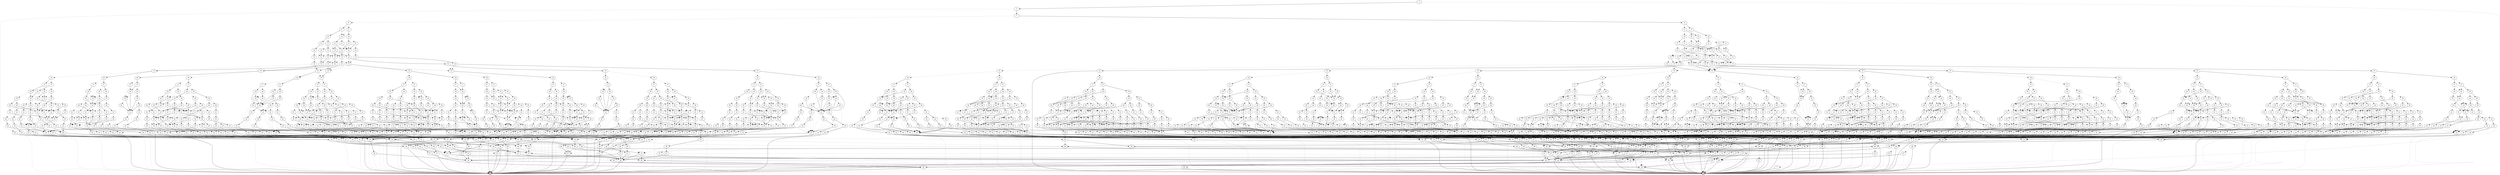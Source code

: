 digraph G {
0 [shape=box, label="0", style=filled, shape=box, height=0.3, width=0.3];
1 [shape=box, label="1", style=filled, shape=box, height=0.3, width=0.3];
45316 [label="2"];
45316 -> 16 [style=dotted];
45316 -> 45315 [style=filled];
16 [label="7"];
16 -> 0 [style=dotted];
16 -> 1 [style=filled];
45315 [label="3"];
45315 -> 1760 [style=dotted];
45315 -> 45314 [style=filled];
1760 [label="25"];
1760 -> 1757 [style=dotted];
1760 -> 1759 [style=filled];
1757 [label="26"];
1757 -> 1708 [style=dotted];
1757 -> 1592 [style=filled];
1708 [label="27"];
1708 -> 1464 [style=dotted];
1708 -> 1420 [style=filled];
1464 [label="28"];
1464 -> 0 [style=dotted];
1464 -> 60 [style=filled];
60 [label="29"];
60 -> 0 [style=dotted];
60 -> 1 [style=filled];
1420 [label="28"];
1420 -> 60 [style=dotted];
1420 -> 0 [style=filled];
1592 [label="27"];
1592 -> 1420 [style=dotted];
1592 -> 59 [style=filled];
59 [label="28"];
59 -> 1 [style=dotted];
59 -> 0 [style=filled];
1759 [label="26"];
1759 -> 1549 [style=dotted];
1759 -> 1758 [style=filled];
1549 [label="27"];
1549 -> 1547 [style=dotted];
1549 -> 1434 [style=filled];
1547 [label="28"];
1547 -> 60 [style=dotted];
1547 -> 61 [style=filled];
61 [label="29"];
61 -> 1 [style=dotted];
61 -> 0 [style=filled];
1434 [label="28"];
1434 -> 61 [style=dotted];
1434 -> 0 [style=filled];
1758 [label="27"];
1758 -> 1468 [style=dotted];
1758 -> 61 [style=filled];
1468 [label="28"];
1468 -> 1 [style=dotted];
1468 -> 61 [style=filled];
45314 [label="7"];
45314 -> 42503 [style=dotted];
45314 -> 45313 [style=filled];
42503 [label="8"];
42503 -> 42494 [style=dotted];
42503 -> 42502 [style=filled];
42494 [label="9"];
42494 -> 42427 [style=dotted];
42494 -> 42493 [style=filled];
42427 [label="10"];
42427 -> 42420 [style=dotted];
42427 -> 42426 [style=filled];
42420 [label="11"];
42420 -> 42344 [style=dotted];
42420 -> 42419 [style=filled];
42344 [label="12"];
42344 -> 42226 [style=dotted];
42344 -> 42343 [style=filled];
42226 [label="13"];
42226 -> 42144 [style=dotted];
42226 -> 42225 [style=filled];
42144 [label="14"];
42144 -> 42082 [style=dotted];
42144 -> 42143 [style=filled];
42082 [label="15"];
42082 -> 42011 [style=dotted];
42082 -> 42081 [style=filled];
42011 [label="16"];
42011 -> 41997 [style=dotted];
42011 -> 42010 [style=filled];
41997 [label="17"];
41997 -> 41995 [style=dotted];
41997 -> 41996 [style=filled];
41995 [label="18"];
41995 -> 41993 [style=dotted];
41995 -> 41994 [style=filled];
41993 [label="19"];
41993 -> 41988 [style=dotted];
41993 -> 41992 [style=filled];
41988 [label="20"];
41988 -> 41983 [style=dotted];
41988 -> 41987 [style=filled];
41983 [label="24"];
41983 -> 0 [style=dotted];
41983 -> 34130 [style=filled];
34130 [label="25"];
34130 -> 0 [style=dotted];
34130 -> 34107 [style=filled];
34107 [label="26"];
34107 -> 0 [style=dotted];
34107 -> 1409 [style=filled];
1409 [label="28"];
1409 -> 0 [style=dotted];
1409 -> 61 [style=filled];
41987 [label="21"];
41987 -> 41983 [style=dotted];
41987 -> 41986 [style=filled];
41986 [label="22"];
41986 -> 41983 [style=dotted];
41986 -> 41985 [style=filled];
41985 [label="23"];
41985 -> 41983 [style=dotted];
41985 -> 41984 [style=filled];
41984 [label="24"];
41984 -> 1453 [style=dotted];
41984 -> 1446 [style=filled];
1453 [label="25"];
1453 -> 0 [style=dotted];
1453 -> 1452 [style=filled];
1452 [label="26"];
1452 -> 0 [style=dotted];
1452 -> 1451 [style=filled];
1451 [label="27"];
1451 -> 0 [style=dotted];
1451 -> 1409 [style=filled];
1446 [label="25"];
1446 -> 0 [style=dotted];
1446 -> 1445 [style=filled];
1445 [label="26"];
1445 -> 0 [style=dotted];
1445 -> 1410 [style=filled];
1410 [label="27"];
1410 -> 1409 [style=dotted];
1410 -> 0 [style=filled];
41992 [label="20"];
41992 -> 41987 [style=dotted];
41992 -> 41991 [style=filled];
41991 [label="21"];
41991 -> 41983 [style=dotted];
41991 -> 41990 [style=filled];
41990 [label="22"];
41990 -> 41983 [style=dotted];
41990 -> 41989 [style=filled];
41989 [label="23"];
41989 -> 41983 [style=dotted];
41989 -> 34800 [style=filled];
34800 [label="24"];
34800 -> 34130 [style=dotted];
34800 -> 0 [style=filled];
41994 [label="19"];
41994 -> 41987 [style=dotted];
41994 -> 41992 [style=filled];
41996 [label="18"];
41996 -> 41993 [style=dotted];
41996 -> 41992 [style=filled];
42010 [label="17"];
42010 -> 42003 [style=dotted];
42010 -> 42009 [style=filled];
42003 [label="18"];
42003 -> 41993 [style=dotted];
42003 -> 42002 [style=filled];
42002 [label="19"];
42002 -> 42001 [style=dotted];
42002 -> 41992 [style=filled];
42001 [label="20"];
42001 -> 41987 [style=dotted];
42001 -> 42000 [style=filled];
42000 [label="21"];
42000 -> 41983 [style=dotted];
42000 -> 41999 [style=filled];
41999 [label="22"];
41999 -> 41983 [style=dotted];
41999 -> 41998 [style=filled];
41998 [label="23"];
41998 -> 41983 [style=dotted];
41998 -> 27232 [style=filled];
27232 [label="24"];
27232 -> 1453 [style=dotted];
27232 -> 0 [style=filled];
42009 [label="18"];
42009 -> 42008 [style=dotted];
42009 -> 41992 [style=filled];
42008 [label="19"];
42008 -> 42007 [style=dotted];
42008 -> 41992 [style=filled];
42007 [label="20"];
42007 -> 42006 [style=dotted];
42007 -> 41987 [style=filled];
42006 [label="21"];
42006 -> 41983 [style=dotted];
42006 -> 42005 [style=filled];
42005 [label="22"];
42005 -> 41983 [style=dotted];
42005 -> 42004 [style=filled];
42004 [label="23"];
42004 -> 41983 [style=dotted];
42004 -> 30532 [style=filled];
30532 [label="24"];
30532 -> 0 [style=dotted];
30532 -> 1446 [style=filled];
42081 [label="16"];
42081 -> 42051 [style=dotted];
42081 -> 42080 [style=filled];
42051 [label="17"];
42051 -> 42042 [style=dotted];
42051 -> 42050 [style=filled];
42042 [label="18"];
42042 -> 42039 [style=dotted];
42042 -> 42041 [style=filled];
42039 [label="19"];
42039 -> 42034 [style=dotted];
42039 -> 42038 [style=filled];
42034 [label="20"];
42034 -> 42028 [style=dotted];
42034 -> 42033 [style=filled];
42028 [label="21"];
42028 -> 42021 [style=dotted];
42028 -> 42027 [style=filled];
42021 [label="22"];
42021 -> 42016 [style=dotted];
42021 -> 42020 [style=filled];
42016 [label="23"];
42016 -> 42014 [style=dotted];
42016 -> 42015 [style=filled];
42014 [label="24"];
42014 -> 42013 [style=dotted];
42014 -> 0 [style=filled];
42013 [label="25"];
42013 -> 1757 [style=dotted];
42013 -> 42012 [style=filled];
42012 [label="26"];
42012 -> 1549 [style=dotted];
42012 -> 2687 [style=filled];
2687 [label="27"];
2687 -> 59 [style=dotted];
2687 -> 1434 [style=filled];
42015 [label="24"];
42015 -> 34159 [style=dotted];
42015 -> 32564 [style=filled];
34159 [label="25"];
34159 -> 2697 [style=dotted];
34159 -> 2688 [style=filled];
2697 [label="26"];
2697 -> 1503 [style=dotted];
2697 -> 1488 [style=filled];
1503 [label="27"];
1503 -> 0 [style=dotted];
1503 -> 1420 [style=filled];
1488 [label="27"];
1488 -> 1420 [style=dotted];
1488 -> 1434 [style=filled];
2688 [label="26"];
2688 -> 2309 [style=dotted];
2688 -> 2687 [style=filled];
2309 [label="27"];
2309 -> 1547 [style=dotted];
2309 -> 0 [style=filled];
32564 [label="25"];
32564 -> 12344 [style=dotted];
32564 -> 1436 [style=filled];
12344 [label="26"];
12344 -> 1465 [style=dotted];
12344 -> 1503 [style=filled];
1465 [label="27"];
1465 -> 1464 [style=dotted];
1465 -> 0 [style=filled];
1436 [label="26"];
1436 -> 1435 [style=dotted];
1436 -> 0 [style=filled];
1435 [label="27"];
1435 -> 0 [style=dotted];
1435 -> 1434 [style=filled];
42020 [label="23"];
42020 -> 42014 [style=dotted];
42020 -> 42019 [style=filled];
42019 [label="24"];
42019 -> 2699 [style=dotted];
42019 -> 42018 [style=filled];
2699 [label="25"];
2699 -> 2697 [style=dotted];
2699 -> 2698 [style=filled];
2698 [label="26"];
2698 -> 2309 [style=dotted];
2698 -> 1515 [style=filled];
1515 [label="27"];
1515 -> 1434 [style=dotted];
1515 -> 0 [style=filled];
42018 [label="25"];
42018 -> 12344 [style=dotted];
42018 -> 42017 [style=filled];
42017 [label="26"];
42017 -> 1435 [style=dotted];
42017 -> 1488 [style=filled];
42027 [label="22"];
42027 -> 42024 [style=dotted];
42027 -> 42026 [style=filled];
42024 [label="23"];
42024 -> 42014 [style=dotted];
42024 -> 42023 [style=filled];
42023 [label="24"];
42023 -> 34169 [style=dotted];
42023 -> 42022 [style=filled];
34169 [label="25"];
34169 -> 2697 [style=dotted];
34169 -> 2709 [style=filled];
2709 [label="26"];
2709 -> 2309 [style=dotted];
2709 -> 1434 [style=filled];
42022 [label="25"];
42022 -> 12344 [style=dotted];
42022 -> 29528 [style=filled];
29528 [label="26"];
29528 -> 1435 [style=dotted];
29528 -> 1421 [style=filled];
1421 [label="27"];
1421 -> 1420 [style=dotted];
1421 -> 0 [style=filled];
42026 [label="23"];
42026 -> 42025 [style=dotted];
42026 -> 42019 [style=filled];
42025 [label="24"];
42025 -> 35603 [style=dotted];
42025 -> 13293 [style=filled];
35603 [label="25"];
35603 -> 12891 [style=dotted];
35603 -> 2688 [style=filled];
12891 [label="26"];
12891 -> 1503 [style=dotted];
12891 -> 1592 [style=filled];
13293 [label="25"];
13293 -> 1466 [style=dotted];
13293 -> 1436 [style=filled];
1466 [label="26"];
1466 -> 1465 [style=dotted];
1466 -> 0 [style=filled];
42033 [label="21"];
42033 -> 42029 [style=dotted];
42033 -> 42032 [style=filled];
42029 [label="22"];
42029 -> 42016 [style=dotted];
42029 -> 42026 [style=filled];
42032 [label="22"];
42032 -> 42024 [style=dotted];
42032 -> 42031 [style=filled];
42031 [label="23"];
42031 -> 42025 [style=dotted];
42031 -> 42030 [style=filled];
42030 [label="24"];
42030 -> 0 [style=dotted];
42030 -> 42013 [style=filled];
42038 [label="20"];
42038 -> 42035 [style=dotted];
42038 -> 42037 [style=filled];
42035 [label="21"];
42035 -> 42021 [style=dotted];
42035 -> 42032 [style=filled];
42037 [label="21"];
42037 -> 42027 [style=dotted];
42037 -> 42036 [style=filled];
42036 [label="22"];
42036 -> 42020 [style=dotted];
42036 -> 42031 [style=filled];
42041 [label="19"];
42041 -> 42034 [style=dotted];
42041 -> 42040 [style=filled];
42040 [label="20"];
42040 -> 42033 [style=dotted];
42040 -> 42037 [style=filled];
42050 [label="18"];
42050 -> 42039 [style=dotted];
42050 -> 42049 [style=filled];
42049 [label="19"];
42049 -> 42044 [style=dotted];
42049 -> 42048 [style=filled];
42044 [label="20"];
42044 -> 42035 [style=dotted];
42044 -> 42043 [style=filled];
42043 [label="21"];
42043 -> 42029 [style=dotted];
42043 -> 42036 [style=filled];
42048 [label="20"];
42048 -> 42033 [style=dotted];
42048 -> 42047 [style=filled];
42047 [label="21"];
42047 -> 42027 [style=dotted];
42047 -> 42046 [style=filled];
42046 [label="22"];
42046 -> 42020 [style=dotted];
42046 -> 42045 [style=filled];
42045 [label="23"];
42045 -> 42015 [style=dotted];
42045 -> 42030 [style=filled];
42080 [label="17"];
42080 -> 42067 [style=dotted];
42080 -> 42079 [style=filled];
42067 [label="18"];
42067 -> 42039 [style=dotted];
42067 -> 42066 [style=filled];
42066 [label="19"];
42066 -> 42060 [style=dotted];
42066 -> 42065 [style=filled];
42060 [label="20"];
42060 -> 42055 [style=dotted];
42060 -> 42059 [style=filled];
42055 [label="21"];
42055 -> 42021 [style=dotted];
42055 -> 42054 [style=filled];
42054 [label="22"];
42054 -> 42024 [style=dotted];
42054 -> 42053 [style=filled];
42053 [label="23"];
42053 -> 42025 [style=dotted];
42053 -> 42052 [style=filled];
42052 [label="24"];
42052 -> 0 [style=dotted];
42052 -> 42018 [style=filled];
42059 [label="21"];
42059 -> 42029 [style=dotted];
42059 -> 42058 [style=filled];
42058 [label="22"];
42058 -> 42057 [style=dotted];
42058 -> 42031 [style=filled];
42057 [label="23"];
42057 -> 42014 [style=dotted];
42057 -> 42056 [style=filled];
42056 [label="24"];
42056 -> 2699 [style=dotted];
42056 -> 42022 [style=filled];
42065 [label="20"];
42065 -> 42033 [style=dotted];
42065 -> 42064 [style=filled];
42064 [label="21"];
42064 -> 42027 [style=dotted];
42064 -> 42063 [style=filled];
42063 [label="22"];
42063 -> 42020 [style=dotted];
42063 -> 42062 [style=filled];
42062 [label="23"];
42062 -> 42061 [style=dotted];
42062 -> 42030 [style=filled];
42061 [label="24"];
42061 -> 34159 [style=dotted];
42061 -> 13293 [style=filled];
42079 [label="18"];
42079 -> 42072 [style=dotted];
42079 -> 42078 [style=filled];
42072 [label="19"];
42072 -> 42034 [style=dotted];
42072 -> 42071 [style=filled];
42071 [label="20"];
42071 -> 42070 [style=dotted];
42071 -> 42037 [style=filled];
42070 [label="21"];
42070 -> 42069 [style=dotted];
42070 -> 42032 [style=filled];
42069 [label="22"];
42069 -> 42016 [style=dotted];
42069 -> 42068 [style=filled];
42068 [label="23"];
42068 -> 35614 [style=dotted];
42068 -> 42019 [style=filled];
35614 [label="24"];
35614 -> 35603 [style=dotted];
35614 -> 0 [style=filled];
42078 [label="19"];
42078 -> 42077 [style=dotted];
42078 -> 42048 [style=filled];
42077 [label="20"];
42077 -> 42035 [style=dotted];
42077 -> 42076 [style=filled];
42076 [label="21"];
42076 -> 42075 [style=dotted];
42076 -> 42036 [style=filled];
42075 [label="22"];
42075 -> 42074 [style=dotted];
42075 -> 42026 [style=filled];
42074 [label="23"];
42074 -> 42014 [style=dotted];
42074 -> 42073 [style=filled];
42073 [label="24"];
42073 -> 34169 [style=dotted];
42073 -> 32564 [style=filled];
42143 [label="15"];
42143 -> 42142 [style=dotted];
42143 -> 34338 [style=filled];
42142 [label="16"];
42142 -> 42116 [style=dotted];
42142 -> 42141 [style=filled];
42116 [label="17"];
42116 -> 42109 [style=dotted];
42116 -> 42115 [style=filled];
42109 [label="18"];
42109 -> 42105 [style=dotted];
42109 -> 42108 [style=filled];
42105 [label="19"];
42105 -> 42098 [style=dotted];
42105 -> 42104 [style=filled];
42098 [label="20"];
42098 -> 42092 [style=dotted];
42098 -> 42097 [style=filled];
42092 [label="21"];
42092 -> 42087 [style=dotted];
42092 -> 42091 [style=filled];
42087 [label="23"];
42087 -> 42083 [style=dotted];
42087 -> 42086 [style=filled];
42083 [label="24"];
42083 -> 32564 [style=dotted];
42083 -> 34130 [style=filled];
42086 [label="24"];
42086 -> 0 [style=dotted];
42086 -> 42085 [style=filled];
42085 [label="25"];
42085 -> 12344 [style=dotted];
42085 -> 42084 [style=filled];
42084 [label="26"];
42084 -> 1435 [style=dotted];
42084 -> 1409 [style=filled];
42091 [label="22"];
42091 -> 42087 [style=dotted];
42091 -> 42090 [style=filled];
42090 [label="23"];
42090 -> 42089 [style=dotted];
42090 -> 42086 [style=filled];
42089 [label="24"];
42089 -> 1575 [style=dotted];
42089 -> 42088 [style=filled];
1575 [label="25"];
1575 -> 1574 [style=dotted];
1575 -> 0 [style=filled];
1574 [label="26"];
1574 -> 0 [style=dotted];
1574 -> 1503 [style=filled];
42088 [label="25"];
42088 -> 1466 [style=dotted];
42088 -> 42084 [style=filled];
42097 [label="21"];
42097 -> 42091 [style=dotted];
42097 -> 42096 [style=filled];
42096 [label="22"];
42096 -> 42087 [style=dotted];
42096 -> 42095 [style=filled];
42095 [label="23"];
42095 -> 42089 [style=dotted];
42095 -> 42094 [style=filled];
42094 [label="24"];
42094 -> 1453 [style=dotted];
42094 -> 42093 [style=filled];
42093 [label="25"];
42093 -> 12344 [style=dotted];
42093 -> 24095 [style=filled];
24095 [label="26"];
24095 -> 1435 [style=dotted];
24095 -> 1410 [style=filled];
42104 [label="20"];
42104 -> 42099 [style=dotted];
42104 -> 42103 [style=filled];
42099 [label="21"];
42099 -> 42087 [style=dotted];
42099 -> 42096 [style=filled];
42103 [label="21"];
42103 -> 42091 [style=dotted];
42103 -> 42102 [style=filled];
42102 [label="22"];
42102 -> 42087 [style=dotted];
42102 -> 42101 [style=filled];
42101 [label="23"];
42101 -> 42089 [style=dotted];
42101 -> 42100 [style=filled];
42100 [label="24"];
42100 -> 34130 [style=dotted];
42100 -> 32564 [style=filled];
42108 [label="19"];
42108 -> 42106 [style=dotted];
42108 -> 42107 [style=filled];
42106 [label="20"];
42106 -> 42099 [style=dotted];
42106 -> 42097 [style=filled];
42107 [label="20"];
42107 -> 42097 [style=dotted];
42107 -> 42103 [style=filled];
42115 [label="18"];
42115 -> 42105 [style=dotted];
42115 -> 42114 [style=filled];
42114 [label="19"];
42114 -> 42104 [style=dotted];
42114 -> 42113 [style=filled];
42113 [label="20"];
42113 -> 42097 [style=dotted];
42113 -> 42112 [style=filled];
42112 [label="21"];
42112 -> 42091 [style=dotted];
42112 -> 42111 [style=filled];
42111 [label="22"];
42111 -> 42087 [style=dotted];
42111 -> 42110 [style=filled];
42110 [label="23"];
42110 -> 42086 [style=dotted];
42110 -> 42100 [style=filled];
42141 [label="17"];
42141 -> 42128 [style=dotted];
42141 -> 42140 [style=filled];
42128 [label="18"];
42128 -> 42105 [style=dotted];
42128 -> 42127 [style=filled];
42127 [label="19"];
42127 -> 42121 [style=dotted];
42127 -> 42126 [style=filled];
42121 [label="20"];
42121 -> 42099 [style=dotted];
42121 -> 42120 [style=filled];
42120 [label="21"];
42120 -> 42091 [style=dotted];
42120 -> 42119 [style=filled];
42119 [label="22"];
42119 -> 42087 [style=dotted];
42119 -> 42118 [style=filled];
42118 [label="23"];
42118 -> 42089 [style=dotted];
42118 -> 42117 [style=filled];
42117 [label="24"];
42117 -> 1453 [style=dotted];
42117 -> 32564 [style=filled];
42126 [label="20"];
42126 -> 42097 [style=dotted];
42126 -> 42125 [style=filled];
42125 [label="21"];
42125 -> 42091 [style=dotted];
42125 -> 42124 [style=filled];
42124 [label="22"];
42124 -> 42087 [style=dotted];
42124 -> 42123 [style=filled];
42123 [label="23"];
42123 -> 42122 [style=dotted];
42123 -> 42100 [style=filled];
42122 [label="24"];
42122 -> 0 [style=dotted];
42122 -> 42088 [style=filled];
42140 [label="18"];
42140 -> 42139 [style=dotted];
42140 -> 42114 [style=filled];
42139 [label="19"];
42139 -> 42133 [style=dotted];
42139 -> 42138 [style=filled];
42133 [label="20"];
42133 -> 42132 [style=dotted];
42133 -> 42097 [style=filled];
42132 [label="21"];
42132 -> 42087 [style=dotted];
42132 -> 42131 [style=filled];
42131 [label="22"];
42131 -> 42087 [style=dotted];
42131 -> 42130 [style=filled];
42130 [label="23"];
42130 -> 42089 [style=dotted];
42130 -> 42129 [style=filled];
42129 [label="24"];
42129 -> 0 [style=dotted];
42129 -> 42093 [style=filled];
42138 [label="20"];
42138 -> 42137 [style=dotted];
42138 -> 42103 [style=filled];
42137 [label="21"];
42137 -> 42136 [style=dotted];
42137 -> 42096 [style=filled];
42136 [label="22"];
42136 -> 42087 [style=dotted];
42136 -> 42135 [style=filled];
42135 [label="23"];
42135 -> 42134 [style=dotted];
42135 -> 42086 [style=filled];
42134 [label="24"];
42134 -> 1575 [style=dotted];
42134 -> 34130 [style=filled];
34338 [label="16"];
34338 -> 34319 [style=dotted];
34338 -> 34337 [style=filled];
34319 [label="17"];
34319 -> 34314 [style=dotted];
34319 -> 34318 [style=filled];
34314 [label="19"];
34314 -> 34310 [style=dotted];
34314 -> 34313 [style=filled];
34310 [label="20"];
34310 -> 34305 [style=dotted];
34310 -> 34309 [style=filled];
34305 [label="21"];
34305 -> 34301 [style=dotted];
34305 -> 34304 [style=filled];
34301 [label="22"];
34301 -> 34299 [style=dotted];
34301 -> 34300 [style=filled];
34299 [label="24"];
34299 -> 34159 [style=dotted];
34299 -> 0 [style=filled];
34300 [label="23"];
34300 -> 34299 [style=dotted];
34300 -> 16543 [style=filled];
16543 [label="24"];
16543 -> 2699 [style=dotted];
16543 -> 12541 [style=filled];
12541 [label="25"];
12541 -> 0 [style=dotted];
12541 -> 1514 [style=filled];
1514 [label="26"];
1514 -> 0 [style=dotted];
1514 -> 1488 [style=filled];
34304 [label="22"];
34304 -> 34303 [style=dotted];
34304 -> 34300 [style=filled];
34303 [label="23"];
34303 -> 34299 [style=dotted];
34303 -> 34302 [style=filled];
34302 [label="24"];
34302 -> 34169 [style=dotted];
34302 -> 1423 [style=filled];
1423 [label="25"];
1423 -> 0 [style=dotted];
1423 -> 1422 [style=filled];
1422 [label="26"];
1422 -> 0 [style=dotted];
1422 -> 1421 [style=filled];
34309 [label="21"];
34309 -> 34301 [style=dotted];
34309 -> 34308 [style=filled];
34308 [label="22"];
34308 -> 34303 [style=dotted];
34308 -> 34307 [style=filled];
34307 [label="23"];
34307 -> 34299 [style=dotted];
34307 -> 34306 [style=filled];
34306 [label="24"];
34306 -> 0 [style=dotted];
34306 -> 34159 [style=filled];
34313 [label="20"];
34313 -> 34309 [style=dotted];
34313 -> 34312 [style=filled];
34312 [label="21"];
34312 -> 34304 [style=dotted];
34312 -> 34311 [style=filled];
34311 [label="22"];
34311 -> 34300 [style=dotted];
34311 -> 34307 [style=filled];
34318 [label="18"];
34318 -> 34314 [style=dotted];
34318 -> 34317 [style=filled];
34317 [label="19"];
34317 -> 34316 [style=dotted];
34317 -> 34313 [style=filled];
34316 [label="20"];
34316 -> 34309 [style=dotted];
34316 -> 34315 [style=filled];
34315 [label="21"];
34315 -> 34301 [style=dotted];
34315 -> 34311 [style=filled];
34337 [label="17"];
34337 -> 34329 [style=dotted];
34337 -> 34336 [style=filled];
34329 [label="18"];
34329 -> 34314 [style=dotted];
34329 -> 34328 [style=filled];
34328 [label="19"];
34328 -> 34327 [style=dotted];
34328 -> 34313 [style=filled];
34327 [label="20"];
34327 -> 34322 [style=dotted];
34327 -> 34326 [style=filled];
34322 [label="21"];
34322 -> 34301 [style=dotted];
34322 -> 34321 [style=filled];
34321 [label="22"];
34321 -> 34303 [style=dotted];
34321 -> 34320 [style=filled];
34320 [label="23"];
34320 -> 34299 [style=dotted];
34320 -> 25894 [style=filled];
25894 [label="24"];
25894 -> 0 [style=dotted];
25894 -> 12541 [style=filled];
34326 [label="21"];
34326 -> 34301 [style=dotted];
34326 -> 34325 [style=filled];
34325 [label="22"];
34325 -> 34324 [style=dotted];
34325 -> 34307 [style=filled];
34324 [label="23"];
34324 -> 34299 [style=dotted];
34324 -> 34323 [style=filled];
34323 [label="24"];
34323 -> 2699 [style=dotted];
34323 -> 1423 [style=filled];
34336 [label="18"];
34336 -> 34314 [style=dotted];
34336 -> 34335 [style=filled];
34335 [label="19"];
34335 -> 34334 [style=dotted];
34335 -> 34313 [style=filled];
34334 [label="20"];
34334 -> 34309 [style=dotted];
34334 -> 34333 [style=filled];
34333 [label="21"];
34333 -> 34332 [style=dotted];
34333 -> 34311 [style=filled];
34332 [label="22"];
34332 -> 34331 [style=dotted];
34332 -> 34300 [style=filled];
34331 [label="23"];
34331 -> 34299 [style=dotted];
34331 -> 34330 [style=filled];
34330 [label="24"];
34330 -> 34169 [style=dotted];
34330 -> 0 [style=filled];
42225 [label="14"];
42225 -> 42082 [style=dotted];
42225 -> 42224 [style=filled];
42224 [label="15"];
42224 -> 42223 [style=dotted];
42224 -> 16766 [style=filled];
42223 [label="16"];
42223 -> 42189 [style=dotted];
42223 -> 42222 [style=filled];
42189 [label="17"];
42189 -> 42180 [style=dotted];
42189 -> 42188 [style=filled];
42180 [label="18"];
42180 -> 42176 [style=dotted];
42180 -> 42179 [style=filled];
42176 [label="19"];
42176 -> 42169 [style=dotted];
42176 -> 42175 [style=filled];
42169 [label="20"];
42169 -> 42161 [style=dotted];
42169 -> 42168 [style=filled];
42161 [label="21"];
42161 -> 42152 [style=dotted];
42161 -> 42160 [style=filled];
42152 [label="22"];
42152 -> 42147 [style=dotted];
42152 -> 42151 [style=filled];
42147 [label="23"];
42147 -> 42145 [style=dotted];
42147 -> 42146 [style=filled];
42145 [label="24"];
42145 -> 42018 [style=dotted];
42145 -> 34130 [style=filled];
42146 [label="24"];
42146 -> 12541 [style=dotted];
42146 -> 42085 [style=filled];
42151 [label="23"];
42151 -> 42145 [style=dotted];
42151 -> 42150 [style=filled];
42150 [label="24"];
42150 -> 0 [style=dotted];
42150 -> 42149 [style=filled];
42149 [label="25"];
42149 -> 12344 [style=dotted];
42149 -> 42148 [style=filled];
42148 [label="26"];
42148 -> 1435 [style=dotted];
42148 -> 12268 [style=filled];
12268 [label="27"];
12268 -> 1547 [style=dotted];
12268 -> 61 [style=filled];
42160 [label="22"];
42160 -> 42157 [style=dotted];
42160 -> 42159 [style=filled];
42157 [label="23"];
42157 -> 42145 [style=dotted];
42157 -> 42156 [style=filled];
42156 [label="24"];
42156 -> 1530 [style=dotted];
42156 -> 42155 [style=filled];
1530 [label="25"];
1530 -> 0 [style=dotted];
1530 -> 1529 [style=filled];
1529 [label="26"];
1529 -> 0 [style=dotted];
1529 -> 1435 [style=filled];
42155 [label="25"];
42155 -> 12344 [style=dotted];
42155 -> 42154 [style=filled];
42154 [label="26"];
42154 -> 1435 [style=dotted];
42154 -> 42153 [style=filled];
42153 [label="27"];
42153 -> 1547 [style=dotted];
42153 -> 1409 [style=filled];
42159 [label="23"];
42159 -> 42158 [style=dotted];
42159 -> 42150 [style=filled];
42158 [label="24"];
42158 -> 15487 [style=dotted];
42158 -> 42088 [style=filled];
15487 [label="25"];
15487 -> 1574 [style=dotted];
15487 -> 1514 [style=filled];
42168 [label="21"];
42168 -> 42162 [style=dotted];
42168 -> 42167 [style=filled];
42162 [label="22"];
42162 -> 42147 [style=dotted];
42162 -> 42159 [style=filled];
42167 [label="22"];
42167 -> 42157 [style=dotted];
42167 -> 42166 [style=filled];
42166 [label="23"];
42166 -> 42158 [style=dotted];
42166 -> 42165 [style=filled];
42165 [label="24"];
42165 -> 1453 [style=dotted];
42165 -> 42164 [style=filled];
42164 [label="25"];
42164 -> 12344 [style=dotted];
42164 -> 42163 [style=filled];
42163 [label="26"];
42163 -> 1435 [style=dotted];
42163 -> 1549 [style=filled];
42175 [label="20"];
42175 -> 42170 [style=dotted];
42175 -> 42174 [style=filled];
42170 [label="21"];
42170 -> 42152 [style=dotted];
42170 -> 42167 [style=filled];
42174 [label="21"];
42174 -> 42160 [style=dotted];
42174 -> 42173 [style=filled];
42173 [label="22"];
42173 -> 42151 [style=dotted];
42173 -> 42172 [style=filled];
42172 [label="23"];
42172 -> 42158 [style=dotted];
42172 -> 42171 [style=filled];
42171 [label="24"];
42171 -> 34130 [style=dotted];
42171 -> 42018 [style=filled];
42179 [label="19"];
42179 -> 42177 [style=dotted];
42179 -> 42178 [style=filled];
42177 [label="20"];
42177 -> 42170 [style=dotted];
42177 -> 42168 [style=filled];
42178 [label="20"];
42178 -> 42168 [style=dotted];
42178 -> 42174 [style=filled];
42188 [label="18"];
42188 -> 42176 [style=dotted];
42188 -> 42187 [style=filled];
42187 [label="19"];
42187 -> 42182 [style=dotted];
42187 -> 42186 [style=filled];
42182 [label="20"];
42182 -> 42170 [style=dotted];
42182 -> 42181 [style=filled];
42181 [label="21"];
42181 -> 42162 [style=dotted];
42181 -> 42173 [style=filled];
42186 [label="20"];
42186 -> 42168 [style=dotted];
42186 -> 42185 [style=filled];
42185 [label="21"];
42185 -> 42160 [style=dotted];
42185 -> 42184 [style=filled];
42184 [label="22"];
42184 -> 42151 [style=dotted];
42184 -> 42183 [style=filled];
42183 [label="23"];
42183 -> 42146 [style=dotted];
42183 -> 42171 [style=filled];
42222 [label="17"];
42222 -> 42203 [style=dotted];
42222 -> 42221 [style=filled];
42203 [label="18"];
42203 -> 42176 [style=dotted];
42203 -> 42202 [style=filled];
42202 [label="19"];
42202 -> 42196 [style=dotted];
42202 -> 42201 [style=filled];
42196 [label="20"];
42196 -> 42170 [style=dotted];
42196 -> 42195 [style=filled];
42195 [label="21"];
42195 -> 42162 [style=dotted];
42195 -> 42194 [style=filled];
42194 [label="22"];
42194 -> 42191 [style=dotted];
42194 -> 42193 [style=filled];
42191 [label="23"];
42191 -> 42145 [style=dotted];
42191 -> 42190 [style=filled];
42190 [label="24"];
42190 -> 0 [style=dotted];
42190 -> 42155 [style=filled];
42193 [label="23"];
42193 -> 42158 [style=dotted];
42193 -> 42192 [style=filled];
42192 [label="24"];
42192 -> 1453 [style=dotted];
42192 -> 42018 [style=filled];
42201 [label="20"];
42201 -> 42168 [style=dotted];
42201 -> 42200 [style=filled];
42200 [label="21"];
42200 -> 42160 [style=dotted];
42200 -> 42199 [style=filled];
42199 [label="22"];
42199 -> 42151 [style=dotted];
42199 -> 42198 [style=filled];
42198 [label="23"];
42198 -> 42197 [style=dotted];
42198 -> 42171 [style=filled];
42197 [label="24"];
42197 -> 12541 [style=dotted];
42197 -> 42088 [style=filled];
42221 [label="18"];
42221 -> 42214 [style=dotted];
42221 -> 42220 [style=filled];
42214 [label="19"];
42214 -> 42208 [style=dotted];
42214 -> 42213 [style=filled];
42208 [label="20"];
42208 -> 42207 [style=dotted];
42208 -> 42168 [style=filled];
42207 [label="21"];
42207 -> 42152 [style=dotted];
42207 -> 42206 [style=filled];
42206 [label="22"];
42206 -> 42157 [style=dotted];
42206 -> 42205 [style=filled];
42205 [label="23"];
42205 -> 42158 [style=dotted];
42205 -> 42204 [style=filled];
42204 [label="24"];
42204 -> 0 [style=dotted];
42204 -> 42164 [style=filled];
42213 [label="20"];
42213 -> 42212 [style=dotted];
42213 -> 42174 [style=filled];
42212 [label="21"];
42212 -> 42211 [style=dotted];
42212 -> 42167 [style=filled];
42211 [label="22"];
42211 -> 42147 [style=dotted];
42211 -> 42210 [style=filled];
42210 [label="23"];
42210 -> 42209 [style=dotted];
42210 -> 42150 [style=filled];
42209 [label="24"];
42209 -> 15487 [style=dotted];
42209 -> 34130 [style=filled];
42220 [label="19"];
42220 -> 42219 [style=dotted];
42220 -> 42186 [style=filled];
42219 [label="20"];
42219 -> 42170 [style=dotted];
42219 -> 42218 [style=filled];
42218 [label="21"];
42218 -> 42217 [style=dotted];
42218 -> 42173 [style=filled];
42217 [label="22"];
42217 -> 42216 [style=dotted];
42217 -> 42159 [style=filled];
42216 [label="23"];
42216 -> 42145 [style=dotted];
42216 -> 42215 [style=filled];
42215 [label="24"];
42215 -> 1530 [style=dotted];
42215 -> 42085 [style=filled];
16766 [label="16"];
16766 -> 14764 [style=dotted];
16766 -> 16765 [style=filled];
14764 [label="17"];
14764 -> 14762 [style=dotted];
14764 -> 14763 [style=filled];
14762 [label="19"];
14762 -> 14761 [style=dotted];
14762 -> 14760 [style=filled];
14761 [label="20"];
14761 -> 14756 [style=dotted];
14761 -> 14760 [style=filled];
14756 [label="24"];
14756 -> 2699 [style=dotted];
14756 -> 0 [style=filled];
14760 [label="21"];
14760 -> 14756 [style=dotted];
14760 -> 14759 [style=filled];
14759 [label="22"];
14759 -> 14756 [style=dotted];
14759 -> 14758 [style=filled];
14758 [label="23"];
14758 -> 14756 [style=dotted];
14758 -> 14757 [style=filled];
14757 [label="24"];
14757 -> 0 [style=dotted];
14757 -> 2699 [style=filled];
14763 [label="18"];
14763 -> 14762 [style=dotted];
14763 -> 14760 [style=filled];
16765 [label="17"];
16765 -> 16764 [style=dotted];
16765 -> 14763 [style=filled];
16764 [label="18"];
16764 -> 14762 [style=dotted];
16764 -> 16763 [style=filled];
16763 [label="19"];
16763 -> 16762 [style=dotted];
16763 -> 14760 [style=filled];
16762 [label="20"];
16762 -> 16761 [style=dotted];
16762 -> 14760 [style=filled];
16761 [label="21"];
16761 -> 14756 [style=dotted];
16761 -> 16760 [style=filled];
16760 [label="22"];
16760 -> 14756 [style=dotted];
16760 -> 16759 [style=filled];
16759 [label="23"];
16759 -> 14756 [style=dotted];
16759 -> 0 [style=filled];
42343 [label="13"];
42343 -> 42296 [style=dotted];
42343 -> 42342 [style=filled];
42296 [label="14"];
42296 -> 42082 [style=dotted];
42296 -> 42295 [style=filled];
42295 [label="15"];
42295 -> 42294 [style=dotted];
42295 -> 34633 [style=filled];
42294 [label="16"];
42294 -> 42263 [style=dotted];
42294 -> 42293 [style=filled];
42263 [label="17"];
42263 -> 42254 [style=dotted];
42263 -> 42262 [style=filled];
42254 [label="18"];
42254 -> 42250 [style=dotted];
42254 -> 42253 [style=filled];
42250 [label="19"];
42250 -> 42243 [style=dotted];
42250 -> 42249 [style=filled];
42243 [label="20"];
42243 -> 42235 [style=dotted];
42243 -> 42242 [style=filled];
42235 [label="21"];
42235 -> 42231 [style=dotted];
42235 -> 42234 [style=filled];
42231 [label="22"];
42231 -> 42229 [style=dotted];
42231 -> 42230 [style=filled];
42229 [label="23"];
42229 -> 42227 [style=dotted];
42229 -> 42228 [style=filled];
42227 [label="24"];
42227 -> 42022 [style=dotted];
42227 -> 34130 [style=filled];
42228 [label="24"];
42228 -> 1423 [style=dotted];
42228 -> 42085 [style=filled];
42230 [label="23"];
42230 -> 42227 [style=dotted];
42230 -> 42190 [style=filled];
42234 [label="22"];
42234 -> 42230 [style=dotted];
42234 -> 42233 [style=filled];
42233 [label="23"];
42233 -> 42232 [style=dotted];
42233 -> 42190 [style=filled];
42232 [label="24"];
42232 -> 14919 [style=dotted];
42232 -> 42088 [style=filled];
14919 [label="25"];
14919 -> 1574 [style=dotted];
14919 -> 1422 [style=filled];
42242 [label="21"];
42242 -> 42236 [style=dotted];
42242 -> 42241 [style=filled];
42236 [label="22"];
42236 -> 42229 [style=dotted];
42236 -> 42233 [style=filled];
42241 [label="22"];
42241 -> 42230 [style=dotted];
42241 -> 42240 [style=filled];
42240 [label="23"];
42240 -> 42232 [style=dotted];
42240 -> 42239 [style=filled];
42239 [label="24"];
42239 -> 1453 [style=dotted];
42239 -> 42238 [style=filled];
42238 [label="25"];
42238 -> 12344 [style=dotted];
42238 -> 42237 [style=filled];
42237 [label="26"];
42237 -> 1435 [style=dotted];
42237 -> 2309 [style=filled];
42249 [label="20"];
42249 -> 42244 [style=dotted];
42249 -> 42248 [style=filled];
42244 [label="21"];
42244 -> 42231 [style=dotted];
42244 -> 42241 [style=filled];
42248 [label="21"];
42248 -> 42234 [style=dotted];
42248 -> 42247 [style=filled];
42247 [label="22"];
42247 -> 42230 [style=dotted];
42247 -> 42246 [style=filled];
42246 [label="23"];
42246 -> 42232 [style=dotted];
42246 -> 42245 [style=filled];
42245 [label="24"];
42245 -> 34130 [style=dotted];
42245 -> 42022 [style=filled];
42253 [label="19"];
42253 -> 42251 [style=dotted];
42253 -> 42252 [style=filled];
42251 [label="20"];
42251 -> 42244 [style=dotted];
42251 -> 42242 [style=filled];
42252 [label="20"];
42252 -> 42242 [style=dotted];
42252 -> 42248 [style=filled];
42262 [label="18"];
42262 -> 42250 [style=dotted];
42262 -> 42261 [style=filled];
42261 [label="19"];
42261 -> 42256 [style=dotted];
42261 -> 42260 [style=filled];
42256 [label="20"];
42256 -> 42244 [style=dotted];
42256 -> 42255 [style=filled];
42255 [label="21"];
42255 -> 42236 [style=dotted];
42255 -> 42247 [style=filled];
42260 [label="20"];
42260 -> 42242 [style=dotted];
42260 -> 42259 [style=filled];
42259 [label="21"];
42259 -> 42234 [style=dotted];
42259 -> 42258 [style=filled];
42258 [label="22"];
42258 -> 42230 [style=dotted];
42258 -> 42257 [style=filled];
42257 [label="23"];
42257 -> 42228 [style=dotted];
42257 -> 42245 [style=filled];
42293 [label="17"];
42293 -> 42275 [style=dotted];
42293 -> 42292 [style=filled];
42275 [label="18"];
42275 -> 42250 [style=dotted];
42275 -> 42274 [style=filled];
42274 [label="19"];
42274 -> 42268 [style=dotted];
42274 -> 42273 [style=filled];
42268 [label="20"];
42268 -> 42244 [style=dotted];
42268 -> 42267 [style=filled];
42267 [label="21"];
42267 -> 42236 [style=dotted];
42267 -> 42266 [style=filled];
42266 [label="22"];
42266 -> 42230 [style=dotted];
42266 -> 42265 [style=filled];
42265 [label="23"];
42265 -> 42232 [style=dotted];
42265 -> 42264 [style=filled];
42264 [label="24"];
42264 -> 1453 [style=dotted];
42264 -> 42022 [style=filled];
42273 [label="20"];
42273 -> 42242 [style=dotted];
42273 -> 42272 [style=filled];
42272 [label="21"];
42272 -> 42234 [style=dotted];
42272 -> 42271 [style=filled];
42271 [label="22"];
42271 -> 42230 [style=dotted];
42271 -> 42270 [style=filled];
42270 [label="23"];
42270 -> 42269 [style=dotted];
42270 -> 42245 [style=filled];
42269 [label="24"];
42269 -> 1423 [style=dotted];
42269 -> 42088 [style=filled];
42292 [label="18"];
42292 -> 42286 [style=dotted];
42292 -> 42291 [style=filled];
42286 [label="19"];
42286 -> 42280 [style=dotted];
42286 -> 42285 [style=filled];
42280 [label="20"];
42280 -> 42279 [style=dotted];
42280 -> 42242 [style=filled];
42279 [label="21"];
42279 -> 42231 [style=dotted];
42279 -> 42278 [style=filled];
42278 [label="22"];
42278 -> 42230 [style=dotted];
42278 -> 42277 [style=filled];
42277 [label="23"];
42277 -> 42232 [style=dotted];
42277 -> 42276 [style=filled];
42276 [label="24"];
42276 -> 0 [style=dotted];
42276 -> 42238 [style=filled];
42285 [label="20"];
42285 -> 42284 [style=dotted];
42285 -> 42248 [style=filled];
42284 [label="21"];
42284 -> 42283 [style=dotted];
42284 -> 42241 [style=filled];
42283 [label="22"];
42283 -> 42229 [style=dotted];
42283 -> 42282 [style=filled];
42282 [label="23"];
42282 -> 42281 [style=dotted];
42282 -> 42190 [style=filled];
42281 [label="24"];
42281 -> 14919 [style=dotted];
42281 -> 34130 [style=filled];
42291 [label="19"];
42291 -> 42290 [style=dotted];
42291 -> 42260 [style=filled];
42290 [label="20"];
42290 -> 42244 [style=dotted];
42290 -> 42289 [style=filled];
42289 [label="21"];
42289 -> 42288 [style=dotted];
42289 -> 42247 [style=filled];
42288 [label="22"];
42288 -> 42287 [style=dotted];
42288 -> 42233 [style=filled];
42287 [label="23"];
42287 -> 42227 [style=dotted];
42287 -> 42086 [style=filled];
34633 [label="16"];
34633 -> 34622 [style=dotted];
34633 -> 34632 [style=filled];
34622 [label="17"];
34622 -> 34620 [style=dotted];
34622 -> 34621 [style=filled];
34620 [label="19"];
34620 -> 34616 [style=dotted];
34620 -> 34619 [style=filled];
34616 [label="20"];
34616 -> 34611 [style=dotted];
34616 -> 34615 [style=filled];
34611 [label="22"];
34611 -> 34330 [style=dotted];
34611 -> 34610 [style=filled];
34610 [label="23"];
34610 -> 34330 [style=dotted];
34610 -> 16953 [style=filled];
16953 [label="24"];
16953 -> 2699 [style=dotted];
16953 -> 1530 [style=filled];
34615 [label="21"];
34615 -> 34611 [style=dotted];
34615 -> 34614 [style=filled];
34614 [label="22"];
34614 -> 34330 [style=dotted];
34614 -> 34613 [style=filled];
34613 [label="23"];
34613 -> 34330 [style=dotted];
34613 -> 34612 [style=filled];
34612 [label="24"];
34612 -> 0 [style=dotted];
34612 -> 34169 [style=filled];
34619 [label="20"];
34619 -> 34615 [style=dotted];
34619 -> 34618 [style=filled];
34618 [label="21"];
34618 -> 34611 [style=dotted];
34618 -> 34617 [style=filled];
34617 [label="22"];
34617 -> 34610 [style=dotted];
34617 -> 34613 [style=filled];
34621 [label="18"];
34621 -> 34620 [style=dotted];
34621 -> 34619 [style=filled];
34632 [label="17"];
34632 -> 34631 [style=dotted];
34632 -> 34621 [style=filled];
34631 [label="18"];
34631 -> 34620 [style=dotted];
34631 -> 34630 [style=filled];
34630 [label="19"];
34630 -> 34629 [style=dotted];
34630 -> 34619 [style=filled];
34629 [label="20"];
34629 -> 34625 [style=dotted];
34629 -> 34628 [style=filled];
34625 [label="21"];
34625 -> 34611 [style=dotted];
34625 -> 34624 [style=filled];
34624 [label="22"];
34624 -> 34330 [style=dotted];
34624 -> 34623 [style=filled];
34623 [label="23"];
34623 -> 34330 [style=dotted];
34623 -> 30345 [style=filled];
30345 [label="24"];
30345 -> 0 [style=dotted];
30345 -> 1530 [style=filled];
34628 [label="21"];
34628 -> 34611 [style=dotted];
34628 -> 34627 [style=filled];
34627 [label="22"];
34627 -> 34626 [style=dotted];
34627 -> 34613 [style=filled];
34626 [label="23"];
34626 -> 34330 [style=dotted];
34626 -> 14756 [style=filled];
42342 [label="14"];
42342 -> 42341 [style=dotted];
42342 -> 42224 [style=filled];
42341 [label="15"];
42341 -> 42340 [style=dotted];
42341 -> 36076 [style=filled];
42340 [label="16"];
42340 -> 42320 [style=dotted];
42340 -> 42339 [style=filled];
42320 [label="17"];
42320 -> 42317 [style=dotted];
42320 -> 42319 [style=filled];
42317 [label="18"];
42317 -> 42313 [style=dotted];
42317 -> 42316 [style=filled];
42313 [label="19"];
42313 -> 42306 [style=dotted];
42313 -> 42312 [style=filled];
42306 [label="20"];
42306 -> 42300 [style=dotted];
42306 -> 42305 [style=filled];
42300 [label="21"];
42300 -> 42298 [style=dotted];
42300 -> 42299 [style=filled];
42298 [label="23"];
42298 -> 42297 [style=dotted];
42298 -> 42122 [style=filled];
42297 [label="24"];
42297 -> 13293 [style=dotted];
42297 -> 34130 [style=filled];
42299 [label="22"];
42299 -> 42298 [style=dotted];
42299 -> 42122 [style=filled];
42305 [label="21"];
42305 -> 42299 [style=dotted];
42305 -> 42304 [style=filled];
42304 [label="22"];
42304 -> 42298 [style=dotted];
42304 -> 42303 [style=filled];
42303 [label="23"];
42303 -> 42122 [style=dotted];
42303 -> 42302 [style=filled];
42302 [label="24"];
42302 -> 1453 [style=dotted];
42302 -> 42301 [style=filled];
42301 [label="25"];
42301 -> 1466 [style=dotted];
42301 -> 24095 [style=filled];
42312 [label="20"];
42312 -> 42307 [style=dotted];
42312 -> 42311 [style=filled];
42307 [label="21"];
42307 -> 42298 [style=dotted];
42307 -> 42304 [style=filled];
42311 [label="21"];
42311 -> 42299 [style=dotted];
42311 -> 42310 [style=filled];
42310 [label="22"];
42310 -> 42298 [style=dotted];
42310 -> 42309 [style=filled];
42309 [label="23"];
42309 -> 42122 [style=dotted];
42309 -> 42308 [style=filled];
42308 [label="24"];
42308 -> 34130 [style=dotted];
42308 -> 13293 [style=filled];
42316 [label="19"];
42316 -> 42314 [style=dotted];
42316 -> 42315 [style=filled];
42314 [label="20"];
42314 -> 42307 [style=dotted];
42314 -> 42305 [style=filled];
42315 [label="20"];
42315 -> 42305 [style=dotted];
42315 -> 42311 [style=filled];
42319 [label="18"];
42319 -> 42313 [style=dotted];
42319 -> 42318 [style=filled];
42318 [label="19"];
42318 -> 42312 [style=dotted];
42318 -> 42315 [style=filled];
42339 [label="17"];
42339 -> 42327 [style=dotted];
42339 -> 42338 [style=filled];
42327 [label="18"];
42327 -> 42313 [style=dotted];
42327 -> 42326 [style=filled];
42326 [label="19"];
42326 -> 42325 [style=dotted];
42326 -> 42315 [style=filled];
42325 [label="20"];
42325 -> 42307 [style=dotted];
42325 -> 42324 [style=filled];
42324 [label="21"];
42324 -> 42299 [style=dotted];
42324 -> 42323 [style=filled];
42323 [label="22"];
42323 -> 42298 [style=dotted];
42323 -> 42322 [style=filled];
42322 [label="23"];
42322 -> 42122 [style=dotted];
42322 -> 42321 [style=filled];
42321 [label="24"];
42321 -> 1453 [style=dotted];
42321 -> 13293 [style=filled];
42338 [label="18"];
42338 -> 42337 [style=dotted];
42338 -> 42318 [style=filled];
42337 [label="19"];
42337 -> 42332 [style=dotted];
42337 -> 42336 [style=filled];
42332 [label="20"];
42332 -> 42331 [style=dotted];
42332 -> 42305 [style=filled];
42331 [label="21"];
42331 -> 42298 [style=dotted];
42331 -> 42330 [style=filled];
42330 [label="22"];
42330 -> 42298 [style=dotted];
42330 -> 42329 [style=filled];
42329 [label="23"];
42329 -> 42122 [style=dotted];
42329 -> 42328 [style=filled];
42328 [label="24"];
42328 -> 0 [style=dotted];
42328 -> 42301 [style=filled];
42336 [label="20"];
42336 -> 42335 [style=dotted];
42336 -> 42311 [style=filled];
42335 [label="21"];
42335 -> 42334 [style=dotted];
42335 -> 42304 [style=filled];
42334 [label="22"];
42334 -> 42298 [style=dotted];
42334 -> 42333 [style=filled];
42333 [label="23"];
42333 -> 41983 [style=dotted];
42333 -> 42122 [style=filled];
36076 [label="16"];
36076 -> 36053 [style=dotted];
36076 -> 36075 [style=filled];
36053 [label="17"];
36053 -> 36044 [style=dotted];
36053 -> 36052 [style=filled];
36044 [label="19"];
36044 -> 36040 [style=dotted];
36044 -> 36043 [style=filled];
36040 [label="20"];
36040 -> 36035 [style=dotted];
36040 -> 36039 [style=filled];
36035 [label="21"];
36035 -> 36031 [style=dotted];
36035 -> 36034 [style=filled];
36031 [label="22"];
36031 -> 36029 [style=dotted];
36031 -> 36030 [style=filled];
36029 [label="23"];
36029 -> 35614 [style=dotted];
36029 -> 36028 [style=filled];
36028 [label="24"];
36028 -> 34159 [style=dotted];
36028 -> 1575 [style=filled];
36030 [label="23"];
36030 -> 35614 [style=dotted];
36030 -> 17353 [style=filled];
17353 [label="24"];
17353 -> 2699 [style=dotted];
17353 -> 15487 [style=filled];
36034 [label="22"];
36034 -> 36033 [style=dotted];
36034 -> 36030 [style=filled];
36033 [label="23"];
36033 -> 35614 [style=dotted];
36033 -> 36032 [style=filled];
36032 [label="24"];
36032 -> 34169 [style=dotted];
36032 -> 14919 [style=filled];
36039 [label="21"];
36039 -> 36031 [style=dotted];
36039 -> 36038 [style=filled];
36038 [label="22"];
36038 -> 36033 [style=dotted];
36038 -> 36037 [style=filled];
36037 [label="23"];
36037 -> 35614 [style=dotted];
36037 -> 36036 [style=filled];
36036 [label="24"];
36036 -> 0 [style=dotted];
36036 -> 35603 [style=filled];
36043 [label="20"];
36043 -> 36039 [style=dotted];
36043 -> 36042 [style=filled];
36042 [label="21"];
36042 -> 36034 [style=dotted];
36042 -> 36041 [style=filled];
36041 [label="22"];
36041 -> 36030 [style=dotted];
36041 -> 36037 [style=filled];
36052 [label="18"];
36052 -> 36044 [style=dotted];
36052 -> 36051 [style=filled];
36051 [label="19"];
36051 -> 36046 [style=dotted];
36051 -> 36050 [style=filled];
36046 [label="20"];
36046 -> 36039 [style=dotted];
36046 -> 36045 [style=filled];
36045 [label="21"];
36045 -> 36031 [style=dotted];
36045 -> 36041 [style=filled];
36050 [label="20"];
36050 -> 36039 [style=dotted];
36050 -> 36049 [style=filled];
36049 [label="21"];
36049 -> 36034 [style=dotted];
36049 -> 36048 [style=filled];
36048 [label="22"];
36048 -> 36030 [style=dotted];
36048 -> 36047 [style=filled];
36047 [label="23"];
36047 -> 36028 [style=dotted];
36047 -> 36036 [style=filled];
36075 [label="17"];
36075 -> 36067 [style=dotted];
36075 -> 36074 [style=filled];
36067 [label="18"];
36067 -> 36044 [style=dotted];
36067 -> 36066 [style=filled];
36066 [label="19"];
36066 -> 36061 [style=dotted];
36066 -> 36065 [style=filled];
36061 [label="20"];
36061 -> 36056 [style=dotted];
36061 -> 36060 [style=filled];
36056 [label="21"];
36056 -> 36031 [style=dotted];
36056 -> 36055 [style=filled];
36055 [label="22"];
36055 -> 36033 [style=dotted];
36055 -> 36054 [style=filled];
36054 [label="23"];
36054 -> 35614 [style=dotted];
36054 -> 30156 [style=filled];
30156 [label="24"];
30156 -> 0 [style=dotted];
30156 -> 15487 [style=filled];
36060 [label="21"];
36060 -> 36031 [style=dotted];
36060 -> 36059 [style=filled];
36059 [label="22"];
36059 -> 36058 [style=dotted];
36059 -> 36037 [style=filled];
36058 [label="23"];
36058 -> 35614 [style=dotted];
36058 -> 36057 [style=filled];
36057 [label="24"];
36057 -> 2699 [style=dotted];
36057 -> 14919 [style=filled];
36065 [label="20"];
36065 -> 36039 [style=dotted];
36065 -> 36064 [style=filled];
36064 [label="21"];
36064 -> 36034 [style=dotted];
36064 -> 36063 [style=filled];
36063 [label="22"];
36063 -> 36030 [style=dotted];
36063 -> 36062 [style=filled];
36062 [label="23"];
36062 -> 34299 [style=dotted];
36062 -> 36036 [style=filled];
36074 [label="18"];
36074 -> 36044 [style=dotted];
36074 -> 36073 [style=filled];
36073 [label="19"];
36073 -> 36072 [style=dotted];
36073 -> 36050 [style=filled];
36072 [label="20"];
36072 -> 36039 [style=dotted];
36072 -> 36071 [style=filled];
36071 [label="21"];
36071 -> 36070 [style=dotted];
36071 -> 36041 [style=filled];
36070 [label="22"];
36070 -> 36069 [style=dotted];
36070 -> 36030 [style=filled];
36069 [label="23"];
36069 -> 35614 [style=dotted];
36069 -> 36068 [style=filled];
36068 [label="24"];
36068 -> 34169 [style=dotted];
36068 -> 1575 [style=filled];
42419 [label="12"];
42419 -> 42345 [style=dotted];
42419 -> 42418 [style=filled];
42345 [label="13"];
42345 -> 42144 [style=dotted];
42345 -> 42342 [style=filled];
42418 [label="13"];
42418 -> 42296 [style=dotted];
42418 -> 42417 [style=filled];
42417 [label="14"];
42417 -> 42341 [style=dotted];
42417 -> 42416 [style=filled];
42416 [label="15"];
42416 -> 42415 [style=dotted];
42416 -> 27246 [style=filled];
42415 [label="16"];
42415 -> 42384 [style=dotted];
42415 -> 42414 [style=filled];
42384 [label="17"];
42384 -> 42375 [style=dotted];
42384 -> 42383 [style=filled];
42375 [label="18"];
42375 -> 42372 [style=dotted];
42375 -> 42374 [style=filled];
42372 [label="19"];
42372 -> 42365 [style=dotted];
42372 -> 42371 [style=filled];
42365 [label="20"];
42365 -> 42357 [style=dotted];
42365 -> 42364 [style=filled];
42357 [label="21"];
42357 -> 42351 [style=dotted];
42357 -> 42356 [style=filled];
42351 [label="22"];
42351 -> 42348 [style=dotted];
42351 -> 42350 [style=filled];
42348 [label="23"];
42348 -> 42346 [style=dotted];
42348 -> 42347 [style=filled];
42346 [label="24"];
42346 -> 42013 [style=dotted];
42346 -> 1446 [style=filled];
42347 [label="24"];
42347 -> 34159 [style=dotted];
42347 -> 42093 [style=filled];
42350 [label="23"];
42350 -> 42346 [style=dotted];
42350 -> 42349 [style=filled];
42349 [label="24"];
42349 -> 2699 [style=dotted];
42349 -> 42164 [style=filled];
42356 [label="22"];
42356 -> 42353 [style=dotted];
42356 -> 42355 [style=filled];
42353 [label="23"];
42353 -> 42346 [style=dotted];
42353 -> 42352 [style=filled];
42352 [label="24"];
42352 -> 34169 [style=dotted];
42352 -> 42238 [style=filled];
42355 [label="23"];
42355 -> 42354 [style=dotted];
42355 -> 42349 [style=filled];
42354 [label="24"];
42354 -> 35603 [style=dotted];
42354 -> 42301 [style=filled];
42364 [label="21"];
42364 -> 42358 [style=dotted];
42364 -> 42363 [style=filled];
42358 [label="22"];
42358 -> 42348 [style=dotted];
42358 -> 42355 [style=filled];
42363 [label="22"];
42363 -> 42353 [style=dotted];
42363 -> 42362 [style=filled];
42362 [label="23"];
42362 -> 42354 [style=dotted];
42362 -> 42361 [style=filled];
42361 [label="24"];
42361 -> 0 [style=dotted];
42361 -> 42360 [style=filled];
42360 [label="25"];
42360 -> 1757 [style=dotted];
42360 -> 42359 [style=filled];
42359 [label="26"];
42359 -> 1549 [style=dotted];
42359 -> 1725 [style=filled];
1725 [label="27"];
1725 -> 1468 [style=dotted];
1725 -> 1434 [style=filled];
42371 [label="20"];
42371 -> 42366 [style=dotted];
42371 -> 42370 [style=filled];
42366 [label="21"];
42366 -> 42351 [style=dotted];
42366 -> 42363 [style=filled];
42370 [label="21"];
42370 -> 42356 [style=dotted];
42370 -> 42369 [style=filled];
42369 [label="22"];
42369 -> 42350 [style=dotted];
42369 -> 42368 [style=filled];
42368 [label="23"];
42368 -> 42354 [style=dotted];
42368 -> 42367 [style=filled];
42367 [label="24"];
42367 -> 1446 [style=dotted];
42367 -> 42013 [style=filled];
42374 [label="19"];
42374 -> 42365 [style=dotted];
42374 -> 42373 [style=filled];
42373 [label="20"];
42373 -> 42364 [style=dotted];
42373 -> 42370 [style=filled];
42383 [label="18"];
42383 -> 42372 [style=dotted];
42383 -> 42382 [style=filled];
42382 [label="19"];
42382 -> 42377 [style=dotted];
42382 -> 42381 [style=filled];
42377 [label="20"];
42377 -> 42366 [style=dotted];
42377 -> 42376 [style=filled];
42376 [label="21"];
42376 -> 42358 [style=dotted];
42376 -> 42369 [style=filled];
42381 [label="20"];
42381 -> 42364 [style=dotted];
42381 -> 42380 [style=filled];
42380 [label="21"];
42380 -> 42356 [style=dotted];
42380 -> 42379 [style=filled];
42379 [label="22"];
42379 -> 42350 [style=dotted];
42379 -> 42378 [style=filled];
42378 [label="23"];
42378 -> 42347 [style=dotted];
42378 -> 42367 [style=filled];
42414 [label="17"];
42414 -> 42400 [style=dotted];
42414 -> 42413 [style=filled];
42400 [label="18"];
42400 -> 42372 [style=dotted];
42400 -> 42399 [style=filled];
42399 [label="19"];
42399 -> 42393 [style=dotted];
42399 -> 42398 [style=filled];
42393 [label="20"];
42393 -> 42387 [style=dotted];
42393 -> 42392 [style=filled];
42387 [label="21"];
42387 -> 42351 [style=dotted];
42387 -> 42386 [style=filled];
42386 [label="22"];
42386 -> 42353 [style=dotted];
42386 -> 42385 [style=filled];
42385 [label="23"];
42385 -> 42354 [style=dotted];
42385 -> 42204 [style=filled];
42392 [label="21"];
42392 -> 42358 [style=dotted];
42392 -> 42391 [style=filled];
42391 [label="22"];
42391 -> 42389 [style=dotted];
42391 -> 42390 [style=filled];
42389 [label="23"];
42389 -> 42346 [style=dotted];
42389 -> 42388 [style=filled];
42388 [label="24"];
42388 -> 2699 [style=dotted];
42388 -> 42238 [style=filled];
42390 [label="23"];
42390 -> 42354 [style=dotted];
42390 -> 42030 [style=filled];
42398 [label="20"];
42398 -> 42364 [style=dotted];
42398 -> 42397 [style=filled];
42397 [label="21"];
42397 -> 42356 [style=dotted];
42397 -> 42396 [style=filled];
42396 [label="22"];
42396 -> 42350 [style=dotted];
42396 -> 42395 [style=filled];
42395 [label="23"];
42395 -> 42394 [style=dotted];
42395 -> 42367 [style=filled];
42394 [label="24"];
42394 -> 34159 [style=dotted];
42394 -> 42301 [style=filled];
42413 [label="18"];
42413 -> 42406 [style=dotted];
42413 -> 42412 [style=filled];
42406 [label="19"];
42406 -> 42365 [style=dotted];
42406 -> 42405 [style=filled];
42405 [label="20"];
42405 -> 42404 [style=dotted];
42405 -> 42370 [style=filled];
42404 [label="21"];
42404 -> 42403 [style=dotted];
42404 -> 42363 [style=filled];
42403 [label="22"];
42403 -> 42348 [style=dotted];
42403 -> 42402 [style=filled];
42402 [label="23"];
42402 -> 42401 [style=dotted];
42402 -> 42349 [style=filled];
42401 [label="24"];
42401 -> 35603 [style=dotted];
42401 -> 1446 [style=filled];
42412 [label="19"];
42412 -> 42411 [style=dotted];
42412 -> 42381 [style=filled];
42411 [label="20"];
42411 -> 42366 [style=dotted];
42411 -> 42410 [style=filled];
42410 [label="21"];
42410 -> 42409 [style=dotted];
42410 -> 42369 [style=filled];
42409 [label="22"];
42409 -> 42408 [style=dotted];
42409 -> 42355 [style=filled];
42408 [label="23"];
42408 -> 42346 [style=dotted];
42408 -> 42407 [style=filled];
42407 [label="24"];
42407 -> 34169 [style=dotted];
42407 -> 42093 [style=filled];
27246 [label="16"];
27246 -> 27238 [style=dotted];
27246 -> 27245 [style=filled];
27238 [label="18"];
27238 -> 27237 [style=dotted];
27238 -> 27235 [style=filled];
27237 [label="19"];
27237 -> 27236 [style=dotted];
27237 -> 27235 [style=filled];
27236 [label="20"];
27236 -> 17676 [style=dotted];
27236 -> 27235 [style=filled];
17676 [label="24"];
17676 -> 0 [style=dotted];
17676 -> 1453 [style=filled];
27235 [label="21"];
27235 -> 17676 [style=dotted];
27235 -> 27234 [style=filled];
27234 [label="22"];
27234 -> 17676 [style=dotted];
27234 -> 27233 [style=filled];
27233 [label="23"];
27233 -> 17676 [style=dotted];
27233 -> 27232 [style=filled];
27245 [label="17"];
27245 -> 27238 [style=dotted];
27245 -> 27244 [style=filled];
27244 [label="18"];
27244 -> 27243 [style=dotted];
27244 -> 27235 [style=filled];
27243 [label="19"];
27243 -> 27242 [style=dotted];
27243 -> 27235 [style=filled];
27242 [label="20"];
27242 -> 27241 [style=dotted];
27242 -> 27235 [style=filled];
27241 [label="21"];
27241 -> 17676 [style=dotted];
27241 -> 27240 [style=filled];
27240 [label="22"];
27240 -> 17676 [style=dotted];
27240 -> 27239 [style=filled];
27239 [label="23"];
27239 -> 17676 [style=dotted];
27239 -> 0 [style=filled];
42426 [label="11"];
42426 -> 42421 [style=dotted];
42426 -> 42425 [style=filled];
42421 [label="12"];
42421 -> 42226 [style=dotted];
42421 -> 42418 [style=filled];
42425 [label="12"];
42425 -> 42343 [style=dotted];
42425 -> 42424 [style=filled];
42424 [label="13"];
42424 -> 42225 [style=dotted];
42424 -> 42423 [style=filled];
42423 [label="14"];
42423 -> 42341 [style=dotted];
42423 -> 42422 [style=filled];
42422 [label="15"];
42422 -> 42081 [style=dotted];
42422 -> 42011 [style=filled];
42493 [label="10"];
42493 -> 42491 [style=dotted];
42493 -> 42492 [style=filled];
42491 [label="11"];
42491 -> 42490 [style=dotted];
42491 -> 42419 [style=filled];
42490 [label="12"];
42490 -> 42226 [style=dotted];
42490 -> 42489 [style=filled];
42489 [label="13"];
42489 -> 42296 [style=dotted];
42489 -> 42488 [style=filled];
42488 [label="14"];
42488 -> 42341 [style=dotted];
42488 -> 42487 [style=filled];
42487 [label="15"];
42487 -> 42486 [style=dotted];
42487 -> 27492 [style=filled];
42486 [label="16"];
42486 -> 42459 [style=dotted];
42486 -> 42485 [style=filled];
42459 [label="17"];
42459 -> 42450 [style=dotted];
42459 -> 42458 [style=filled];
42450 [label="18"];
42450 -> 42447 [style=dotted];
42450 -> 42449 [style=filled];
42447 [label="19"];
42447 -> 42441 [style=dotted];
42447 -> 42446 [style=filled];
42441 [label="20"];
42441 -> 42438 [style=dotted];
42441 -> 42440 [style=filled];
42438 [label="21"];
42438 -> 42432 [style=dotted];
42438 -> 42437 [style=filled];
42432 [label="22"];
42432 -> 42430 [style=dotted];
42432 -> 42431 [style=filled];
42430 [label="23"];
42430 -> 42428 [style=dotted];
42430 -> 42429 [style=filled];
42428 [label="24"];
42428 -> 42018 [style=dotted];
42428 -> 1446 [style=filled];
42429 [label="24"];
42429 -> 12541 [style=dotted];
42429 -> 42093 [style=filled];
42431 [label="23"];
42431 -> 42428 [style=dotted];
42431 -> 42204 [style=filled];
42437 [label="22"];
42437 -> 42434 [style=dotted];
42437 -> 42436 [style=filled];
42434 [label="23"];
42434 -> 42428 [style=dotted];
42434 -> 42433 [style=filled];
42433 [label="24"];
42433 -> 1530 [style=dotted];
42433 -> 42238 [style=filled];
42436 [label="23"];
42436 -> 42435 [style=dotted];
42436 -> 42204 [style=filled];
42435 [label="24"];
42435 -> 15487 [style=dotted];
42435 -> 42301 [style=filled];
42440 [label="21"];
42440 -> 42439 [style=dotted];
42440 -> 42437 [style=filled];
42439 [label="22"];
42439 -> 42430 [style=dotted];
42439 -> 42436 [style=filled];
42446 [label="20"];
42446 -> 42438 [style=dotted];
42446 -> 42445 [style=filled];
42445 [label="21"];
42445 -> 42437 [style=dotted];
42445 -> 42444 [style=filled];
42444 [label="22"];
42444 -> 42431 [style=dotted];
42444 -> 42443 [style=filled];
42443 [label="23"];
42443 -> 42435 [style=dotted];
42443 -> 42442 [style=filled];
42442 [label="24"];
42442 -> 1446 [style=dotted];
42442 -> 42018 [style=filled];
42449 [label="19"];
42449 -> 42441 [style=dotted];
42449 -> 42448 [style=filled];
42448 [label="20"];
42448 -> 42440 [style=dotted];
42448 -> 42445 [style=filled];
42458 [label="18"];
42458 -> 42447 [style=dotted];
42458 -> 42457 [style=filled];
42457 [label="19"];
42457 -> 42452 [style=dotted];
42457 -> 42456 [style=filled];
42452 [label="20"];
42452 -> 42438 [style=dotted];
42452 -> 42451 [style=filled];
42451 [label="21"];
42451 -> 42439 [style=dotted];
42451 -> 42444 [style=filled];
42456 [label="20"];
42456 -> 42440 [style=dotted];
42456 -> 42455 [style=filled];
42455 [label="21"];
42455 -> 42437 [style=dotted];
42455 -> 42454 [style=filled];
42454 [label="22"];
42454 -> 42431 [style=dotted];
42454 -> 42453 [style=filled];
42453 [label="23"];
42453 -> 42429 [style=dotted];
42453 -> 42442 [style=filled];
42485 [label="17"];
42485 -> 42471 [style=dotted];
42485 -> 42484 [style=filled];
42471 [label="18"];
42471 -> 42447 [style=dotted];
42471 -> 42470 [style=filled];
42470 [label="19"];
42470 -> 42464 [style=dotted];
42470 -> 42469 [style=filled];
42464 [label="20"];
42464 -> 42438 [style=dotted];
42464 -> 42463 [style=filled];
42463 [label="21"];
42463 -> 42439 [style=dotted];
42463 -> 42462 [style=filled];
42462 [label="22"];
42462 -> 42460 [style=dotted];
42462 -> 42461 [style=filled];
42460 [label="23"];
42460 -> 42428 [style=dotted];
42460 -> 42276 [style=filled];
42461 [label="23"];
42461 -> 42435 [style=dotted];
42461 -> 42052 [style=filled];
42469 [label="20"];
42469 -> 42440 [style=dotted];
42469 -> 42468 [style=filled];
42468 [label="21"];
42468 -> 42437 [style=dotted];
42468 -> 42467 [style=filled];
42467 [label="22"];
42467 -> 42431 [style=dotted];
42467 -> 42466 [style=filled];
42466 [label="23"];
42466 -> 42465 [style=dotted];
42466 -> 42442 [style=filled];
42465 [label="24"];
42465 -> 12541 [style=dotted];
42465 -> 42301 [style=filled];
42484 [label="18"];
42484 -> 42477 [style=dotted];
42484 -> 42483 [style=filled];
42477 [label="19"];
42477 -> 42441 [style=dotted];
42477 -> 42476 [style=filled];
42476 [label="20"];
42476 -> 42475 [style=dotted];
42476 -> 42445 [style=filled];
42475 [label="21"];
42475 -> 42474 [style=dotted];
42475 -> 42437 [style=filled];
42474 [label="22"];
42474 -> 42430 [style=dotted];
42474 -> 42473 [style=filled];
42473 [label="23"];
42473 -> 42472 [style=dotted];
42473 -> 42204 [style=filled];
42472 [label="24"];
42472 -> 15487 [style=dotted];
42472 -> 1446 [style=filled];
42483 [label="19"];
42483 -> 42482 [style=dotted];
42483 -> 42456 [style=filled];
42482 [label="20"];
42482 -> 42438 [style=dotted];
42482 -> 42481 [style=filled];
42481 [label="21"];
42481 -> 42480 [style=dotted];
42481 -> 42444 [style=filled];
42480 [label="22"];
42480 -> 42479 [style=dotted];
42480 -> 42436 [style=filled];
42479 [label="23"];
42479 -> 42428 [style=dotted];
42479 -> 42478 [style=filled];
42478 [label="24"];
42478 -> 1530 [style=dotted];
42478 -> 42093 [style=filled];
27492 [label="16"];
27492 -> 27478 [style=dotted];
27492 -> 27491 [style=filled];
27478 [label="17"];
27478 -> 27476 [style=dotted];
27478 -> 27477 [style=filled];
27476 [label="18"];
27476 -> 27467 [style=dotted];
27476 -> 27475 [style=filled];
27467 [label="19"];
27467 -> 27466 [style=dotted];
27467 -> 27465 [style=filled];
27466 [label="20"];
27466 -> 17878 [style=dotted];
27466 -> 27465 [style=filled];
17878 [label="24"];
17878 -> 2699 [style=dotted];
17878 -> 1453 [style=filled];
27465 [label="21"];
27465 -> 17878 [style=dotted];
27465 -> 27464 [style=filled];
27464 [label="22"];
27464 -> 17878 [style=dotted];
27464 -> 27463 [style=filled];
27463 [label="23"];
27463 -> 17878 [style=dotted];
27463 -> 27462 [style=filled];
27462 [label="24"];
27462 -> 1453 [style=dotted];
27462 -> 2699 [style=filled];
27475 [label="19"];
27475 -> 27474 [style=dotted];
27475 -> 27465 [style=filled];
27474 [label="20"];
27474 -> 27473 [style=dotted];
27474 -> 27465 [style=filled];
27473 [label="21"];
27473 -> 17878 [style=dotted];
27473 -> 27472 [style=filled];
27472 [label="22"];
27472 -> 17878 [style=dotted];
27472 -> 27471 [style=filled];
27471 [label="23"];
27471 -> 17878 [style=dotted];
27471 -> 27470 [style=filled];
27470 [label="24"];
27470 -> 27469 [style=dotted];
27470 -> 0 [style=filled];
27469 [label="25"];
27469 -> 2697 [style=dotted];
27469 -> 27468 [style=filled];
27468 [label="26"];
27468 -> 2309 [style=dotted];
27468 -> 1983 [style=filled];
1983 [label="27"];
1983 -> 1434 [style=dotted];
1983 -> 1409 [style=filled];
27477 [label="18"];
27477 -> 27467 [style=dotted];
27477 -> 27465 [style=filled];
27491 [label="17"];
27491 -> 27484 [style=dotted];
27491 -> 27490 [style=filled];
27484 [label="18"];
27484 -> 27467 [style=dotted];
27484 -> 27483 [style=filled];
27483 [label="19"];
27483 -> 27482 [style=dotted];
27483 -> 27465 [style=filled];
27482 [label="20"];
27482 -> 27481 [style=dotted];
27482 -> 27465 [style=filled];
27481 [label="21"];
27481 -> 17878 [style=dotted];
27481 -> 27480 [style=filled];
27480 [label="22"];
27480 -> 17878 [style=dotted];
27480 -> 27479 [style=filled];
27479 [label="23"];
27479 -> 17878 [style=dotted];
27479 -> 27232 [style=filled];
27490 [label="18"];
27490 -> 27489 [style=dotted];
27490 -> 27465 [style=filled];
27489 [label="19"];
27489 -> 27488 [style=dotted];
27489 -> 27465 [style=filled];
27488 [label="20"];
27488 -> 27487 [style=dotted];
27488 -> 27465 [style=filled];
27487 [label="21"];
27487 -> 17878 [style=dotted];
27487 -> 27486 [style=filled];
27486 [label="22"];
27486 -> 17878 [style=dotted];
27486 -> 27485 [style=filled];
27485 [label="23"];
27485 -> 17878 [style=dotted];
27485 -> 14756 [style=filled];
42492 [label="11"];
42492 -> 42419 [style=dotted];
42492 -> 42425 [style=filled];
42502 [label="9"];
42502 -> 42427 [style=dotted];
42502 -> 42501 [style=filled];
42501 [label="10"];
42501 -> 42496 [style=dotted];
42501 -> 42500 [style=filled];
42496 [label="11"];
42496 -> 42421 [style=dotted];
42496 -> 42495 [style=filled];
42495 [label="12"];
42495 -> 42345 [style=dotted];
42495 -> 42424 [style=filled];
42500 [label="11"];
42500 -> 42419 [style=dotted];
42500 -> 42499 [style=filled];
42499 [label="12"];
42499 -> 42343 [style=dotted];
42499 -> 42498 [style=filled];
42498 [label="13"];
42498 -> 42225 [style=dotted];
42498 -> 42497 [style=filled];
42497 [label="14"];
42497 -> 42143 [style=dotted];
42497 -> 42422 [style=filled];
45313 [label="8"];
45313 -> 45306 [style=dotted];
45313 -> 45312 [style=filled];
45306 [label="9"];
45306 -> 45200 [style=dotted];
45306 -> 45305 [style=filled];
45200 [label="10"];
45200 -> 45075 [style=dotted];
45200 -> 45199 [style=filled];
45075 [label="11"];
45075 -> 44869 [style=dotted];
45075 -> 45074 [style=filled];
44869 [label="12"];
44869 -> 44646 [style=dotted];
44869 -> 44868 [style=filled];
44646 [label="13"];
44646 -> 44415 [style=dotted];
44646 -> 44645 [style=filled];
44415 [label="14"];
44415 -> 44306 [style=dotted];
44415 -> 44414 [style=filled];
44306 [label="15"];
44306 -> 44234 [style=dotted];
44306 -> 44305 [style=filled];
44234 [label="16"];
44234 -> 44227 [style=dotted];
44234 -> 44233 [style=filled];
44227 [label="17"];
44227 -> 44205 [style=dotted];
44227 -> 44226 [style=filled];
44205 [label="18"];
44205 -> 44196 [style=dotted];
44205 -> 44204 [style=filled];
44196 [label="19"];
44196 -> 44189 [style=dotted];
44196 -> 44195 [style=filled];
44189 [label="20"];
44189 -> 44184 [style=dotted];
44189 -> 44188 [style=filled];
44184 [label="21"];
44184 -> 44179 [style=dotted];
44184 -> 44183 [style=filled];
44179 [label="22"];
44179 -> 44178 [style=dotted];
44179 -> 44177 [style=filled];
44178 [label="23"];
44178 -> 44175 [style=dotted];
44178 -> 44177 [style=filled];
44175 [label="24"];
44175 -> 1 [style=dotted];
44175 -> 44174 [style=filled];
44174 [label="25"];
44174 -> 1484 [style=dotted];
44174 -> 1469 [style=filled];
1484 [label="26"];
1484 -> 1483 [style=dotted];
1484 -> 1 [style=filled];
1483 [label="27"];
1483 -> 1424 [style=dotted];
1483 -> 1438 [style=filled];
1424 [label="28"];
1424 -> 61 [style=dotted];
1424 -> 1 [style=filled];
1438 [label="28"];
1438 -> 60 [style=dotted];
1438 -> 1 [style=filled];
1469 [label="27"];
1469 -> 1468 [style=dotted];
1469 -> 1 [style=filled];
44177 [label="24"];
44177 -> 1 [style=dotted];
44177 -> 44176 [style=filled];
44176 [label="25"];
44176 -> 2704 [style=dotted];
44176 -> 1469 [style=filled];
2704 [label="26"];
2704 -> 2703 [style=dotted];
2704 -> 1664 [style=filled];
2703 [label="27"];
2703 -> 1424 [style=dotted];
2703 -> 1420 [style=filled];
1664 [label="27"];
1664 -> 1547 [style=dotted];
1664 -> 1 [style=filled];
44183 [label="22"];
44183 -> 44177 [style=dotted];
44183 -> 44182 [style=filled];
44182 [label="23"];
44182 -> 44177 [style=dotted];
44182 -> 44181 [style=filled];
44181 [label="24"];
44181 -> 1471 [style=dotted];
44181 -> 44180 [style=filled];
1471 [label="25"];
1471 -> 1 [style=dotted];
1471 -> 1470 [style=filled];
1470 [label="26"];
1470 -> 1469 [style=dotted];
1470 -> 1 [style=filled];
44180 [label="25"];
44180 -> 2704 [style=dotted];
44180 -> 1474 [style=filled];
1474 [label="26"];
1474 -> 1 [style=dotted];
1474 -> 1469 [style=filled];
44188 [label="21"];
44188 -> 44183 [style=dotted];
44188 -> 44187 [style=filled];
44187 [label="22"];
44187 -> 44177 [style=dotted];
44187 -> 44186 [style=filled];
44186 [label="23"];
44186 -> 44177 [style=dotted];
44186 -> 44185 [style=filled];
44185 [label="24"];
44185 -> 33266 [style=dotted];
44185 -> 13941 [style=filled];
33266 [label="25"];
33266 -> 1462 [style=dotted];
33266 -> 1469 [style=filled];
1462 [label="26"];
1462 -> 1425 [style=dotted];
1462 -> 1 [style=filled];
1425 [label="27"];
1425 -> 1424 [style=dotted];
1425 -> 1 [style=filled];
13941 [label="25"];
13941 -> 13843 [style=dotted];
13941 -> 1 [style=filled];
13843 [label="26"];
13843 -> 13418 [style=dotted];
13843 -> 1664 [style=filled];
13418 [label="27"];
13418 -> 1 [style=dotted];
13418 -> 1420 [style=filled];
44195 [label="20"];
44195 -> 44190 [style=dotted];
44195 -> 44194 [style=filled];
44190 [label="21"];
44190 -> 44177 [style=dotted];
44190 -> 44183 [style=filled];
44194 [label="21"];
44194 -> 44183 [style=dotted];
44194 -> 44193 [style=filled];
44193 [label="22"];
44193 -> 44177 [style=dotted];
44193 -> 44192 [style=filled];
44192 [label="23"];
44192 -> 44177 [style=dotted];
44192 -> 44191 [style=filled];
44191 [label="24"];
44191 -> 44174 [style=dotted];
44191 -> 1900 [style=filled];
1900 [label="25"];
1900 -> 1776 [style=dotted];
1900 -> 1 [style=filled];
1776 [label="26"];
1776 -> 1614 [style=dotted];
1776 -> 1664 [style=filled];
1614 [label="27"];
1614 -> 1 [style=dotted];
1614 -> 59 [style=filled];
44204 [label="19"];
44204 -> 44197 [style=dotted];
44204 -> 44203 [style=filled];
44197 [label="20"];
44197 -> 44190 [style=dotted];
44197 -> 44188 [style=filled];
44203 [label="20"];
44203 -> 44202 [style=dotted];
44203 -> 44194 [style=filled];
44202 [label="21"];
44202 -> 44177 [style=dotted];
44202 -> 44201 [style=filled];
44201 [label="22"];
44201 -> 44177 [style=dotted];
44201 -> 44200 [style=filled];
44200 [label="23"];
44200 -> 44177 [style=dotted];
44200 -> 44199 [style=filled];
44199 [label="24"];
44199 -> 33276 [style=dotted];
44199 -> 44198 [style=filled];
33276 [label="25"];
33276 -> 1 [style=dotted];
33276 -> 1469 [style=filled];
44198 [label="25"];
44198 -> 2704 [style=dotted];
44198 -> 1 [style=filled];
44226 [label="18"];
44226 -> 44211 [style=dotted];
44226 -> 44225 [style=filled];
44211 [label="19"];
44211 -> 44197 [style=dotted];
44211 -> 44210 [style=filled];
44210 [label="20"];
44210 -> 44209 [style=dotted];
44210 -> 44194 [style=filled];
44209 [label="21"];
44209 -> 44177 [style=dotted];
44209 -> 44208 [style=filled];
44208 [label="22"];
44208 -> 44177 [style=dotted];
44208 -> 44207 [style=filled];
44207 [label="23"];
44207 -> 44177 [style=dotted];
44207 -> 44206 [style=filled];
44206 [label="24"];
44206 -> 1471 [style=dotted];
44206 -> 44198 [style=filled];
44225 [label="19"];
44225 -> 44216 [style=dotted];
44225 -> 44224 [style=filled];
44216 [label="20"];
44216 -> 44190 [style=dotted];
44216 -> 44215 [style=filled];
44215 [label="21"];
44215 -> 44183 [style=dotted];
44215 -> 44214 [style=filled];
44214 [label="22"];
44214 -> 44177 [style=dotted];
44214 -> 44213 [style=filled];
44213 [label="23"];
44213 -> 44177 [style=dotted];
44213 -> 44212 [style=filled];
44212 [label="24"];
44212 -> 33266 [style=dotted];
44212 -> 1900 [style=filled];
44224 [label="20"];
44224 -> 44223 [style=dotted];
44224 -> 44194 [style=filled];
44223 [label="21"];
44223 -> 44219 [style=dotted];
44223 -> 44222 [style=filled];
44219 [label="22"];
44219 -> 44177 [style=dotted];
44219 -> 44218 [style=filled];
44218 [label="23"];
44218 -> 44177 [style=dotted];
44218 -> 44217 [style=filled];
44217 [label="24"];
44217 -> 1 [style=dotted];
44217 -> 44180 [style=filled];
44222 [label="22"];
44222 -> 44177 [style=dotted];
44222 -> 44221 [style=filled];
44221 [label="23"];
44221 -> 44177 [style=dotted];
44221 -> 44220 [style=filled];
44220 [label="24"];
44220 -> 33276 [style=dotted];
44220 -> 13941 [style=filled];
44233 [label="17"];
44233 -> 44229 [style=dotted];
44233 -> 44232 [style=filled];
44229 [label="18"];
44229 -> 44228 [style=dotted];
44229 -> 44204 [style=filled];
44228 [label="19"];
44228 -> 44197 [style=dotted];
44228 -> 44195 [style=filled];
44232 [label="18"];
44232 -> 44204 [style=dotted];
44232 -> 44231 [style=filled];
44231 [label="19"];
44231 -> 44195 [style=dotted];
44231 -> 44230 [style=filled];
44230 [label="20"];
44230 -> 44188 [style=dotted];
44230 -> 44194 [style=filled];
44305 [label="16"];
44305 -> 44296 [style=dotted];
44305 -> 44304 [style=filled];
44296 [label="17"];
44296 -> 44275 [style=dotted];
44296 -> 44295 [style=filled];
44275 [label="18"];
44275 -> 44266 [style=dotted];
44275 -> 44274 [style=filled];
44266 [label="19"];
44266 -> 44257 [style=dotted];
44266 -> 44265 [style=filled];
44257 [label="20"];
44257 -> 44250 [style=dotted];
44257 -> 44256 [style=filled];
44250 [label="21"];
44250 -> 44245 [style=dotted];
44250 -> 44249 [style=filled];
44245 [label="22"];
44245 -> 44240 [style=dotted];
44245 -> 44244 [style=filled];
44240 [label="23"];
44240 -> 44237 [style=dotted];
44240 -> 44239 [style=filled];
44237 [label="24"];
44237 -> 44236 [style=dotted];
44237 -> 1 [style=filled];
44236 [label="25"];
44236 -> 13198 [style=dotted];
44236 -> 44235 [style=filled];
13198 [label="26"];
13198 -> 1443 [style=dotted];
13198 -> 1640 [style=filled];
1443 [label="27"];
1443 -> 60 [style=dotted];
1443 -> 1 [style=filled];
1640 [label="27"];
1640 -> 1412 [style=dotted];
1640 -> 59 [style=filled];
1412 [label="28"];
1412 -> 1 [style=dotted];
1412 -> 60 [style=filled];
44235 [label="26"];
44235 -> 1777 [style=dotted];
44235 -> 1499 [style=filled];
1777 [label="27"];
1777 -> 1438 [style=dotted];
1777 -> 1434 [style=filled];
1499 [label="27"];
1499 -> 1 [style=dotted];
1499 -> 61 [style=filled];
44239 [label="24"];
44239 -> 1414 [style=dotted];
44239 -> 44238 [style=filled];
1414 [label="25"];
1414 -> 1413 [style=dotted];
1414 -> 1 [style=filled];
1413 [label="27"];
1413 -> 1412 [style=dotted];
1413 -> 1 [style=filled];
44238 [label="25"];
44238 -> 12228 [style=dotted];
44238 -> 44235 [style=filled];
12228 [label="26"];
12228 -> 1519 [style=dotted];
12228 -> 1614 [style=filled];
1519 [label="27"];
1519 -> 1438 [style=dotted];
1519 -> 1 [style=filled];
44244 [label="23"];
44244 -> 44242 [style=dotted];
44244 -> 44243 [style=filled];
44242 [label="24"];
44242 -> 44241 [style=dotted];
44242 -> 18519 [style=filled];
44241 [label="25"];
44241 -> 1413 [style=dotted];
44241 -> 1507 [style=filled];
1507 [label="26"];
1507 -> 1506 [style=dotted];
1507 -> 1 [style=filled];
1506 [label="27"];
1506 -> 1 [style=dotted];
1506 -> 1424 [style=filled];
18519 [label="25"];
18519 -> 12228 [style=dotted];
18519 -> 2606 [style=filled];
2606 [label="26"];
2606 -> 1594 [style=dotted];
2606 -> 1499 [style=filled];
1594 [label="27"];
1594 -> 1438 [style=dotted];
1594 -> 59 [style=filled];
44243 [label="24"];
44243 -> 1 [style=dotted];
44243 -> 44236 [style=filled];
44249 [label="22"];
44249 -> 44248 [style=dotted];
44249 -> 44244 [style=filled];
44248 [label="23"];
44248 -> 44247 [style=dotted];
44248 -> 44239 [style=filled];
44247 [label="24"];
44247 -> 44246 [style=dotted];
44247 -> 1693 [style=filled];
44246 [label="25"];
44246 -> 13198 [style=dotted];
44246 -> 14088 [style=filled];
14088 [label="26"];
14088 -> 1777 [style=dotted];
14088 -> 1622 [style=filled];
1622 [label="27"];
1622 -> 1 [style=dotted];
1622 -> 1468 [style=filled];
1693 [label="25"];
1693 -> 1 [style=dotted];
1693 -> 1576 [style=filled];
1576 [label="26"];
1576 -> 1 [style=dotted];
1576 -> 1506 [style=filled];
44256 [label="21"];
44256 -> 44249 [style=dotted];
44256 -> 44255 [style=filled];
44255 [label="22"];
44255 -> 44253 [style=dotted];
44255 -> 44254 [style=filled];
44253 [label="23"];
44253 -> 44252 [style=dotted];
44253 -> 44239 [style=filled];
44252 [label="24"];
44252 -> 44251 [style=dotted];
44252 -> 19631 [style=filled];
44251 [label="25"];
44251 -> 13198 [style=dotted];
44251 -> 27915 [style=filled];
27915 [label="26"];
27915 -> 1506 [style=dotted];
27915 -> 1622 [style=filled];
19631 [label="25"];
19631 -> 1 [style=dotted];
19631 -> 2617 [style=filled];
2617 [label="26"];
2617 -> 1594 [style=dotted];
2617 -> 1506 [style=filled];
44254 [label="23"];
44254 -> 44239 [style=dotted];
44254 -> 44243 [style=filled];
44265 [label="20"];
44265 -> 44261 [style=dotted];
44265 -> 44264 [style=filled];
44261 [label="21"];
44261 -> 44245 [style=dotted];
44261 -> 44260 [style=filled];
44260 [label="22"];
44260 -> 44259 [style=dotted];
44260 -> 44254 [style=filled];
44259 [label="23"];
44259 -> 44258 [style=dotted];
44259 -> 44239 [style=filled];
44258 [label="24"];
44258 -> 44251 [style=dotted];
44258 -> 1693 [style=filled];
44264 [label="21"];
44264 -> 44249 [style=dotted];
44264 -> 44263 [style=filled];
44263 [label="22"];
44263 -> 44262 [style=dotted];
44263 -> 44254 [style=filled];
44262 [label="23"];
44262 -> 44242 [style=dotted];
44262 -> 44239 [style=filled];
44274 [label="19"];
44274 -> 44270 [style=dotted];
44274 -> 44273 [style=filled];
44270 [label="20"];
44270 -> 44269 [style=dotted];
44270 -> 44264 [style=filled];
44269 [label="21"];
44269 -> 44245 [style=dotted];
44269 -> 44268 [style=filled];
44268 [label="22"];
44268 -> 44248 [style=dotted];
44268 -> 44267 [style=filled];
44267 [label="23"];
44267 -> 38073 [style=dotted];
44267 -> 44243 [style=filled];
38073 [label="24"];
38073 -> 1414 [style=dotted];
38073 -> 18519 [style=filled];
44273 [label="20"];
44273 -> 44256 [style=dotted];
44273 -> 44272 [style=filled];
44272 [label="21"];
44272 -> 44249 [style=dotted];
44272 -> 44271 [style=filled];
44271 [label="22"];
44271 -> 44244 [style=dotted];
44271 -> 44254 [style=filled];
44295 [label="18"];
44295 -> 44290 [style=dotted];
44295 -> 44294 [style=filled];
44290 [label="19"];
44290 -> 44280 [style=dotted];
44290 -> 44289 [style=filled];
44280 [label="20"];
44280 -> 44250 [style=dotted];
44280 -> 44279 [style=filled];
44279 [label="21"];
44279 -> 44249 [style=dotted];
44279 -> 44278 [style=filled];
44278 [label="22"];
44278 -> 44277 [style=dotted];
44278 -> 44254 [style=filled];
44277 [label="23"];
44277 -> 44276 [style=dotted];
44277 -> 44239 [style=filled];
44276 [label="24"];
44276 -> 44241 [style=dotted];
44276 -> 19631 [style=filled];
44289 [label="20"];
44289 -> 44284 [style=dotted];
44289 -> 44288 [style=filled];
44284 [label="21"];
44284 -> 44283 [style=dotted];
44284 -> 44255 [style=filled];
44283 [label="22"];
44283 -> 44282 [style=dotted];
44283 -> 44244 [style=filled];
44282 [label="23"];
44282 -> 44281 [style=dotted];
44282 -> 44239 [style=filled];
44281 [label="24"];
44281 -> 44246 [style=dotted];
44281 -> 1 [style=filled];
44288 [label="21"];
44288 -> 44249 [style=dotted];
44288 -> 44287 [style=filled];
44287 [label="22"];
44287 -> 44286 [style=dotted];
44287 -> 44254 [style=filled];
44286 [label="23"];
44286 -> 44242 [style=dotted];
44286 -> 44285 [style=filled];
44285 [label="24"];
44285 -> 1 [style=dotted];
44285 -> 44238 [style=filled];
44294 [label="19"];
44294 -> 44293 [style=dotted];
44294 -> 44273 [style=filled];
44293 [label="20"];
44293 -> 44292 [style=dotted];
44293 -> 44264 [style=filled];
44292 [label="21"];
44292 -> 44245 [style=dotted];
44292 -> 44291 [style=filled];
44291 [label="22"];
44291 -> 44248 [style=dotted];
44291 -> 44254 [style=filled];
44304 [label="17"];
44304 -> 44300 [style=dotted];
44304 -> 44303 [style=filled];
44300 [label="18"];
44300 -> 44299 [style=dotted];
44300 -> 44294 [style=filled];
44299 [label="19"];
44299 -> 44257 [style=dotted];
44299 -> 44298 [style=filled];
44298 [label="20"];
44298 -> 44297 [style=dotted];
44298 -> 44264 [style=filled];
44297 [label="21"];
44297 -> 44245 [style=dotted];
44297 -> 44255 [style=filled];
44303 [label="18"];
44303 -> 44302 [style=dotted];
44303 -> 44294 [style=filled];
44302 [label="19"];
44302 -> 44301 [style=dotted];
44302 -> 44273 [style=filled];
44301 [label="20"];
44301 -> 44250 [style=dotted];
44301 -> 44264 [style=filled];
44414 [label="15"];
44414 -> 44413 [style=dotted];
44414 -> 31033 [style=filled];
44413 [label="16"];
44413 -> 44397 [style=dotted];
44413 -> 44412 [style=filled];
44397 [label="17"];
44397 -> 44364 [style=dotted];
44397 -> 44396 [style=filled];
44364 [label="18"];
44364 -> 44348 [style=dotted];
44364 -> 44363 [style=filled];
44348 [label="19"];
44348 -> 44333 [style=dotted];
44348 -> 44347 [style=filled];
44333 [label="20"];
44333 -> 44324 [style=dotted];
44333 -> 44332 [style=filled];
44324 [label="21"];
44324 -> 44315 [style=dotted];
44324 -> 44323 [style=filled];
44315 [label="22"];
44315 -> 44310 [style=dotted];
44315 -> 44314 [style=filled];
44310 [label="23"];
44310 -> 44307 [style=dotted];
44310 -> 44309 [style=filled];
44307 [label="24"];
44307 -> 44238 [style=dotted];
44307 -> 44174 [style=filled];
44309 [label="24"];
44309 -> 1 [style=dotted];
44309 -> 44308 [style=filled];
44308 [label="25"];
44308 -> 2693 [style=dotted];
44308 -> 1759 [style=filled];
2693 [label="26"];
2693 -> 2692 [style=dotted];
2693 -> 1548 [style=filled];
2692 [label="27"];
2692 -> 58 [style=dotted];
2692 -> 1420 [style=filled];
58 [label="28"];
58 -> 0 [style=dotted];
58 -> 1 [style=filled];
1548 [label="27"];
1548 -> 1547 [style=dotted];
1548 -> 59 [style=filled];
44314 [label="23"];
44314 -> 44313 [style=dotted];
44314 -> 44309 [style=filled];
44313 [label="24"];
44313 -> 1570 [style=dotted];
44313 -> 44312 [style=filled];
1570 [label="25"];
1570 -> 1 [style=dotted];
1570 -> 1507 [style=filled];
44312 [label="25"];
44312 -> 2693 [style=dotted];
44312 -> 44311 [style=filled];
44311 [label="26"];
44311 -> 1548 [style=dotted];
44311 -> 1758 [style=filled];
44323 [label="22"];
44323 -> 44318 [style=dotted];
44323 -> 44322 [style=filled];
44318 [label="23"];
44318 -> 44317 [style=dotted];
44318 -> 44309 [style=filled];
44317 [label="24"];
44317 -> 14089 [style=dotted];
44317 -> 44316 [style=filled];
14089 [label="25"];
14089 -> 12228 [style=dotted];
14089 -> 14088 [style=filled];
44316 [label="25"];
44316 -> 2704 [style=dotted];
44316 -> 33383 [style=filled];
33383 [label="26"];
33383 -> 1469 [style=dotted];
33383 -> 1578 [style=filled];
1578 [label="27"];
1578 -> 1468 [style=dotted];
1578 -> 1424 [style=filled];
44322 [label="23"];
44322 -> 44313 [style=dotted];
44322 -> 44321 [style=filled];
44321 [label="24"];
44321 -> 1471 [style=dotted];
44321 -> 44320 [style=filled];
44320 [label="25"];
44320 -> 2693 [style=dotted];
44320 -> 44319 [style=filled];
44319 [label="26"];
44319 -> 1777 [style=dotted];
44319 -> 1758 [style=filled];
44332 [label="21"];
44332 -> 44323 [style=dotted];
44332 -> 44331 [style=filled];
44331 [label="22"];
44331 -> 44327 [style=dotted];
44331 -> 44330 [style=filled];
44327 [label="23"];
44327 -> 44326 [style=dotted];
44327 -> 44309 [style=filled];
44326 [label="24"];
44326 -> 28374 [style=dotted];
44326 -> 44325 [style=filled];
28374 [label="25"];
28374 -> 12228 [style=dotted];
28374 -> 27915 [style=filled];
44325 [label="25"];
44325 -> 2704 [style=dotted];
44325 -> 33377 [style=filled];
33377 [label="26"];
33377 -> 1548 [style=dotted];
33377 -> 1578 [style=filled];
44330 [label="23"];
44330 -> 44309 [style=dotted];
44330 -> 44329 [style=filled];
44329 [label="24"];
44329 -> 33266 [style=dotted];
44329 -> 44328 [style=filled];
44328 [label="25"];
44328 -> 13891 [style=dotted];
44328 -> 44235 [style=filled];
13891 [label="26"];
13891 -> 1724 [style=dotted];
13891 -> 1548 [style=filled];
1724 [label="27"];
1724 -> 1438 [style=dotted];
1724 -> 1420 [style=filled];
44347 [label="20"];
44347 -> 44341 [style=dotted];
44347 -> 44346 [style=filled];
44341 [label="21"];
44341 -> 44336 [style=dotted];
44341 -> 44340 [style=filled];
44336 [label="22"];
44336 -> 44335 [style=dotted];
44336 -> 44314 [style=filled];
44335 [label="23"];
44335 -> 44334 [style=dotted];
44335 -> 44309 [style=filled];
44334 [label="24"];
44334 -> 44238 [style=dotted];
44334 -> 44176 [style=filled];
44340 [label="22"];
44340 -> 44338 [style=dotted];
44340 -> 44339 [style=filled];
44338 [label="23"];
44338 -> 44337 [style=dotted];
44338 -> 44309 [style=filled];
44337 [label="24"];
44337 -> 28374 [style=dotted];
44337 -> 44316 [style=filled];
44339 [label="23"];
44339 -> 44309 [style=dotted];
44339 -> 44321 [style=filled];
44346 [label="21"];
44346 -> 44323 [style=dotted];
44346 -> 44345 [style=filled];
44345 [label="22"];
44345 -> 44314 [style=dotted];
44345 -> 44344 [style=filled];
44344 [label="23"];
44344 -> 44309 [style=dotted];
44344 -> 44343 [style=filled];
44343 [label="24"];
44343 -> 44174 [style=dotted];
44343 -> 44342 [style=filled];
44342 [label="25"];
44342 -> 1896 [style=dotted];
44342 -> 44235 [style=filled];
1896 [label="26"];
1896 -> 1594 [style=dotted];
1896 -> 1548 [style=filled];
44363 [label="19"];
44363 -> 44355 [style=dotted];
44363 -> 44362 [style=filled];
44355 [label="20"];
44355 -> 44352 [style=dotted];
44355 -> 44354 [style=filled];
44352 [label="21"];
44352 -> 44336 [style=dotted];
44352 -> 44351 [style=filled];
44351 [label="22"];
44351 -> 44318 [style=dotted];
44351 -> 44350 [style=filled];
44350 [label="23"];
44350 -> 44349 [style=dotted];
44350 -> 44321 [style=filled];
44349 [label="24"];
44349 -> 1 [style=dotted];
44349 -> 44312 [style=filled];
44354 [label="21"];
44354 -> 44323 [style=dotted];
44354 -> 44353 [style=filled];
44353 [label="22"];
44353 -> 44314 [style=dotted];
44353 -> 44330 [style=filled];
44362 [label="20"];
44362 -> 44361 [style=dotted];
44362 -> 44346 [style=filled];
44361 [label="21"];
44361 -> 44356 [style=dotted];
44361 -> 44360 [style=filled];
44356 [label="22"];
44356 -> 44318 [style=dotted];
44356 -> 44314 [style=filled];
44360 [label="22"];
44360 -> 44327 [style=dotted];
44360 -> 44359 [style=filled];
44359 [label="23"];
44359 -> 44309 [style=dotted];
44359 -> 44358 [style=filled];
44358 [label="24"];
44358 -> 33276 [style=dotted];
44358 -> 44357 [style=filled];
44357 [label="25"];
44357 -> 2693 [style=dotted];
44357 -> 44235 [style=filled];
44396 [label="18"];
44396 -> 44379 [style=dotted];
44396 -> 44395 [style=filled];
44379 [label="19"];
44379 -> 44370 [style=dotted];
44379 -> 44378 [style=filled];
44370 [label="20"];
44370 -> 44365 [style=dotted];
44370 -> 44369 [style=filled];
44365 [label="21"];
44365 -> 44336 [style=dotted];
44365 -> 44323 [style=filled];
44369 [label="21"];
44369 -> 44323 [style=dotted];
44369 -> 44368 [style=filled];
44368 [label="22"];
44368 -> 44367 [style=dotted];
44368 -> 44330 [style=filled];
44367 [label="23"];
44367 -> 44366 [style=dotted];
44367 -> 44309 [style=filled];
44366 [label="24"];
44366 -> 1570 [style=dotted];
44366 -> 44325 [style=filled];
44378 [label="20"];
44378 -> 44377 [style=dotted];
44378 -> 44346 [style=filled];
44377 [label="21"];
44377 -> 44373 [style=dotted];
44377 -> 44376 [style=filled];
44373 [label="22"];
44373 -> 44372 [style=dotted];
44373 -> 44314 [style=filled];
44372 [label="23"];
44372 -> 44371 [style=dotted];
44372 -> 44309 [style=filled];
44371 [label="24"];
44371 -> 14089 [style=dotted];
44371 -> 44176 [style=filled];
44376 [label="22"];
44376 -> 44327 [style=dotted];
44376 -> 44375 [style=filled];
44375 [label="23"];
44375 -> 44309 [style=dotted];
44375 -> 44374 [style=filled];
44374 [label="24"];
44374 -> 1471 [style=dotted];
44374 -> 44357 [style=filled];
44395 [label="19"];
44395 -> 44386 [style=dotted];
44395 -> 44394 [style=filled];
44386 [label="20"];
44386 -> 44381 [style=dotted];
44386 -> 44385 [style=filled];
44381 [label="21"];
44381 -> 44336 [style=dotted];
44381 -> 44380 [style=filled];
44380 [label="22"];
44380 -> 44318 [style=dotted];
44380 -> 44339 [style=filled];
44385 [label="21"];
44385 -> 44323 [style=dotted];
44385 -> 44384 [style=filled];
44384 [label="22"];
44384 -> 44314 [style=dotted];
44384 -> 44383 [style=filled];
44383 [label="23"];
44383 -> 44309 [style=dotted];
44383 -> 44382 [style=filled];
44382 [label="24"];
44382 -> 33266 [style=dotted];
44382 -> 44342 [style=filled];
44394 [label="20"];
44394 -> 44393 [style=dotted];
44394 -> 44346 [style=filled];
44393 [label="21"];
44393 -> 44389 [style=dotted];
44393 -> 44392 [style=filled];
44389 [label="22"];
44389 -> 44318 [style=dotted];
44389 -> 44388 [style=filled];
44388 [label="23"];
44388 -> 44313 [style=dotted];
44388 -> 44387 [style=filled];
44387 [label="24"];
44387 -> 1 [style=dotted];
44387 -> 44320 [style=filled];
44392 [label="22"];
44392 -> 44327 [style=dotted];
44392 -> 44391 [style=filled];
44391 [label="23"];
44391 -> 44309 [style=dotted];
44391 -> 44390 [style=filled];
44390 [label="24"];
44390 -> 33276 [style=dotted];
44390 -> 44328 [style=filled];
44412 [label="17"];
44412 -> 44405 [style=dotted];
44412 -> 44411 [style=filled];
44405 [label="18"];
44405 -> 44402 [style=dotted];
44405 -> 44404 [style=filled];
44402 [label="19"];
44402 -> 44398 [style=dotted];
44402 -> 44401 [style=filled];
44398 [label="20"];
44398 -> 44365 [style=dotted];
44398 -> 44332 [style=filled];
44401 [label="20"];
44401 -> 44400 [style=dotted];
44401 -> 44346 [style=filled];
44400 [label="21"];
44400 -> 44336 [style=dotted];
44400 -> 44399 [style=filled];
44399 [label="22"];
44399 -> 44327 [style=dotted];
44399 -> 44339 [style=filled];
44404 [label="19"];
44404 -> 44403 [style=dotted];
44404 -> 44362 [style=filled];
44403 [label="20"];
44403 -> 44381 [style=dotted];
44403 -> 44354 [style=filled];
44411 [label="18"];
44411 -> 44407 [style=dotted];
44411 -> 44410 [style=filled];
44407 [label="19"];
44407 -> 44406 [style=dotted];
44407 -> 44362 [style=filled];
44406 [label="20"];
44406 -> 44365 [style=dotted];
44406 -> 44354 [style=filled];
44410 [label="19"];
44410 -> 44408 [style=dotted];
44410 -> 44409 [style=filled];
44408 [label="20"];
44408 -> 44381 [style=dotted];
44408 -> 44346 [style=filled];
44409 [label="20"];
44409 -> 44332 [style=dotted];
44409 -> 44346 [style=filled];
31033 [label="16"];
31033 -> 31031 [style=dotted];
31033 -> 31032 [style=filled];
31031 [label="17"];
31031 -> 31024 [style=dotted];
31031 -> 31030 [style=filled];
31024 [label="18"];
31024 -> 31020 [style=dotted];
31024 -> 31023 [style=filled];
31020 [label="22"];
31020 -> 14245 [style=dotted];
31020 -> 31019 [style=filled];
14245 [label="24"];
14245 -> 1414 [style=dotted];
14245 -> 1 [style=filled];
31019 [label="23"];
31019 -> 14245 [style=dotted];
31019 -> 20681 [style=filled];
20681 [label="24"];
20681 -> 1 [style=dotted];
20681 -> 1414 [style=filled];
31023 [label="19"];
31023 -> 31020 [style=dotted];
31023 -> 31022 [style=filled];
31022 [label="20"];
31022 -> 31020 [style=dotted];
31022 -> 31021 [style=filled];
31021 [label="21"];
31021 -> 31020 [style=dotted];
31021 -> 31019 [style=filled];
31030 [label="18"];
31030 -> 31029 [style=dotted];
31030 -> 31023 [style=filled];
31029 [label="19"];
31029 -> 31020 [style=dotted];
31029 -> 31028 [style=filled];
31028 [label="20"];
31028 -> 31020 [style=dotted];
31028 -> 31027 [style=filled];
31027 [label="21"];
31027 -> 31020 [style=dotted];
31027 -> 31026 [style=filled];
31026 [label="22"];
31026 -> 31025 [style=dotted];
31026 -> 31019 [style=filled];
31025 [label="23"];
31025 -> 14245 [style=dotted];
31025 -> 1 [style=filled];
31032 [label="17"];
31032 -> 31024 [style=dotted];
31032 -> 31023 [style=filled];
44645 [label="14"];
44645 -> 44534 [style=dotted];
44645 -> 44644 [style=filled];
44534 [label="15"];
44534 -> 44500 [style=dotted];
44534 -> 44533 [style=filled];
44500 [label="16"];
44500 -> 44488 [style=dotted];
44500 -> 44499 [style=filled];
44488 [label="17"];
44488 -> 44458 [style=dotted];
44488 -> 44487 [style=filled];
44458 [label="18"];
44458 -> 44445 [style=dotted];
44458 -> 44457 [style=filled];
44445 [label="19"];
44445 -> 44432 [style=dotted];
44445 -> 44444 [style=filled];
44432 [label="20"];
44432 -> 44425 [style=dotted];
44432 -> 44431 [style=filled];
44425 [label="21"];
44425 -> 44418 [style=dotted];
44425 -> 44424 [style=filled];
44418 [label="22"];
44418 -> 44417 [style=dotted];
44418 -> 44349 [style=filled];
44417 [label="23"];
44417 -> 44416 [style=dotted];
44417 -> 44349 [style=filled];
44416 [label="24"];
44416 -> 18519 [style=dotted];
44416 -> 44174 [style=filled];
44424 [label="22"];
44424 -> 44420 [style=dotted];
44424 -> 44423 [style=filled];
44420 [label="23"];
44420 -> 44419 [style=dotted];
44420 -> 44349 [style=filled];
44419 [label="24"];
44419 -> 14064 [style=dotted];
44419 -> 44316 [style=filled];
14064 [label="25"];
14064 -> 12228 [style=dotted];
14064 -> 14063 [style=filled];
14063 [label="26"];
14063 -> 1594 [style=dotted];
14063 -> 1622 [style=filled];
44423 [label="23"];
44423 -> 44349 [style=dotted];
44423 -> 44422 [style=filled];
44422 [label="24"];
44422 -> 1471 [style=dotted];
44422 -> 44421 [style=filled];
44421 [label="25"];
44421 -> 2693 [style=dotted];
44421 -> 1826 [style=filled];
1826 [label="26"];
1826 -> 1594 [style=dotted];
1826 -> 1758 [style=filled];
44431 [label="21"];
44431 -> 44424 [style=dotted];
44431 -> 44430 [style=filled];
44430 [label="22"];
44430 -> 44427 [style=dotted];
44430 -> 44429 [style=filled];
44427 [label="23"];
44427 -> 44426 [style=dotted];
44427 -> 44349 [style=filled];
44426 [label="24"];
44426 -> 12229 [style=dotted];
44426 -> 44325 [style=filled];
12229 [label="25"];
12229 -> 12228 [style=dotted];
12229 -> 1623 [style=filled];
1623 [label="26"];
1623 -> 1 [style=dotted];
1623 -> 1622 [style=filled];
44429 [label="23"];
44429 -> 44349 [style=dotted];
44429 -> 44428 [style=filled];
44428 [label="24"];
44428 -> 33266 [style=dotted];
44428 -> 18608 [style=filled];
18608 [label="25"];
18608 -> 13891 [style=dotted];
18608 -> 2606 [style=filled];
44444 [label="20"];
44444 -> 44439 [style=dotted];
44444 -> 44443 [style=filled];
44439 [label="21"];
44439 -> 44435 [style=dotted];
44439 -> 44438 [style=filled];
44435 [label="22"];
44435 -> 44434 [style=dotted];
44435 -> 44349 [style=filled];
44434 [label="23"];
44434 -> 44433 [style=dotted];
44434 -> 44349 [style=filled];
44433 [label="24"];
44433 -> 18519 [style=dotted];
44433 -> 44176 [style=filled];
44438 [label="22"];
44438 -> 44437 [style=dotted];
44438 -> 44423 [style=filled];
44437 [label="23"];
44437 -> 44436 [style=dotted];
44437 -> 44349 [style=filled];
44436 [label="24"];
44436 -> 12229 [style=dotted];
44436 -> 44316 [style=filled];
44443 [label="21"];
44443 -> 44424 [style=dotted];
44443 -> 44442 [style=filled];
44442 [label="22"];
44442 -> 44349 [style=dotted];
44442 -> 44441 [style=filled];
44441 [label="23"];
44441 -> 44349 [style=dotted];
44441 -> 44440 [style=filled];
44440 [label="24"];
44440 -> 44174 [style=dotted];
44440 -> 2607 [style=filled];
2607 [label="25"];
2607 -> 1896 [style=dotted];
2607 -> 2606 [style=filled];
44457 [label="19"];
44457 -> 44449 [style=dotted];
44457 -> 44456 [style=filled];
44449 [label="20"];
44449 -> 44446 [style=dotted];
44449 -> 44448 [style=filled];
44446 [label="21"];
44446 -> 44435 [style=dotted];
44446 -> 44424 [style=filled];
44448 [label="21"];
44448 -> 44424 [style=dotted];
44448 -> 44447 [style=filled];
44447 [label="22"];
44447 -> 44349 [style=dotted];
44447 -> 44429 [style=filled];
44456 [label="20"];
44456 -> 44455 [style=dotted];
44456 -> 44443 [style=filled];
44455 [label="21"];
44455 -> 44450 [style=dotted];
44455 -> 44454 [style=filled];
44450 [label="22"];
44450 -> 44420 [style=dotted];
44450 -> 44349 [style=filled];
44454 [label="22"];
44454 -> 44427 [style=dotted];
44454 -> 44453 [style=filled];
44453 [label="23"];
44453 -> 44349 [style=dotted];
44453 -> 44452 [style=filled];
44452 [label="24"];
44452 -> 33276 [style=dotted];
44452 -> 44451 [style=filled];
44451 [label="25"];
44451 -> 2693 [style=dotted];
44451 -> 2606 [style=filled];
44487 [label="18"];
44487 -> 44472 [style=dotted];
44487 -> 44486 [style=filled];
44472 [label="19"];
44472 -> 44463 [style=dotted];
44472 -> 44471 [style=filled];
44463 [label="20"];
44463 -> 44446 [style=dotted];
44463 -> 44462 [style=filled];
44462 [label="21"];
44462 -> 44424 [style=dotted];
44462 -> 44461 [style=filled];
44461 [label="22"];
44461 -> 44460 [style=dotted];
44461 -> 44429 [style=filled];
44460 [label="23"];
44460 -> 44459 [style=dotted];
44460 -> 44349 [style=filled];
44459 [label="24"];
44459 -> 1 [style=dotted];
44459 -> 44325 [style=filled];
44471 [label="20"];
44471 -> 44470 [style=dotted];
44471 -> 44443 [style=filled];
44470 [label="21"];
44470 -> 44466 [style=dotted];
44470 -> 44469 [style=filled];
44466 [label="22"];
44466 -> 44465 [style=dotted];
44466 -> 44349 [style=filled];
44465 [label="23"];
44465 -> 44464 [style=dotted];
44465 -> 44349 [style=filled];
44464 [label="24"];
44464 -> 14064 [style=dotted];
44464 -> 44176 [style=filled];
44469 [label="22"];
44469 -> 44427 [style=dotted];
44469 -> 44468 [style=filled];
44468 [label="23"];
44468 -> 44349 [style=dotted];
44468 -> 44467 [style=filled];
44467 [label="24"];
44467 -> 1471 [style=dotted];
44467 -> 44451 [style=filled];
44486 [label="19"];
44486 -> 44477 [style=dotted];
44486 -> 44485 [style=filled];
44477 [label="20"];
44477 -> 44446 [style=dotted];
44477 -> 44476 [style=filled];
44476 [label="21"];
44476 -> 44424 [style=dotted];
44476 -> 44475 [style=filled];
44475 [label="22"];
44475 -> 44349 [style=dotted];
44475 -> 44474 [style=filled];
44474 [label="23"];
44474 -> 44349 [style=dotted];
44474 -> 44473 [style=filled];
44473 [label="24"];
44473 -> 33266 [style=dotted];
44473 -> 2607 [style=filled];
44485 [label="20"];
44485 -> 44484 [style=dotted];
44485 -> 44443 [style=filled];
44484 [label="21"];
44484 -> 44480 [style=dotted];
44484 -> 44483 [style=filled];
44480 [label="22"];
44480 -> 44420 [style=dotted];
44480 -> 44479 [style=filled];
44479 [label="23"];
44479 -> 44349 [style=dotted];
44479 -> 44478 [style=filled];
44478 [label="24"];
44478 -> 1 [style=dotted];
44478 -> 44421 [style=filled];
44483 [label="22"];
44483 -> 44427 [style=dotted];
44483 -> 44482 [style=filled];
44482 [label="23"];
44482 -> 44349 [style=dotted];
44482 -> 44481 [style=filled];
44481 [label="24"];
44481 -> 33276 [style=dotted];
44481 -> 18608 [style=filled];
44499 [label="17"];
44499 -> 44494 [style=dotted];
44499 -> 44498 [style=filled];
44494 [label="18"];
44494 -> 44493 [style=dotted];
44494 -> 44457 [style=filled];
44493 [label="19"];
44493 -> 44489 [style=dotted];
44493 -> 44492 [style=filled];
44489 [label="20"];
44489 -> 44446 [style=dotted];
44489 -> 44431 [style=filled];
44492 [label="20"];
44492 -> 44491 [style=dotted];
44492 -> 44443 [style=filled];
44491 [label="21"];
44491 -> 44435 [style=dotted];
44491 -> 44490 [style=filled];
44490 [label="22"];
44490 -> 44427 [style=dotted];
44490 -> 44423 [style=filled];
44498 [label="18"];
44498 -> 44457 [style=dotted];
44498 -> 44497 [style=filled];
44497 [label="19"];
44497 -> 44495 [style=dotted];
44497 -> 44496 [style=filled];
44495 [label="20"];
44495 -> 44446 [style=dotted];
44495 -> 44443 [style=filled];
44496 [label="20"];
44496 -> 44431 [style=dotted];
44496 -> 44443 [style=filled];
44533 [label="16"];
44533 -> 44528 [style=dotted];
44533 -> 44532 [style=filled];
44528 [label="17"];
44528 -> 44520 [style=dotted];
44528 -> 44527 [style=filled];
44520 [label="18"];
44520 -> 44511 [style=dotted];
44520 -> 44519 [style=filled];
44511 [label="19"];
44511 -> 44510 [style=dotted];
44511 -> 44509 [style=filled];
44510 [label="20"];
44510 -> 44506 [style=dotted];
44510 -> 44509 [style=filled];
44506 [label="22"];
44506 -> 44503 [style=dotted];
44506 -> 44505 [style=filled];
44503 [label="23"];
44503 -> 44501 [style=dotted];
44503 -> 44502 [style=filled];
44501 [label="24"];
44501 -> 44241 [style=dotted];
44501 -> 1 [style=filled];
44502 [label="24"];
44502 -> 1414 [style=dotted];
44502 -> 1570 [style=filled];
44505 [label="23"];
44505 -> 44501 [style=dotted];
44505 -> 44504 [style=filled];
44504 [label="24"];
44504 -> 1 [style=dotted];
44504 -> 44241 [style=filled];
44509 [label="21"];
44509 -> 44506 [style=dotted];
44509 -> 44508 [style=filled];
44508 [label="22"];
44508 -> 44503 [style=dotted];
44508 -> 44507 [style=filled];
44507 [label="23"];
44507 -> 44502 [style=dotted];
44507 -> 44504 [style=filled];
44519 [label="19"];
44519 -> 44515 [style=dotted];
44519 -> 44518 [style=filled];
44515 [label="20"];
44515 -> 44514 [style=dotted];
44515 -> 44509 [style=filled];
44514 [label="21"];
44514 -> 44506 [style=dotted];
44514 -> 44513 [style=filled];
44513 [label="22"];
44513 -> 44503 [style=dotted];
44513 -> 44512 [style=filled];
44512 [label="23"];
44512 -> 14245 [style=dotted];
44512 -> 44504 [style=filled];
44518 [label="20"];
44518 -> 44509 [style=dotted];
44518 -> 44517 [style=filled];
44517 [label="21"];
44517 -> 44506 [style=dotted];
44517 -> 44516 [style=filled];
44516 [label="22"];
44516 -> 44505 [style=dotted];
44516 -> 44507 [style=filled];
44527 [label="18"];
44527 -> 44525 [style=dotted];
44527 -> 44526 [style=filled];
44525 [label="19"];
44525 -> 44510 [style=dotted];
44525 -> 44524 [style=filled];
44524 [label="20"];
44524 -> 44509 [style=dotted];
44524 -> 44523 [style=filled];
44523 [label="21"];
44523 -> 44506 [style=dotted];
44523 -> 44522 [style=filled];
44522 [label="22"];
44522 -> 44521 [style=dotted];
44522 -> 44507 [style=filled];
44521 [label="23"];
44521 -> 44501 [style=dotted];
44521 -> 32166 [style=filled];
32166 [label="24"];
32166 -> 1 [style=dotted];
32166 -> 1570 [style=filled];
44526 [label="19"];
44526 -> 44509 [style=dotted];
44526 -> 44518 [style=filled];
44532 [label="17"];
44532 -> 44529 [style=dotted];
44532 -> 44531 [style=filled];
44529 [label="18"];
44529 -> 44511 [style=dotted];
44529 -> 44526 [style=filled];
44531 [label="18"];
44531 -> 44530 [style=dotted];
44531 -> 44526 [style=filled];
44530 [label="19"];
44530 -> 44510 [style=dotted];
44530 -> 44518 [style=filled];
44644 [label="15"];
44644 -> 44643 [style=dotted];
44644 -> 1 [style=filled];
44643 [label="16"];
44643 -> 44627 [style=dotted];
44643 -> 44642 [style=filled];
44627 [label="17"];
44627 -> 44591 [style=dotted];
44627 -> 44626 [style=filled];
44591 [label="18"];
44591 -> 44573 [style=dotted];
44591 -> 44590 [style=filled];
44573 [label="19"];
44573 -> 44557 [style=dotted];
44573 -> 44572 [style=filled];
44557 [label="20"];
44557 -> 44548 [style=dotted];
44557 -> 44556 [style=filled];
44548 [label="21"];
44548 -> 44541 [style=dotted];
44548 -> 44547 [style=filled];
44541 [label="22"];
44541 -> 44537 [style=dotted];
44541 -> 44540 [style=filled];
44537 [label="23"];
44537 -> 44535 [style=dotted];
44537 -> 44536 [style=filled];
44535 [label="24"];
44535 -> 44236 [style=dotted];
44535 -> 44174 [style=filled];
44536 [label="24"];
44536 -> 1414 [style=dotted];
44536 -> 44308 [style=filled];
44540 [label="23"];
44540 -> 44538 [style=dotted];
44540 -> 44539 [style=filled];
44538 [label="24"];
44538 -> 44241 [style=dotted];
44538 -> 44312 [style=filled];
44539 [label="24"];
44539 -> 1 [style=dotted];
44539 -> 1760 [style=filled];
44547 [label="22"];
44547 -> 44543 [style=dotted];
44547 -> 44546 [style=filled];
44543 [label="23"];
44543 -> 44542 [style=dotted];
44543 -> 44536 [style=filled];
44542 [label="24"];
44542 -> 44246 [style=dotted];
44542 -> 44316 [style=filled];
44546 [label="23"];
44546 -> 44538 [style=dotted];
44546 -> 44545 [style=filled];
44545 [label="24"];
44545 -> 1471 [style=dotted];
44545 -> 44544 [style=filled];
44544 [label="25"];
44544 -> 1757 [style=dotted];
44544 -> 44319 [style=filled];
44556 [label="21"];
44556 -> 44547 [style=dotted];
44556 -> 44555 [style=filled];
44555 [label="22"];
44555 -> 44550 [style=dotted];
44555 -> 44554 [style=filled];
44550 [label="23"];
44550 -> 44549 [style=dotted];
44550 -> 44536 [style=filled];
44549 [label="24"];
44549 -> 44251 [style=dotted];
44549 -> 44325 [style=filled];
44554 [label="23"];
44554 -> 44536 [style=dotted];
44554 -> 44553 [style=filled];
44553 [label="24"];
44553 -> 33266 [style=dotted];
44553 -> 44552 [style=filled];
44552 [label="25"];
44552 -> 44551 [style=dotted];
44552 -> 44235 [style=filled];
44551 [label="26"];
44551 -> 1654 [style=dotted];
44551 -> 1592 [style=filled];
1654 [label="27"];
1654 -> 60 [style=dotted];
1654 -> 1420 [style=filled];
44572 [label="20"];
44572 -> 44565 [style=dotted];
44572 -> 44571 [style=filled];
44565 [label="21"];
44565 -> 44560 [style=dotted];
44565 -> 44564 [style=filled];
44560 [label="22"];
44560 -> 44559 [style=dotted];
44560 -> 44540 [style=filled];
44559 [label="23"];
44559 -> 44558 [style=dotted];
44559 -> 44536 [style=filled];
44558 [label="24"];
44558 -> 44236 [style=dotted];
44558 -> 44176 [style=filled];
44564 [label="22"];
44564 -> 44562 [style=dotted];
44564 -> 44563 [style=filled];
44562 [label="23"];
44562 -> 44561 [style=dotted];
44562 -> 44536 [style=filled];
44561 [label="24"];
44561 -> 44251 [style=dotted];
44561 -> 44316 [style=filled];
44563 [label="23"];
44563 -> 44536 [style=dotted];
44563 -> 44545 [style=filled];
44571 [label="21"];
44571 -> 44547 [style=dotted];
44571 -> 44570 [style=filled];
44570 [label="22"];
44570 -> 44566 [style=dotted];
44570 -> 44569 [style=filled];
44566 [label="23"];
44566 -> 44538 [style=dotted];
44566 -> 44536 [style=filled];
44569 [label="23"];
44569 -> 44536 [style=dotted];
44569 -> 44568 [style=filled];
44568 [label="24"];
44568 -> 44174 [style=dotted];
44568 -> 44567 [style=filled];
44567 [label="25"];
44567 -> 1593 [style=dotted];
44567 -> 44235 [style=filled];
1593 [label="26"];
1593 -> 1591 [style=dotted];
1593 -> 1592 [style=filled];
1591 [label="27"];
1591 -> 60 [style=dotted];
1591 -> 59 [style=filled];
44590 [label="19"];
44590 -> 44580 [style=dotted];
44590 -> 44589 [style=filled];
44580 [label="20"];
44580 -> 44577 [style=dotted];
44580 -> 44579 [style=filled];
44577 [label="21"];
44577 -> 44560 [style=dotted];
44577 -> 44576 [style=filled];
44576 [label="22"];
44576 -> 44543 [style=dotted];
44576 -> 44575 [style=filled];
44575 [label="23"];
44575 -> 44574 [style=dotted];
44575 -> 44545 [style=filled];
44574 [label="24"];
44574 -> 1414 [style=dotted];
44574 -> 44312 [style=filled];
44579 [label="21"];
44579 -> 44547 [style=dotted];
44579 -> 44578 [style=filled];
44578 [label="22"];
44578 -> 44566 [style=dotted];
44578 -> 44554 [style=filled];
44589 [label="20"];
44589 -> 44586 [style=dotted];
44589 -> 44588 [style=filled];
44586 [label="21"];
44586 -> 44581 [style=dotted];
44586 -> 44585 [style=filled];
44581 [label="22"];
44581 -> 44543 [style=dotted];
44581 -> 44540 [style=filled];
44585 [label="22"];
44585 -> 44550 [style=dotted];
44585 -> 44584 [style=filled];
44584 [label="23"];
44584 -> 44536 [style=dotted];
44584 -> 44583 [style=filled];
44583 [label="24"];
44583 -> 33276 [style=dotted];
44583 -> 44582 [style=filled];
44582 [label="25"];
44582 -> 1757 [style=dotted];
44582 -> 44235 [style=filled];
44588 [label="21"];
44588 -> 44547 [style=dotted];
44588 -> 44587 [style=filled];
44587 [label="22"];
44587 -> 44540 [style=dotted];
44587 -> 44569 [style=filled];
44626 [label="18"];
44626 -> 44609 [style=dotted];
44626 -> 44625 [style=filled];
44609 [label="19"];
44609 -> 44597 [style=dotted];
44609 -> 44608 [style=filled];
44597 [label="20"];
44597 -> 44592 [style=dotted];
44597 -> 44596 [style=filled];
44592 [label="21"];
44592 -> 44560 [style=dotted];
44592 -> 44547 [style=filled];
44596 [label="21"];
44596 -> 44547 [style=dotted];
44596 -> 44595 [style=filled];
44595 [label="22"];
44595 -> 44594 [style=dotted];
44595 -> 44554 [style=filled];
44594 [label="23"];
44594 -> 44593 [style=dotted];
44594 -> 44536 [style=filled];
44593 [label="24"];
44593 -> 44241 [style=dotted];
44593 -> 44325 [style=filled];
44608 [label="20"];
44608 -> 44604 [style=dotted];
44608 -> 44607 [style=filled];
44604 [label="21"];
44604 -> 44600 [style=dotted];
44604 -> 44603 [style=filled];
44600 [label="22"];
44600 -> 44599 [style=dotted];
44600 -> 44540 [style=filled];
44599 [label="23"];
44599 -> 44598 [style=dotted];
44599 -> 44536 [style=filled];
44598 [label="24"];
44598 -> 44246 [style=dotted];
44598 -> 44176 [style=filled];
44603 [label="22"];
44603 -> 44550 [style=dotted];
44603 -> 44602 [style=filled];
44602 [label="23"];
44602 -> 44536 [style=dotted];
44602 -> 44601 [style=filled];
44601 [label="24"];
44601 -> 1471 [style=dotted];
44601 -> 44582 [style=filled];
44607 [label="21"];
44607 -> 44547 [style=dotted];
44607 -> 44606 [style=filled];
44606 [label="22"];
44606 -> 44605 [style=dotted];
44606 -> 44569 [style=filled];
44605 [label="23"];
44605 -> 44538 [style=dotted];
44605 -> 44309 [style=filled];
44625 [label="19"];
44625 -> 44616 [style=dotted];
44625 -> 44624 [style=filled];
44616 [label="20"];
44616 -> 44611 [style=dotted];
44616 -> 44615 [style=filled];
44611 [label="21"];
44611 -> 44560 [style=dotted];
44611 -> 44610 [style=filled];
44610 [label="22"];
44610 -> 44543 [style=dotted];
44610 -> 44563 [style=filled];
44615 [label="21"];
44615 -> 44547 [style=dotted];
44615 -> 44614 [style=filled];
44614 [label="22"];
44614 -> 44566 [style=dotted];
44614 -> 44613 [style=filled];
44613 [label="23"];
44613 -> 44536 [style=dotted];
44613 -> 44612 [style=filled];
44612 [label="24"];
44612 -> 33266 [style=dotted];
44612 -> 44567 [style=filled];
44624 [label="20"];
44624 -> 44623 [style=dotted];
44624 -> 44588 [style=filled];
44623 [label="21"];
44623 -> 44619 [style=dotted];
44623 -> 44622 [style=filled];
44619 [label="22"];
44619 -> 44543 [style=dotted];
44619 -> 44618 [style=filled];
44618 [label="23"];
44618 -> 44538 [style=dotted];
44618 -> 44617 [style=filled];
44617 [label="24"];
44617 -> 1 [style=dotted];
44617 -> 44544 [style=filled];
44622 [label="22"];
44622 -> 44550 [style=dotted];
44622 -> 44621 [style=filled];
44621 [label="23"];
44621 -> 44536 [style=dotted];
44621 -> 44620 [style=filled];
44620 [label="24"];
44620 -> 33276 [style=dotted];
44620 -> 44552 [style=filled];
44642 [label="17"];
44642 -> 44635 [style=dotted];
44642 -> 44641 [style=filled];
44635 [label="18"];
44635 -> 44632 [style=dotted];
44635 -> 44634 [style=filled];
44632 [label="19"];
44632 -> 44628 [style=dotted];
44632 -> 44631 [style=filled];
44628 [label="20"];
44628 -> 44592 [style=dotted];
44628 -> 44556 [style=filled];
44631 [label="20"];
44631 -> 44630 [style=dotted];
44631 -> 44571 [style=filled];
44630 [label="21"];
44630 -> 44560 [style=dotted];
44630 -> 44629 [style=filled];
44629 [label="22"];
44629 -> 44550 [style=dotted];
44629 -> 44563 [style=filled];
44634 [label="19"];
44634 -> 44633 [style=dotted];
44634 -> 44589 [style=filled];
44633 [label="20"];
44633 -> 44611 [style=dotted];
44633 -> 44579 [style=filled];
44641 [label="18"];
44641 -> 44637 [style=dotted];
44641 -> 44640 [style=filled];
44637 [label="19"];
44637 -> 44636 [style=dotted];
44637 -> 44589 [style=filled];
44636 [label="20"];
44636 -> 44592 [style=dotted];
44636 -> 44579 [style=filled];
44640 [label="19"];
44640 -> 44638 [style=dotted];
44640 -> 44639 [style=filled];
44638 [label="20"];
44638 -> 44611 [style=dotted];
44638 -> 44571 [style=filled];
44639 [label="20"];
44639 -> 44556 [style=dotted];
44639 -> 44588 [style=filled];
44868 [label="13"];
44868 -> 44767 [style=dotted];
44868 -> 44867 [style=filled];
44767 [label="14"];
44767 -> 44766 [style=dotted];
44767 -> 44414 [style=filled];
44766 [label="15"];
44766 -> 44710 [style=dotted];
44766 -> 44765 [style=filled];
44710 [label="16"];
44710 -> 44703 [style=dotted];
44710 -> 44709 [style=filled];
44703 [label="17"];
44703 -> 44679 [style=dotted];
44703 -> 44702 [style=filled];
44679 [label="18"];
44679 -> 44670 [style=dotted];
44679 -> 44678 [style=filled];
44670 [label="19"];
44670 -> 44660 [style=dotted];
44670 -> 44669 [style=filled];
44660 [label="20"];
44660 -> 44655 [style=dotted];
44660 -> 44659 [style=filled];
44655 [label="21"];
44655 -> 44650 [style=dotted];
44655 -> 44654 [style=filled];
44650 [label="22"];
44650 -> 44649 [style=dotted];
44650 -> 44648 [style=filled];
44649 [label="23"];
44649 -> 44647 [style=dotted];
44649 -> 44648 [style=filled];
44647 [label="24"];
44647 -> 1693 [style=dotted];
44647 -> 44174 [style=filled];
44648 [label="24"];
44648 -> 1 [style=dotted];
44648 -> 44316 [style=filled];
44654 [label="22"];
44654 -> 44648 [style=dotted];
44654 -> 44653 [style=filled];
44653 [label="23"];
44653 -> 44648 [style=dotted];
44653 -> 44652 [style=filled];
44652 [label="24"];
44652 -> 1471 [style=dotted];
44652 -> 44651 [style=filled];
44651 [label="25"];
44651 -> 2704 [style=dotted];
44651 -> 13587 [style=filled];
13587 [label="26"];
13587 -> 1 [style=dotted];
13587 -> 1578 [style=filled];
44659 [label="21"];
44659 -> 44654 [style=dotted];
44659 -> 44658 [style=filled];
44658 [label="22"];
44658 -> 44648 [style=dotted];
44658 -> 44657 [style=filled];
44657 [label="23"];
44657 -> 44648 [style=dotted];
44657 -> 44656 [style=filled];
44656 [label="24"];
44656 -> 33266 [style=dotted];
44656 -> 18952 [style=filled];
18952 [label="25"];
18952 -> 13843 [style=dotted];
18952 -> 1576 [style=filled];
44669 [label="20"];
44669 -> 44664 [style=dotted];
44669 -> 44668 [style=filled];
44664 [label="21"];
44664 -> 44663 [style=dotted];
44664 -> 44654 [style=filled];
44663 [label="22"];
44663 -> 44662 [style=dotted];
44663 -> 44648 [style=filled];
44662 [label="23"];
44662 -> 44661 [style=dotted];
44662 -> 44648 [style=filled];
44661 [label="24"];
44661 -> 1693 [style=dotted];
44661 -> 44176 [style=filled];
44668 [label="21"];
44668 -> 44654 [style=dotted];
44668 -> 44667 [style=filled];
44667 [label="22"];
44667 -> 44648 [style=dotted];
44667 -> 44666 [style=filled];
44666 [label="23"];
44666 -> 44648 [style=dotted];
44666 -> 44665 [style=filled];
44665 [label="24"];
44665 -> 44174 [style=dotted];
44665 -> 2245 [style=filled];
2245 [label="25"];
2245 -> 1776 [style=dotted];
2245 -> 1576 [style=filled];
44678 [label="19"];
44678 -> 44671 [style=dotted];
44678 -> 44677 [style=filled];
44671 [label="20"];
44671 -> 44664 [style=dotted];
44671 -> 44659 [style=filled];
44677 [label="20"];
44677 -> 44676 [style=dotted];
44677 -> 44668 [style=filled];
44676 [label="21"];
44676 -> 44648 [style=dotted];
44676 -> 44675 [style=filled];
44675 [label="22"];
44675 -> 44648 [style=dotted];
44675 -> 44674 [style=filled];
44674 [label="23"];
44674 -> 44648 [style=dotted];
44674 -> 44673 [style=filled];
44673 [label="24"];
44673 -> 33276 [style=dotted];
44673 -> 44672 [style=filled];
44672 [label="25"];
44672 -> 2704 [style=dotted];
44672 -> 1576 [style=filled];
44702 [label="18"];
44702 -> 44687 [style=dotted];
44702 -> 44701 [style=filled];
44687 [label="19"];
44687 -> 44671 [style=dotted];
44687 -> 44686 [style=filled];
44686 [label="20"];
44686 -> 44685 [style=dotted];
44686 -> 44668 [style=filled];
44685 [label="21"];
44685 -> 44681 [style=dotted];
44685 -> 44684 [style=filled];
44681 [label="22"];
44681 -> 44680 [style=dotted];
44681 -> 44648 [style=filled];
44680 [label="23"];
44680 -> 44177 [style=dotted];
44680 -> 44648 [style=filled];
44684 [label="22"];
44684 -> 44648 [style=dotted];
44684 -> 44683 [style=filled];
44683 [label="23"];
44683 -> 44648 [style=dotted];
44683 -> 44682 [style=filled];
44682 [label="24"];
44682 -> 1471 [style=dotted];
44682 -> 44672 [style=filled];
44701 [label="19"];
44701 -> 44692 [style=dotted];
44701 -> 44700 [style=filled];
44692 [label="20"];
44692 -> 44664 [style=dotted];
44692 -> 44691 [style=filled];
44691 [label="21"];
44691 -> 44654 [style=dotted];
44691 -> 44690 [style=filled];
44690 [label="22"];
44690 -> 44648 [style=dotted];
44690 -> 44689 [style=filled];
44689 [label="23"];
44689 -> 44648 [style=dotted];
44689 -> 44688 [style=filled];
44688 [label="24"];
44688 -> 33266 [style=dotted];
44688 -> 2245 [style=filled];
44700 [label="20"];
44700 -> 44699 [style=dotted];
44700 -> 44668 [style=filled];
44699 [label="21"];
44699 -> 44695 [style=dotted];
44699 -> 44698 [style=filled];
44695 [label="22"];
44695 -> 44648 [style=dotted];
44695 -> 44694 [style=filled];
44694 [label="23"];
44694 -> 44648 [style=dotted];
44694 -> 44693 [style=filled];
44693 [label="24"];
44693 -> 1 [style=dotted];
44693 -> 44651 [style=filled];
44698 [label="22"];
44698 -> 44648 [style=dotted];
44698 -> 44697 [style=filled];
44697 [label="23"];
44697 -> 44648 [style=dotted];
44697 -> 44696 [style=filled];
44696 [label="24"];
44696 -> 33276 [style=dotted];
44696 -> 18952 [style=filled];
44709 [label="17"];
44709 -> 44705 [style=dotted];
44709 -> 44708 [style=filled];
44705 [label="18"];
44705 -> 44704 [style=dotted];
44705 -> 44678 [style=filled];
44704 [label="19"];
44704 -> 44671 [style=dotted];
44704 -> 44669 [style=filled];
44708 [label="18"];
44708 -> 44678 [style=dotted];
44708 -> 44707 [style=filled];
44707 [label="19"];
44707 -> 44669 [style=dotted];
44707 -> 44706 [style=filled];
44706 [label="20"];
44706 -> 44659 [style=dotted];
44706 -> 44668 [style=filled];
44765 [label="16"];
44765 -> 44757 [style=dotted];
44765 -> 44764 [style=filled];
44757 [label="17"];
44757 -> 44740 [style=dotted];
44757 -> 44756 [style=filled];
44740 [label="18"];
44740 -> 44731 [style=dotted];
44740 -> 44739 [style=filled];
44731 [label="19"];
44731 -> 44722 [style=dotted];
44731 -> 44730 [style=filled];
44722 [label="20"];
44722 -> 44716 [style=dotted];
44722 -> 44721 [style=filled];
44716 [label="22"];
44716 -> 44712 [style=dotted];
44716 -> 44715 [style=filled];
44712 [label="23"];
44712 -> 44281 [style=dotted];
44712 -> 44711 [style=filled];
44711 [label="24"];
44711 -> 1414 [style=dotted];
44711 -> 14089 [style=filled];
44715 [label="23"];
44715 -> 44713 [style=dotted];
44715 -> 44714 [style=filled];
44713 [label="24"];
44713 -> 44241 [style=dotted];
44713 -> 14064 [style=filled];
44714 [label="24"];
44714 -> 1 [style=dotted];
44714 -> 44246 [style=filled];
44721 [label="21"];
44721 -> 44716 [style=dotted];
44721 -> 44720 [style=filled];
44720 [label="22"];
44720 -> 44718 [style=dotted];
44720 -> 44719 [style=filled];
44718 [label="23"];
44718 -> 44717 [style=dotted];
44718 -> 44711 [style=filled];
44717 [label="24"];
44717 -> 44251 [style=dotted];
44717 -> 13061 [style=filled];
13061 [label="25"];
13061 -> 1 [style=dotted];
13061 -> 1821 [style=filled];
1821 [label="26"];
1821 -> 1594 [style=dotted];
1821 -> 1 [style=filled];
44719 [label="23"];
44719 -> 44711 [style=dotted];
44719 -> 44714 [style=filled];
44730 [label="20"];
44730 -> 44726 [style=dotted];
44730 -> 44729 [style=filled];
44726 [label="21"];
44726 -> 44716 [style=dotted];
44726 -> 44725 [style=filled];
44725 [label="22"];
44725 -> 44724 [style=dotted];
44725 -> 44719 [style=filled];
44724 [label="23"];
44724 -> 44723 [style=dotted];
44724 -> 44711 [style=filled];
44723 [label="24"];
44723 -> 44251 [style=dotted];
44723 -> 1 [style=filled];
44729 [label="21"];
44729 -> 44716 [style=dotted];
44729 -> 44728 [style=filled];
44728 [label="22"];
44728 -> 44727 [style=dotted];
44728 -> 44719 [style=filled];
44727 [label="23"];
44727 -> 44713 [style=dotted];
44727 -> 44711 [style=filled];
44739 [label="19"];
44739 -> 44735 [style=dotted];
44739 -> 44738 [style=filled];
44735 [label="20"];
44735 -> 44734 [style=dotted];
44735 -> 44729 [style=filled];
44734 [label="21"];
44734 -> 44716 [style=dotted];
44734 -> 44733 [style=filled];
44733 [label="22"];
44733 -> 44712 [style=dotted];
44733 -> 44732 [style=filled];
44732 [label="23"];
44732 -> 38438 [style=dotted];
44732 -> 44714 [style=filled];
38438 [label="24"];
38438 -> 1414 [style=dotted];
38438 -> 14064 [style=filled];
44738 [label="20"];
44738 -> 44721 [style=dotted];
44738 -> 44737 [style=filled];
44737 [label="21"];
44737 -> 44716 [style=dotted];
44737 -> 44736 [style=filled];
44736 [label="22"];
44736 -> 44715 [style=dotted];
44736 -> 44719 [style=filled];
44756 [label="18"];
44756 -> 44751 [style=dotted];
44756 -> 44755 [style=filled];
44751 [label="19"];
44751 -> 44745 [style=dotted];
44751 -> 44750 [style=filled];
44745 [label="20"];
44745 -> 44716 [style=dotted];
44745 -> 44744 [style=filled];
44744 [label="21"];
44744 -> 44716 [style=dotted];
44744 -> 44743 [style=filled];
44743 [label="22"];
44743 -> 44742 [style=dotted];
44743 -> 44719 [style=filled];
44742 [label="23"];
44742 -> 44741 [style=dotted];
44742 -> 44711 [style=filled];
44741 [label="24"];
44741 -> 44241 [style=dotted];
44741 -> 13061 [style=filled];
44750 [label="20"];
44750 -> 44721 [style=dotted];
44750 -> 44749 [style=filled];
44749 [label="21"];
44749 -> 44716 [style=dotted];
44749 -> 44748 [style=filled];
44748 [label="22"];
44748 -> 44747 [style=dotted];
44748 -> 44719 [style=filled];
44747 [label="23"];
44747 -> 44713 [style=dotted];
44747 -> 44746 [style=filled];
44746 [label="24"];
44746 -> 1 [style=dotted];
44746 -> 14089 [style=filled];
44755 [label="19"];
44755 -> 44754 [style=dotted];
44755 -> 44738 [style=filled];
44754 [label="20"];
44754 -> 44753 [style=dotted];
44754 -> 44729 [style=filled];
44753 [label="21"];
44753 -> 44716 [style=dotted];
44753 -> 44752 [style=filled];
44752 [label="22"];
44752 -> 44712 [style=dotted];
44752 -> 44719 [style=filled];
44764 [label="17"];
44764 -> 44760 [style=dotted];
44764 -> 44763 [style=filled];
44760 [label="18"];
44760 -> 44759 [style=dotted];
44760 -> 44755 [style=filled];
44759 [label="19"];
44759 -> 44722 [style=dotted];
44759 -> 44758 [style=filled];
44758 [label="20"];
44758 -> 44721 [style=dotted];
44758 -> 44729 [style=filled];
44763 [label="18"];
44763 -> 44762 [style=dotted];
44763 -> 44755 [style=filled];
44762 [label="19"];
44762 -> 44761 [style=dotted];
44762 -> 44738 [style=filled];
44761 [label="20"];
44761 -> 44716 [style=dotted];
44761 -> 44729 [style=filled];
44867 [label="14"];
44867 -> 44534 [style=dotted];
44867 -> 44866 [style=filled];
44866 [label="15"];
44866 -> 44865 [style=dotted];
44866 -> 21592 [style=filled];
44865 [label="16"];
44865 -> 44849 [style=dotted];
44865 -> 44864 [style=filled];
44849 [label="17"];
44849 -> 44816 [style=dotted];
44849 -> 44848 [style=filled];
44816 [label="18"];
44816 -> 44800 [style=dotted];
44816 -> 44815 [style=filled];
44800 [label="19"];
44800 -> 44785 [style=dotted];
44800 -> 44799 [style=filled];
44785 [label="20"];
44785 -> 44777 [style=dotted];
44785 -> 44784 [style=filled];
44777 [label="21"];
44777 -> 44773 [style=dotted];
44777 -> 44776 [style=filled];
44773 [label="22"];
44773 -> 44770 [style=dotted];
44773 -> 44772 [style=filled];
44770 [label="23"];
44770 -> 44768 [style=dotted];
44770 -> 44769 [style=filled];
44768 [label="24"];
44768 -> 44236 [style=dotted];
44768 -> 39809 [style=filled];
39809 [label="25"];
39809 -> 1484 [style=dotted];
39809 -> 1474 [style=filled];
44769 [label="24"];
44769 -> 1414 [style=dotted];
44769 -> 44320 [style=filled];
44772 [label="23"];
44772 -> 44771 [style=dotted];
44772 -> 44617 [style=filled];
44771 [label="24"];
44771 -> 44241 [style=dotted];
44771 -> 44421 [style=filled];
44776 [label="22"];
44776 -> 44775 [style=dotted];
44776 -> 44772 [style=filled];
44775 [label="23"];
44775 -> 44774 [style=dotted];
44775 -> 44769 [style=filled];
44774 [label="24"];
44774 -> 44246 [style=dotted];
44774 -> 44651 [style=filled];
44784 [label="21"];
44784 -> 44776 [style=dotted];
44784 -> 44783 [style=filled];
44783 [label="22"];
44783 -> 44780 [style=dotted];
44783 -> 44782 [style=filled];
44780 [label="23"];
44780 -> 44779 [style=dotted];
44780 -> 44769 [style=filled];
44779 [label="24"];
44779 -> 44251 [style=dotted];
44779 -> 44778 [style=filled];
44778 [label="25"];
44778 -> 2704 [style=dotted];
44778 -> 13069 [style=filled];
13069 [label="26"];
13069 -> 1594 [style=dotted];
13069 -> 1578 [style=filled];
44782 [label="23"];
44782 -> 44769 [style=dotted];
44782 -> 44781 [style=filled];
44781 [label="24"];
44781 -> 13827 [style=dotted];
44781 -> 44552 [style=filled];
13827 [label="25"];
13827 -> 1462 [style=dotted];
13827 -> 1474 [style=filled];
44799 [label="20"];
44799 -> 44793 [style=dotted];
44799 -> 44798 [style=filled];
44793 [label="21"];
44793 -> 44788 [style=dotted];
44793 -> 44792 [style=filled];
44788 [label="22"];
44788 -> 44787 [style=dotted];
44788 -> 44772 [style=filled];
44787 [label="23"];
44787 -> 44786 [style=dotted];
44787 -> 44769 [style=filled];
44786 [label="24"];
44786 -> 44236 [style=dotted];
44786 -> 44180 [style=filled];
44792 [label="22"];
44792 -> 44790 [style=dotted];
44792 -> 44791 [style=filled];
44790 [label="23"];
44790 -> 44789 [style=dotted];
44790 -> 44769 [style=filled];
44789 [label="24"];
44789 -> 44251 [style=dotted];
44789 -> 44651 [style=filled];
44791 [label="23"];
44791 -> 44769 [style=dotted];
44791 -> 44617 [style=filled];
44798 [label="21"];
44798 -> 44776 [style=dotted];
44798 -> 44797 [style=filled];
44797 [label="22"];
44797 -> 44794 [style=dotted];
44797 -> 44796 [style=filled];
44794 [label="23"];
44794 -> 44771 [style=dotted];
44794 -> 44769 [style=filled];
44796 [label="23"];
44796 -> 44769 [style=dotted];
44796 -> 44795 [style=filled];
44795 [label="24"];
44795 -> 39809 [style=dotted];
44795 -> 44567 [style=filled];
44815 [label="19"];
44815 -> 44807 [style=dotted];
44815 -> 44814 [style=filled];
44807 [label="20"];
44807 -> 44804 [style=dotted];
44807 -> 44806 [style=filled];
44804 [label="21"];
44804 -> 44788 [style=dotted];
44804 -> 44803 [style=filled];
44803 [label="22"];
44803 -> 44775 [style=dotted];
44803 -> 44802 [style=filled];
44802 [label="23"];
44802 -> 44801 [style=dotted];
44802 -> 44617 [style=filled];
44801 [label="24"];
44801 -> 1414 [style=dotted];
44801 -> 44421 [style=filled];
44806 [label="21"];
44806 -> 44776 [style=dotted];
44806 -> 44805 [style=filled];
44805 [label="22"];
44805 -> 44794 [style=dotted];
44805 -> 44782 [style=filled];
44814 [label="20"];
44814 -> 44811 [style=dotted];
44814 -> 44813 [style=filled];
44811 [label="21"];
44811 -> 44776 [style=dotted];
44811 -> 44810 [style=filled];
44810 [label="22"];
44810 -> 44780 [style=dotted];
44810 -> 44809 [style=filled];
44809 [label="23"];
44809 -> 44769 [style=dotted];
44809 -> 44808 [style=filled];
44808 [label="24"];
44808 -> 1475 [style=dotted];
44808 -> 44582 [style=filled];
1475 [label="25"];
1475 -> 1 [style=dotted];
1475 -> 1474 [style=filled];
44813 [label="21"];
44813 -> 44776 [style=dotted];
44813 -> 44812 [style=filled];
44812 [label="22"];
44812 -> 44772 [style=dotted];
44812 -> 44796 [style=filled];
44848 [label="18"];
44848 -> 44834 [style=dotted];
44848 -> 44847 [style=filled];
44834 [label="19"];
44834 -> 44822 [style=dotted];
44834 -> 44833 [style=filled];
44822 [label="20"];
44822 -> 44817 [style=dotted];
44822 -> 44821 [style=filled];
44817 [label="21"];
44817 -> 44788 [style=dotted];
44817 -> 44776 [style=filled];
44821 [label="21"];
44821 -> 44776 [style=dotted];
44821 -> 44820 [style=filled];
44820 [label="22"];
44820 -> 44819 [style=dotted];
44820 -> 44782 [style=filled];
44819 [label="23"];
44819 -> 44818 [style=dotted];
44819 -> 44769 [style=filled];
44818 [label="24"];
44818 -> 44241 [style=dotted];
44818 -> 44778 [style=filled];
44833 [label="20"];
44833 -> 44829 [style=dotted];
44833 -> 44832 [style=filled];
44829 [label="21"];
44829 -> 44825 [style=dotted];
44829 -> 44828 [style=filled];
44825 [label="22"];
44825 -> 44824 [style=dotted];
44825 -> 44772 [style=filled];
44824 [label="23"];
44824 -> 44823 [style=dotted];
44824 -> 44769 [style=filled];
44823 [label="24"];
44823 -> 44246 [style=dotted];
44823 -> 44180 [style=filled];
44828 [label="22"];
44828 -> 44780 [style=dotted];
44828 -> 44827 [style=filled];
44827 [label="23"];
44827 -> 44769 [style=dotted];
44827 -> 44826 [style=filled];
44826 [label="24"];
44826 -> 1 [style=dotted];
44826 -> 44582 [style=filled];
44832 [label="21"];
44832 -> 44776 [style=dotted];
44832 -> 44831 [style=filled];
44831 [label="22"];
44831 -> 44830 [style=dotted];
44831 -> 44796 [style=filled];
44830 [label="23"];
44830 -> 44771 [style=dotted];
44830 -> 44387 [style=filled];
44847 [label="19"];
44847 -> 44841 [style=dotted];
44847 -> 44846 [style=filled];
44841 [label="20"];
44841 -> 44836 [style=dotted];
44841 -> 44840 [style=filled];
44836 [label="21"];
44836 -> 44788 [style=dotted];
44836 -> 44835 [style=filled];
44835 [label="22"];
44835 -> 44775 [style=dotted];
44835 -> 44791 [style=filled];
44840 [label="21"];
44840 -> 44776 [style=dotted];
44840 -> 44839 [style=filled];
44839 [label="22"];
44839 -> 44794 [style=dotted];
44839 -> 44838 [style=filled];
44838 [label="23"];
44838 -> 44769 [style=dotted];
44838 -> 44837 [style=filled];
44837 [label="24"];
44837 -> 13827 [style=dotted];
44837 -> 44567 [style=filled];
44846 [label="20"];
44846 -> 44845 [style=dotted];
44846 -> 44813 [style=filled];
44845 [label="21"];
44845 -> 44776 [style=dotted];
44845 -> 44844 [style=filled];
44844 [label="22"];
44844 -> 44780 [style=dotted];
44844 -> 44843 [style=filled];
44843 [label="23"];
44843 -> 44769 [style=dotted];
44843 -> 44842 [style=filled];
44842 [label="24"];
44842 -> 1475 [style=dotted];
44842 -> 44552 [style=filled];
44864 [label="17"];
44864 -> 44857 [style=dotted];
44864 -> 44863 [style=filled];
44857 [label="18"];
44857 -> 44854 [style=dotted];
44857 -> 44856 [style=filled];
44854 [label="19"];
44854 -> 44850 [style=dotted];
44854 -> 44853 [style=filled];
44850 [label="20"];
44850 -> 44817 [style=dotted];
44850 -> 44784 [style=filled];
44853 [label="20"];
44853 -> 44852 [style=dotted];
44853 -> 44798 [style=filled];
44852 [label="21"];
44852 -> 44788 [style=dotted];
44852 -> 44851 [style=filled];
44851 [label="22"];
44851 -> 44780 [style=dotted];
44851 -> 44791 [style=filled];
44856 [label="19"];
44856 -> 44855 [style=dotted];
44856 -> 44814 [style=filled];
44855 [label="20"];
44855 -> 44836 [style=dotted];
44855 -> 44806 [style=filled];
44863 [label="18"];
44863 -> 44859 [style=dotted];
44863 -> 44862 [style=filled];
44859 [label="19"];
44859 -> 44858 [style=dotted];
44859 -> 44814 [style=filled];
44858 [label="20"];
44858 -> 44817 [style=dotted];
44858 -> 44806 [style=filled];
44862 [label="19"];
44862 -> 44860 [style=dotted];
44862 -> 44861 [style=filled];
44860 [label="20"];
44860 -> 44836 [style=dotted];
44860 -> 44798 [style=filled];
44861 [label="20"];
44861 -> 44784 [style=dotted];
44861 -> 44813 [style=filled];
21592 [label="16"];
21592 -> 21588 [style=dotted];
21592 -> 21591 [style=filled];
21588 [label="17"];
21588 -> 21581 [style=dotted];
21588 -> 21587 [style=filled];
21581 [label="20"];
21581 -> 21580 [style=dotted];
21581 -> 21579 [style=filled];
21580 [label="21"];
21580 -> 14028 [style=dotted];
21580 -> 21579 [style=filled];
14028 [label="24"];
14028 -> 1 [style=dotted];
14028 -> 1471 [style=filled];
21579 [label="22"];
21579 -> 14028 [style=dotted];
21579 -> 21578 [style=filled];
21578 [label="23"];
21578 -> 14028 [style=dotted];
21578 -> 19614 [style=filled];
19614 [label="24"];
19614 -> 1471 [style=dotted];
19614 -> 1 [style=filled];
21587 [label="18"];
21587 -> 21581 [style=dotted];
21587 -> 21586 [style=filled];
21586 [label="19"];
21586 -> 21581 [style=dotted];
21586 -> 21585 [style=filled];
21585 [label="20"];
21585 -> 21584 [style=dotted];
21585 -> 21579 [style=filled];
21584 [label="21"];
21584 -> 21583 [style=dotted];
21584 -> 21579 [style=filled];
21583 [label="22"];
21583 -> 14028 [style=dotted];
21583 -> 21582 [style=filled];
21582 [label="23"];
21582 -> 14028 [style=dotted];
21582 -> 1 [style=filled];
21591 [label="17"];
21591 -> 21581 [style=dotted];
21591 -> 21590 [style=filled];
21590 [label="18"];
21590 -> 21581 [style=dotted];
21590 -> 21589 [style=filled];
21589 [label="19"];
21589 -> 21581 [style=dotted];
21589 -> 21579 [style=filled];
45074 [label="12"];
45074 -> 44868 [style=dotted];
45074 -> 45073 [style=filled];
45073 [label="13"];
45073 -> 44987 [style=dotted];
45073 -> 45072 [style=filled];
44987 [label="14"];
44987 -> 44986 [style=dotted];
44987 -> 44414 [style=filled];
44986 [label="15"];
44986 -> 44942 [style=dotted];
44986 -> 44985 [style=filled];
44942 [label="16"];
44942 -> 44931 [style=dotted];
44942 -> 44941 [style=filled];
44931 [label="17"];
44931 -> 44906 [style=dotted];
44931 -> 44930 [style=filled];
44906 [label="18"];
44906 -> 44895 [style=dotted];
44906 -> 44905 [style=filled];
44895 [label="19"];
44895 -> 44883 [style=dotted];
44895 -> 44894 [style=filled];
44883 [label="20"];
44883 -> 44878 [style=dotted];
44883 -> 44882 [style=filled];
44878 [label="21"];
44878 -> 44872 [style=dotted];
44878 -> 44877 [style=filled];
44872 [label="22"];
44872 -> 44871 [style=dotted];
44872 -> 44459 [style=filled];
44871 [label="23"];
44871 -> 44870 [style=dotted];
44871 -> 44459 [style=filled];
44870 [label="24"];
44870 -> 19631 [style=dotted];
44870 -> 44174 [style=filled];
44877 [label="22"];
44877 -> 44874 [style=dotted];
44877 -> 44876 [style=filled];
44874 [label="23"];
44874 -> 44873 [style=dotted];
44874 -> 44459 [style=filled];
44873 [label="24"];
44873 -> 13061 [style=dotted];
44873 -> 44316 [style=filled];
44876 [label="23"];
44876 -> 44459 [style=dotted];
44876 -> 44875 [style=filled];
44875 [label="24"];
44875 -> 1471 [style=dotted];
44875 -> 44778 [style=filled];
44882 [label="21"];
44882 -> 44877 [style=dotted];
44882 -> 44881 [style=filled];
44881 [label="22"];
44881 -> 44459 [style=dotted];
44881 -> 44880 [style=filled];
44880 [label="23"];
44880 -> 44459 [style=dotted];
44880 -> 44879 [style=filled];
44879 [label="24"];
44879 -> 33266 [style=dotted];
44879 -> 19707 [style=filled];
19707 [label="25"];
19707 -> 13843 [style=dotted];
19707 -> 2617 [style=filled];
44894 [label="20"];
44894 -> 44889 [style=dotted];
44894 -> 44893 [style=filled];
44889 [label="21"];
44889 -> 44886 [style=dotted];
44889 -> 44888 [style=filled];
44886 [label="22"];
44886 -> 44885 [style=dotted];
44886 -> 44459 [style=filled];
44885 [label="23"];
44885 -> 44884 [style=dotted];
44885 -> 44459 [style=filled];
44884 [label="24"];
44884 -> 19631 [style=dotted];
44884 -> 44176 [style=filled];
44888 [label="22"];
44888 -> 44887 [style=dotted];
44888 -> 44876 [style=filled];
44887 [label="23"];
44887 -> 44648 [style=dotted];
44887 -> 44459 [style=filled];
44893 [label="21"];
44893 -> 44877 [style=dotted];
44893 -> 44892 [style=filled];
44892 [label="22"];
44892 -> 44459 [style=dotted];
44892 -> 44891 [style=filled];
44891 [label="23"];
44891 -> 44459 [style=dotted];
44891 -> 44890 [style=filled];
44890 [label="24"];
44890 -> 44174 [style=dotted];
44890 -> 2618 [style=filled];
2618 [label="25"];
2618 -> 1776 [style=dotted];
2618 -> 2617 [style=filled];
44905 [label="19"];
44905 -> 44897 [style=dotted];
44905 -> 44904 [style=filled];
44897 [label="20"];
44897 -> 44896 [style=dotted];
44897 -> 44882 [style=filled];
44896 [label="21"];
44896 -> 44886 [style=dotted];
44896 -> 44877 [style=filled];
44904 [label="20"];
44904 -> 44903 [style=dotted];
44904 -> 44893 [style=filled];
44903 [label="21"];
44903 -> 44898 [style=dotted];
44903 -> 44902 [style=filled];
44898 [label="22"];
44898 -> 44874 [style=dotted];
44898 -> 44459 [style=filled];
44902 [label="22"];
44902 -> 44459 [style=dotted];
44902 -> 44901 [style=filled];
44901 [label="23"];
44901 -> 44459 [style=dotted];
44901 -> 44900 [style=filled];
44900 [label="24"];
44900 -> 33276 [style=dotted];
44900 -> 44899 [style=filled];
44899 [label="25"];
44899 -> 2704 [style=dotted];
44899 -> 2617 [style=filled];
44930 [label="18"];
44930 -> 44915 [style=dotted];
44930 -> 44929 [style=filled];
44915 [label="19"];
44915 -> 44897 [style=dotted];
44915 -> 44914 [style=filled];
44914 [label="20"];
44914 -> 44913 [style=dotted];
44914 -> 44893 [style=filled];
44913 [label="21"];
44913 -> 44909 [style=dotted];
44913 -> 44912 [style=filled];
44909 [label="22"];
44909 -> 44908 [style=dotted];
44909 -> 44459 [style=filled];
44908 [label="23"];
44908 -> 44907 [style=dotted];
44908 -> 44459 [style=filled];
44907 [label="24"];
44907 -> 13061 [style=dotted];
44907 -> 44176 [style=filled];
44912 [label="22"];
44912 -> 44459 [style=dotted];
44912 -> 44911 [style=filled];
44911 [label="23"];
44911 -> 44459 [style=dotted];
44911 -> 44910 [style=filled];
44910 [label="24"];
44910 -> 1471 [style=dotted];
44910 -> 44899 [style=filled];
44929 [label="19"];
44929 -> 44920 [style=dotted];
44929 -> 44928 [style=filled];
44920 [label="20"];
44920 -> 44896 [style=dotted];
44920 -> 44919 [style=filled];
44919 [label="21"];
44919 -> 44877 [style=dotted];
44919 -> 44918 [style=filled];
44918 [label="22"];
44918 -> 44459 [style=dotted];
44918 -> 44917 [style=filled];
44917 [label="23"];
44917 -> 44459 [style=dotted];
44917 -> 44916 [style=filled];
44916 [label="24"];
44916 -> 33266 [style=dotted];
44916 -> 2618 [style=filled];
44928 [label="20"];
44928 -> 44927 [style=dotted];
44928 -> 44893 [style=filled];
44927 [label="21"];
44927 -> 44923 [style=dotted];
44927 -> 44926 [style=filled];
44923 [label="22"];
44923 -> 44874 [style=dotted];
44923 -> 44922 [style=filled];
44922 [label="23"];
44922 -> 44459 [style=dotted];
44922 -> 44921 [style=filled];
44921 [label="24"];
44921 -> 1 [style=dotted];
44921 -> 44778 [style=filled];
44926 [label="22"];
44926 -> 44459 [style=dotted];
44926 -> 44925 [style=filled];
44925 [label="23"];
44925 -> 44459 [style=dotted];
44925 -> 44924 [style=filled];
44924 [label="24"];
44924 -> 33276 [style=dotted];
44924 -> 19707 [style=filled];
44941 [label="17"];
44941 -> 44936 [style=dotted];
44941 -> 44940 [style=filled];
44936 [label="18"];
44936 -> 44935 [style=dotted];
44936 -> 44905 [style=filled];
44935 [label="19"];
44935 -> 44897 [style=dotted];
44935 -> 44934 [style=filled];
44934 [label="20"];
44934 -> 44933 [style=dotted];
44934 -> 44893 [style=filled];
44933 [label="21"];
44933 -> 44886 [style=dotted];
44933 -> 44932 [style=filled];
44932 [label="22"];
44932 -> 44459 [style=dotted];
44932 -> 44876 [style=filled];
44940 [label="18"];
44940 -> 44905 [style=dotted];
44940 -> 44939 [style=filled];
44939 [label="19"];
44939 -> 44937 [style=dotted];
44939 -> 44938 [style=filled];
44937 [label="20"];
44937 -> 44896 [style=dotted];
44937 -> 44893 [style=filled];
44938 [label="20"];
44938 -> 44882 [style=dotted];
44938 -> 44893 [style=filled];
44985 [label="16"];
44985 -> 44979 [style=dotted];
44985 -> 44984 [style=filled];
44979 [label="17"];
44979 -> 44966 [style=dotted];
44979 -> 44978 [style=filled];
44966 [label="18"];
44966 -> 44957 [style=dotted];
44966 -> 44965 [style=filled];
44957 [label="19"];
44957 -> 44952 [style=dotted];
44957 -> 44956 [style=filled];
44952 [label="20"];
44952 -> 44948 [style=dotted];
44952 -> 44951 [style=filled];
44948 [label="22"];
44948 -> 44944 [style=dotted];
44948 -> 44947 [style=filled];
44944 [label="23"];
44944 -> 44723 [style=dotted];
44944 -> 44943 [style=filled];
44943 [label="24"];
44943 -> 1414 [style=dotted];
44943 -> 28374 [style=filled];
44947 [label="23"];
44947 -> 44945 [style=dotted];
44947 -> 44946 [style=filled];
44945 [label="24"];
44945 -> 44241 [style=dotted];
44945 -> 12229 [style=filled];
44946 [label="24"];
44946 -> 1 [style=dotted];
44946 -> 44251 [style=filled];
44951 [label="21"];
44951 -> 44948 [style=dotted];
44951 -> 44950 [style=filled];
44950 [label="22"];
44950 -> 44944 [style=dotted];
44950 -> 44949 [style=filled];
44949 [label="23"];
44949 -> 44943 [style=dotted];
44949 -> 44946 [style=filled];
44956 [label="20"];
44956 -> 44951 [style=dotted];
44956 -> 44955 [style=filled];
44955 [label="21"];
44955 -> 44948 [style=dotted];
44955 -> 44954 [style=filled];
44954 [label="22"];
44954 -> 44953 [style=dotted];
44954 -> 44949 [style=filled];
44953 [label="23"];
44953 -> 44945 [style=dotted];
44953 -> 44943 [style=filled];
44965 [label="19"];
44965 -> 44961 [style=dotted];
44965 -> 44964 [style=filled];
44961 [label="20"];
44961 -> 44960 [style=dotted];
44961 -> 44955 [style=filled];
44960 [label="21"];
44960 -> 44948 [style=dotted];
44960 -> 44959 [style=filled];
44959 [label="22"];
44959 -> 44944 [style=dotted];
44959 -> 44958 [style=filled];
44958 [label="23"];
44958 -> 38684 [style=dotted];
44958 -> 44946 [style=filled];
38684 [label="24"];
38684 -> 1414 [style=dotted];
38684 -> 12229 [style=filled];
44964 [label="20"];
44964 -> 44951 [style=dotted];
44964 -> 44963 [style=filled];
44963 [label="21"];
44963 -> 44948 [style=dotted];
44963 -> 44962 [style=filled];
44962 [label="22"];
44962 -> 44947 [style=dotted];
44962 -> 44949 [style=filled];
44978 [label="18"];
44978 -> 44976 [style=dotted];
44978 -> 44977 [style=filled];
44976 [label="19"];
44976 -> 44970 [style=dotted];
44976 -> 44975 [style=filled];
44970 [label="20"];
44970 -> 44948 [style=dotted];
44970 -> 44969 [style=filled];
44969 [label="21"];
44969 -> 44948 [style=dotted];
44969 -> 44968 [style=filled];
44968 [label="22"];
44968 -> 44967 [style=dotted];
44968 -> 44949 [style=filled];
44967 [label="23"];
44967 -> 44501 [style=dotted];
44967 -> 44943 [style=filled];
44975 [label="20"];
44975 -> 44951 [style=dotted];
44975 -> 44974 [style=filled];
44974 [label="21"];
44974 -> 44948 [style=dotted];
44974 -> 44973 [style=filled];
44973 [label="22"];
44973 -> 44972 [style=dotted];
44973 -> 44949 [style=filled];
44972 [label="23"];
44972 -> 44945 [style=dotted];
44972 -> 44971 [style=filled];
44971 [label="24"];
44971 -> 1 [style=dotted];
44971 -> 28374 [style=filled];
44977 [label="19"];
44977 -> 44956 [style=dotted];
44977 -> 44964 [style=filled];
44984 [label="17"];
44984 -> 44980 [style=dotted];
44984 -> 44983 [style=filled];
44980 [label="18"];
44980 -> 44957 [style=dotted];
44980 -> 44977 [style=filled];
44983 [label="18"];
44983 -> 44982 [style=dotted];
44983 -> 44977 [style=filled];
44982 [label="19"];
44982 -> 44981 [style=dotted];
44982 -> 44964 [style=filled];
44981 [label="20"];
44981 -> 44948 [style=dotted];
44981 -> 44955 [style=filled];
45072 [label="14"];
45072 -> 44414 [style=dotted];
45072 -> 45071 [style=filled];
45071 [label="15"];
45071 -> 45070 [style=dotted];
45071 -> 33303 [style=filled];
45070 [label="16"];
45070 -> 45056 [style=dotted];
45070 -> 45069 [style=filled];
45056 [label="17"];
45056 -> 45030 [style=dotted];
45056 -> 45055 [style=filled];
45030 [label="18"];
45030 -> 45018 [style=dotted];
45030 -> 45029 [style=filled];
45018 [label="19"];
45018 -> 45004 [style=dotted];
45018 -> 45017 [style=filled];
45004 [label="20"];
45004 -> 44998 [style=dotted];
45004 -> 45003 [style=filled];
44998 [label="21"];
44998 -> 44994 [style=dotted];
44998 -> 44997 [style=filled];
44994 [label="22"];
44994 -> 44990 [style=dotted];
44994 -> 44993 [style=filled];
44990 [label="23"];
44990 -> 44988 [style=dotted];
44990 -> 44989 [style=filled];
44988 [label="24"];
44988 -> 44236 [style=dotted];
44988 -> 1441 [style=filled];
1441 [label="25"];
1441 -> 1440 [style=dotted];
1441 -> 1 [style=filled];
1440 [label="26"];
1440 -> 1439 [style=dotted];
1440 -> 1 [style=filled];
1439 [label="27"];
1439 -> 1 [style=dotted];
1439 -> 1438 [style=filled];
44989 [label="24"];
44989 -> 1414 [style=dotted];
44989 -> 44328 [style=filled];
44993 [label="23"];
44993 -> 44991 [style=dotted];
44993 -> 44992 [style=filled];
44991 [label="24"];
44991 -> 44241 [style=dotted];
44991 -> 18608 [style=filled];
44992 [label="24"];
44992 -> 1 [style=dotted];
44992 -> 44552 [style=filled];
44997 [label="22"];
44997 -> 44996 [style=dotted];
44997 -> 44993 [style=filled];
44996 [label="23"];
44996 -> 44995 [style=dotted];
44996 -> 44989 [style=filled];
44995 [label="24"];
44995 -> 44246 [style=dotted];
44995 -> 18952 [style=filled];
45003 [label="21"];
45003 -> 44997 [style=dotted];
45003 -> 45002 [style=filled];
45002 [label="22"];
45002 -> 45000 [style=dotted];
45002 -> 45001 [style=filled];
45000 [label="23"];
45000 -> 44999 [style=dotted];
45000 -> 44989 [style=filled];
44999 [label="24"];
44999 -> 44251 [style=dotted];
44999 -> 19707 [style=filled];
45001 [label="23"];
45001 -> 44989 [style=dotted];
45001 -> 44992 [style=filled];
45017 [label="20"];
45017 -> 45011 [style=dotted];
45017 -> 45016 [style=filled];
45011 [label="21"];
45011 -> 45007 [style=dotted];
45011 -> 45010 [style=filled];
45007 [label="22"];
45007 -> 45006 [style=dotted];
45007 -> 44993 [style=filled];
45006 [label="23"];
45006 -> 45005 [style=dotted];
45006 -> 44989 [style=filled];
45005 [label="24"];
45005 -> 44236 [style=dotted];
45005 -> 13941 [style=filled];
45010 [label="22"];
45010 -> 45009 [style=dotted];
45010 -> 45001 [style=filled];
45009 [label="23"];
45009 -> 45008 [style=dotted];
45009 -> 44989 [style=filled];
45008 [label="24"];
45008 -> 44251 [style=dotted];
45008 -> 18952 [style=filled];
45016 [label="21"];
45016 -> 44997 [style=dotted];
45016 -> 45015 [style=filled];
45015 [label="22"];
45015 -> 45012 [style=dotted];
45015 -> 45014 [style=filled];
45012 [label="23"];
45012 -> 44991 [style=dotted];
45012 -> 44989 [style=filled];
45014 [label="23"];
45014 -> 44989 [style=dotted];
45014 -> 45013 [style=filled];
45013 [label="24"];
45013 -> 1441 [style=dotted];
45013 -> 44567 [style=filled];
45029 [label="19"];
45029 -> 45025 [style=dotted];
45029 -> 45028 [style=filled];
45025 [label="20"];
45025 -> 45022 [style=dotted];
45025 -> 45024 [style=filled];
45022 [label="21"];
45022 -> 45007 [style=dotted];
45022 -> 45021 [style=filled];
45021 [label="22"];
45021 -> 44996 [style=dotted];
45021 -> 45020 [style=filled];
45020 [label="23"];
45020 -> 45019 [style=dotted];
45020 -> 44992 [style=filled];
45019 [label="24"];
45019 -> 1414 [style=dotted];
45019 -> 18608 [style=filled];
45024 [label="21"];
45024 -> 44997 [style=dotted];
45024 -> 45023 [style=filled];
45023 [label="22"];
45023 -> 45012 [style=dotted];
45023 -> 45001 [style=filled];
45028 [label="20"];
45028 -> 45003 [style=dotted];
45028 -> 45027 [style=filled];
45027 [label="21"];
45027 -> 44997 [style=dotted];
45027 -> 45026 [style=filled];
45026 [label="22"];
45026 -> 44993 [style=dotted];
45026 -> 45014 [style=filled];
45055 [label="18"];
45055 -> 45046 [style=dotted];
45055 -> 45054 [style=filled];
45046 [label="19"];
45046 -> 45036 [style=dotted];
45046 -> 45045 [style=filled];
45036 [label="20"];
45036 -> 45031 [style=dotted];
45036 -> 45035 [style=filled];
45031 [label="21"];
45031 -> 45007 [style=dotted];
45031 -> 44997 [style=filled];
45035 [label="21"];
45035 -> 44997 [style=dotted];
45035 -> 45034 [style=filled];
45034 [label="22"];
45034 -> 45033 [style=dotted];
45034 -> 45001 [style=filled];
45033 [label="23"];
45033 -> 45032 [style=dotted];
45033 -> 44989 [style=filled];
45032 [label="24"];
45032 -> 44241 [style=dotted];
45032 -> 19707 [style=filled];
45045 [label="20"];
45045 -> 45040 [style=dotted];
45045 -> 45044 [style=filled];
45040 [label="21"];
45040 -> 45039 [style=dotted];
45040 -> 45002 [style=filled];
45039 [label="22"];
45039 -> 45038 [style=dotted];
45039 -> 44993 [style=filled];
45038 [label="23"];
45038 -> 45037 [style=dotted];
45038 -> 44989 [style=filled];
45037 [label="24"];
45037 -> 44246 [style=dotted];
45037 -> 13941 [style=filled];
45044 [label="21"];
45044 -> 44997 [style=dotted];
45044 -> 45043 [style=filled];
45043 [label="22"];
45043 -> 45042 [style=dotted];
45043 -> 45014 [style=filled];
45042 [label="23"];
45042 -> 44991 [style=dotted];
45042 -> 45041 [style=filled];
45041 [label="24"];
45041 -> 1 [style=dotted];
45041 -> 44328 [style=filled];
45054 [label="19"];
45054 -> 45053 [style=dotted];
45054 -> 45028 [style=filled];
45053 [label="20"];
45053 -> 45048 [style=dotted];
45053 -> 45052 [style=filled];
45048 [label="21"];
45048 -> 45007 [style=dotted];
45048 -> 45047 [style=filled];
45047 [label="22"];
45047 -> 44996 [style=dotted];
45047 -> 45001 [style=filled];
45052 [label="21"];
45052 -> 44997 [style=dotted];
45052 -> 45051 [style=filled];
45051 [label="22"];
45051 -> 45012 [style=dotted];
45051 -> 45050 [style=filled];
45050 [label="23"];
45050 -> 44989 [style=dotted];
45050 -> 45049 [style=filled];
45049 [label="24"];
45049 -> 1 [style=dotted];
45049 -> 44567 [style=filled];
45069 [label="17"];
45069 -> 45063 [style=dotted];
45069 -> 45068 [style=filled];
45063 [label="18"];
45063 -> 45060 [style=dotted];
45063 -> 45062 [style=filled];
45060 [label="19"];
45060 -> 45057 [style=dotted];
45060 -> 45059 [style=filled];
45057 [label="20"];
45057 -> 45031 [style=dotted];
45057 -> 45003 [style=filled];
45059 [label="20"];
45059 -> 45058 [style=dotted];
45059 -> 45016 [style=filled];
45058 [label="21"];
45058 -> 45007 [style=dotted];
45058 -> 45002 [style=filled];
45062 [label="19"];
45062 -> 45061 [style=dotted];
45062 -> 45028 [style=filled];
45061 [label="20"];
45061 -> 45048 [style=dotted];
45061 -> 45024 [style=filled];
45068 [label="18"];
45068 -> 45065 [style=dotted];
45068 -> 45067 [style=filled];
45065 [label="19"];
45065 -> 45064 [style=dotted];
45065 -> 45028 [style=filled];
45064 [label="20"];
45064 -> 45031 [style=dotted];
45064 -> 45024 [style=filled];
45067 [label="19"];
45067 -> 45066 [style=dotted];
45067 -> 45028 [style=filled];
45066 [label="20"];
45066 -> 45048 [style=dotted];
45066 -> 45016 [style=filled];
33303 [label="16"];
33303 -> 33299 [style=dotted];
33303 -> 33302 [style=filled];
33299 [label="17"];
33299 -> 33283 [style=dotted];
33299 -> 33298 [style=filled];
33283 [label="18"];
33283 -> 33275 [style=dotted];
33283 -> 33282 [style=filled];
33275 [label="20"];
33275 -> 33270 [style=dotted];
33275 -> 33274 [style=filled];
33270 [label="21"];
33270 -> 33267 [style=dotted];
33270 -> 33269 [style=filled];
33267 [label="24"];
33267 -> 1 [style=dotted];
33267 -> 33266 [style=filled];
33269 [label="22"];
33269 -> 33267 [style=dotted];
33269 -> 33268 [style=filled];
33268 [label="23"];
33268 -> 33267 [style=dotted];
33268 -> 20159 [style=filled];
20159 [label="24"];
20159 -> 1471 [style=dotted];
20159 -> 13827 [style=filled];
33274 [label="21"];
33274 -> 33269 [style=dotted];
33274 -> 33273 [style=filled];
33273 [label="22"];
33273 -> 33267 [style=dotted];
33273 -> 33272 [style=filled];
33272 [label="23"];
33272 -> 33267 [style=dotted];
33272 -> 33271 [style=filled];
33271 [label="24"];
33271 -> 33266 [style=dotted];
33271 -> 1 [style=filled];
33282 [label="19"];
33282 -> 33275 [style=dotted];
33282 -> 33281 [style=filled];
33281 [label="20"];
33281 -> 33280 [style=dotted];
33281 -> 33274 [style=filled];
33280 [label="21"];
33280 -> 33267 [style=dotted];
33280 -> 33279 [style=filled];
33279 [label="22"];
33279 -> 33267 [style=dotted];
33279 -> 33278 [style=filled];
33278 [label="23"];
33278 -> 33267 [style=dotted];
33278 -> 33277 [style=filled];
33277 [label="24"];
33277 -> 33276 [style=dotted];
33277 -> 1463 [style=filled];
1463 [label="25"];
1463 -> 1462 [style=dotted];
1463 -> 1 [style=filled];
33298 [label="18"];
33298 -> 33289 [style=dotted];
33298 -> 33297 [style=filled];
33289 [label="19"];
33289 -> 33275 [style=dotted];
33289 -> 33288 [style=filled];
33288 [label="20"];
33288 -> 33287 [style=dotted];
33288 -> 33274 [style=filled];
33287 [label="21"];
33287 -> 33267 [style=dotted];
33287 -> 33286 [style=filled];
33286 [label="22"];
33286 -> 33267 [style=dotted];
33286 -> 33285 [style=filled];
33285 [label="23"];
33285 -> 33267 [style=dotted];
33285 -> 33284 [style=filled];
33284 [label="24"];
33284 -> 1471 [style=dotted];
33284 -> 1463 [style=filled];
33297 [label="19"];
33297 -> 33275 [style=dotted];
33297 -> 33296 [style=filled];
33296 [label="20"];
33296 -> 33295 [style=dotted];
33296 -> 33274 [style=filled];
33295 [label="21"];
33295 -> 33291 [style=dotted];
33295 -> 33294 [style=filled];
33291 [label="22"];
33291 -> 33267 [style=dotted];
33291 -> 33290 [style=filled];
33290 [label="23"];
33290 -> 33267 [style=dotted];
33290 -> 28712 [style=filled];
28712 [label="24"];
28712 -> 1 [style=dotted];
28712 -> 13827 [style=filled];
33294 [label="22"];
33294 -> 33267 [style=dotted];
33294 -> 33293 [style=filled];
33293 [label="23"];
33293 -> 33267 [style=dotted];
33293 -> 33292 [style=filled];
33292 [label="24"];
33292 -> 33276 [style=dotted];
33292 -> 1 [style=filled];
33302 [label="17"];
33302 -> 33283 [style=dotted];
33302 -> 33301 [style=filled];
33301 [label="18"];
33301 -> 33282 [style=dotted];
33301 -> 33300 [style=filled];
33300 [label="19"];
33300 -> 33275 [style=dotted];
33300 -> 33274 [style=filled];
45199 [label="11"];
45199 -> 45078 [style=dotted];
45199 -> 45198 [style=filled];
45078 [label="12"];
45078 -> 44646 [style=dotted];
45078 -> 45077 [style=filled];
45077 [label="13"];
45077 -> 44987 [style=dotted];
45077 -> 45076 [style=filled];
45076 [label="14"];
45076 -> 44414 [style=dotted];
45076 -> 44866 [style=filled];
45198 [label="12"];
45198 -> 44868 [style=dotted];
45198 -> 45197 [style=filled];
45197 [label="13"];
45197 -> 45079 [style=dotted];
45197 -> 45196 [style=filled];
45079 [label="14"];
45079 -> 44534 [style=dotted];
45079 -> 44414 [style=filled];
45196 [label="14"];
45196 -> 44414 [style=dotted];
45196 -> 45195 [style=filled];
45195 [label="15"];
45195 -> 45147 [style=dotted];
45195 -> 45194 [style=filled];
45147 [label="16"];
45147 -> 45137 [style=dotted];
45147 -> 45146 [style=filled];
45137 [label="17"];
45137 -> 45115 [style=dotted];
45137 -> 45136 [style=filled];
45115 [label="18"];
45115 -> 45106 [style=dotted];
45115 -> 45114 [style=filled];
45106 [label="19"];
45106 -> 45094 [style=dotted];
45106 -> 45105 [style=filled];
45094 [label="20"];
45094 -> 45088 [style=dotted];
45094 -> 45093 [style=filled];
45088 [label="21"];
45088 -> 45084 [style=dotted];
45088 -> 45087 [style=filled];
45084 [label="22"];
45084 -> 45081 [style=dotted];
45084 -> 45083 [style=filled];
45081 [label="23"];
45081 -> 44237 [style=dotted];
45081 -> 45080 [style=filled];
45080 [label="24"];
45080 -> 1414 [style=dotted];
45080 -> 44342 [style=filled];
45083 [label="23"];
45083 -> 45082 [style=dotted];
45083 -> 45049 [style=filled];
45082 [label="24"];
45082 -> 44241 [style=dotted];
45082 -> 2607 [style=filled];
45087 [label="22"];
45087 -> 45086 [style=dotted];
45087 -> 45083 [style=filled];
45086 [label="23"];
45086 -> 45085 [style=dotted];
45086 -> 45080 [style=filled];
45085 [label="24"];
45085 -> 44246 [style=dotted];
45085 -> 2245 [style=filled];
45093 [label="21"];
45093 -> 45087 [style=dotted];
45093 -> 45092 [style=filled];
45092 [label="22"];
45092 -> 45090 [style=dotted];
45092 -> 45091 [style=filled];
45090 [label="23"];
45090 -> 45089 [style=dotted];
45090 -> 45080 [style=filled];
45089 [label="24"];
45089 -> 44251 [style=dotted];
45089 -> 2618 [style=filled];
45091 [label="23"];
45091 -> 45080 [style=dotted];
45091 -> 45049 [style=filled];
45105 [label="20"];
45105 -> 45101 [style=dotted];
45105 -> 45104 [style=filled];
45101 [label="21"];
45101 -> 45097 [style=dotted];
45101 -> 45100 [style=filled];
45097 [label="22"];
45097 -> 45096 [style=dotted];
45097 -> 45083 [style=filled];
45096 [label="23"];
45096 -> 45095 [style=dotted];
45096 -> 45080 [style=filled];
45095 [label="24"];
45095 -> 44236 [style=dotted];
45095 -> 1900 [style=filled];
45100 [label="22"];
45100 -> 45099 [style=dotted];
45100 -> 45091 [style=filled];
45099 [label="23"];
45099 -> 45098 [style=dotted];
45099 -> 45080 [style=filled];
45098 [label="24"];
45098 -> 44251 [style=dotted];
45098 -> 2245 [style=filled];
45104 [label="21"];
45104 -> 45087 [style=dotted];
45104 -> 45103 [style=filled];
45103 [label="22"];
45103 -> 45102 [style=dotted];
45103 -> 45091 [style=filled];
45102 [label="23"];
45102 -> 45082 [style=dotted];
45102 -> 45080 [style=filled];
45114 [label="19"];
45114 -> 45110 [style=dotted];
45114 -> 45113 [style=filled];
45110 [label="20"];
45110 -> 45109 [style=dotted];
45110 -> 45104 [style=filled];
45109 [label="21"];
45109 -> 45097 [style=dotted];
45109 -> 45108 [style=filled];
45108 [label="22"];
45108 -> 45086 [style=dotted];
45108 -> 45107 [style=filled];
45107 [label="23"];
45107 -> 38584 [style=dotted];
45107 -> 45049 [style=filled];
38584 [label="24"];
38584 -> 1414 [style=dotted];
38584 -> 2607 [style=filled];
45113 [label="20"];
45113 -> 45093 [style=dotted];
45113 -> 45112 [style=filled];
45112 [label="21"];
45112 -> 45087 [style=dotted];
45112 -> 45111 [style=filled];
45111 [label="22"];
45111 -> 45083 [style=dotted];
45111 -> 45091 [style=filled];
45136 [label="18"];
45136 -> 45131 [style=dotted];
45136 -> 45135 [style=filled];
45131 [label="19"];
45131 -> 45121 [style=dotted];
45131 -> 45130 [style=filled];
45121 [label="20"];
45121 -> 45116 [style=dotted];
45121 -> 45120 [style=filled];
45116 [label="21"];
45116 -> 45097 [style=dotted];
45116 -> 45087 [style=filled];
45120 [label="21"];
45120 -> 45087 [style=dotted];
45120 -> 45119 [style=filled];
45119 [label="22"];
45119 -> 45118 [style=dotted];
45119 -> 45091 [style=filled];
45118 [label="23"];
45118 -> 45117 [style=dotted];
45118 -> 45080 [style=filled];
45117 [label="24"];
45117 -> 44241 [style=dotted];
45117 -> 2618 [style=filled];
45130 [label="20"];
45130 -> 45125 [style=dotted];
45130 -> 45129 [style=filled];
45125 [label="21"];
45125 -> 45124 [style=dotted];
45125 -> 45092 [style=filled];
45124 [label="22"];
45124 -> 45123 [style=dotted];
45124 -> 45083 [style=filled];
45123 [label="23"];
45123 -> 45122 [style=dotted];
45123 -> 45080 [style=filled];
45122 [label="24"];
45122 -> 44246 [style=dotted];
45122 -> 1900 [style=filled];
45129 [label="21"];
45129 -> 45087 [style=dotted];
45129 -> 45128 [style=filled];
45128 [label="22"];
45128 -> 45127 [style=dotted];
45128 -> 45091 [style=filled];
45127 [label="23"];
45127 -> 45082 [style=dotted];
45127 -> 45126 [style=filled];
45126 [label="24"];
45126 -> 1 [style=dotted];
45126 -> 44342 [style=filled];
45135 [label="19"];
45135 -> 45134 [style=dotted];
45135 -> 45113 [style=filled];
45134 [label="20"];
45134 -> 45133 [style=dotted];
45134 -> 45104 [style=filled];
45133 [label="21"];
45133 -> 45097 [style=dotted];
45133 -> 45132 [style=filled];
45132 [label="22"];
45132 -> 45086 [style=dotted];
45132 -> 45091 [style=filled];
45146 [label="17"];
45146 -> 45142 [style=dotted];
45146 -> 45145 [style=filled];
45142 [label="18"];
45142 -> 45141 [style=dotted];
45142 -> 45135 [style=filled];
45141 [label="19"];
45141 -> 45138 [style=dotted];
45141 -> 45140 [style=filled];
45138 [label="20"];
45138 -> 45116 [style=dotted];
45138 -> 45093 [style=filled];
45140 [label="20"];
45140 -> 45139 [style=dotted];
45140 -> 45104 [style=filled];
45139 [label="21"];
45139 -> 45097 [style=dotted];
45139 -> 45092 [style=filled];
45145 [label="18"];
45145 -> 45144 [style=dotted];
45145 -> 45135 [style=filled];
45144 [label="19"];
45144 -> 45143 [style=dotted];
45144 -> 45113 [style=filled];
45143 [label="20"];
45143 -> 45116 [style=dotted];
45143 -> 45104 [style=filled];
45194 [label="16"];
45194 -> 45189 [style=dotted];
45194 -> 45193 [style=filled];
45189 [label="17"];
45189 -> 45168 [style=dotted];
45189 -> 45188 [style=filled];
45168 [label="18"];
45168 -> 45161 [style=dotted];
45168 -> 45167 [style=filled];
45161 [label="19"];
45161 -> 45155 [style=dotted];
45161 -> 45160 [style=filled];
45155 [label="20"];
45155 -> 45150 [style=dotted];
45155 -> 45154 [style=filled];
45150 [label="21"];
45150 -> 44175 [style=dotted];
45150 -> 45149 [style=filled];
45149 [label="22"];
45149 -> 44175 [style=dotted];
45149 -> 45148 [style=filled];
45148 [label="23"];
45148 -> 44175 [style=dotted];
45148 -> 39850 [style=filled];
39850 [label="24"];
39850 -> 1471 [style=dotted];
39850 -> 39809 [style=filled];
45154 [label="21"];
45154 -> 45149 [style=dotted];
45154 -> 45153 [style=filled];
45153 [label="22"];
45153 -> 44175 [style=dotted];
45153 -> 45152 [style=filled];
45152 [label="23"];
45152 -> 44175 [style=dotted];
45152 -> 45151 [style=filled];
45151 [label="24"];
45151 -> 33266 [style=dotted];
45151 -> 1441 [style=filled];
45160 [label="20"];
45160 -> 45150 [style=dotted];
45160 -> 45159 [style=filled];
45159 [label="21"];
45159 -> 45149 [style=dotted];
45159 -> 45158 [style=filled];
45158 [label="22"];
45158 -> 44175 [style=dotted];
45158 -> 45157 [style=filled];
45157 [label="23"];
45157 -> 44175 [style=dotted];
45157 -> 45156 [style=filled];
45156 [label="24"];
45156 -> 44174 [style=dotted];
45156 -> 1 [style=filled];
45167 [label="19"];
45167 -> 45155 [style=dotted];
45167 -> 45166 [style=filled];
45166 [label="20"];
45166 -> 45165 [style=dotted];
45166 -> 45159 [style=filled];
45165 [label="21"];
45165 -> 44175 [style=dotted];
45165 -> 45164 [style=filled];
45164 [label="22"];
45164 -> 44175 [style=dotted];
45164 -> 45163 [style=filled];
45163 [label="23"];
45163 -> 44175 [style=dotted];
45163 -> 45162 [style=filled];
45162 [label="24"];
45162 -> 33276 [style=dotted];
45162 -> 39821 [style=filled];
39821 [label="25"];
39821 -> 1484 [style=dotted];
39821 -> 1 [style=filled];
45188 [label="18"];
45188 -> 45174 [style=dotted];
45188 -> 45187 [style=filled];
45174 [label="19"];
45174 -> 45155 [style=dotted];
45174 -> 45173 [style=filled];
45173 [label="20"];
45173 -> 45172 [style=dotted];
45173 -> 45159 [style=filled];
45172 [label="21"];
45172 -> 44175 [style=dotted];
45172 -> 45171 [style=filled];
45171 [label="22"];
45171 -> 44175 [style=dotted];
45171 -> 45170 [style=filled];
45170 [label="23"];
45170 -> 44175 [style=dotted];
45170 -> 45169 [style=filled];
45169 [label="24"];
45169 -> 1471 [style=dotted];
45169 -> 39821 [style=filled];
45187 [label="19"];
45187 -> 45178 [style=dotted];
45187 -> 45186 [style=filled];
45178 [label="20"];
45178 -> 45150 [style=dotted];
45178 -> 45177 [style=filled];
45177 [label="21"];
45177 -> 45149 [style=dotted];
45177 -> 45176 [style=filled];
45176 [label="22"];
45176 -> 44175 [style=dotted];
45176 -> 45175 [style=filled];
45175 [label="23"];
45175 -> 44175 [style=dotted];
45175 -> 33271 [style=filled];
45186 [label="20"];
45186 -> 45185 [style=dotted];
45186 -> 45159 [style=filled];
45185 [label="21"];
45185 -> 45181 [style=dotted];
45185 -> 45184 [style=filled];
45181 [label="22"];
45181 -> 44175 [style=dotted];
45181 -> 45180 [style=filled];
45180 [label="23"];
45180 -> 44175 [style=dotted];
45180 -> 45179 [style=filled];
45179 [label="24"];
45179 -> 1 [style=dotted];
45179 -> 39809 [style=filled];
45184 [label="22"];
45184 -> 44175 [style=dotted];
45184 -> 45183 [style=filled];
45183 [label="23"];
45183 -> 44175 [style=dotted];
45183 -> 45182 [style=filled];
45182 [label="24"];
45182 -> 33276 [style=dotted];
45182 -> 1441 [style=filled];
45193 [label="17"];
45193 -> 45168 [style=dotted];
45193 -> 45192 [style=filled];
45192 [label="18"];
45192 -> 45167 [style=dotted];
45192 -> 45191 [style=filled];
45191 [label="19"];
45191 -> 45160 [style=dotted];
45191 -> 45190 [style=filled];
45190 [label="20"];
45190 -> 45154 [style=dotted];
45190 -> 45159 [style=filled];
45305 [label="10"];
45305 -> 45205 [style=dotted];
45305 -> 45304 [style=filled];
45205 [label="11"];
45205 -> 45202 [style=dotted];
45205 -> 45204 [style=filled];
45202 [label="12"];
45202 -> 44646 [style=dotted];
45202 -> 45201 [style=filled];
45201 [label="13"];
45201 -> 44767 [style=dotted];
45201 -> 45076 [style=filled];
45204 [label="12"];
45204 -> 44868 [style=dotted];
45204 -> 45203 [style=filled];
45203 [label="13"];
45203 -> 45079 [style=dotted];
45203 -> 45072 [style=filled];
45304 [label="11"];
45304 -> 45301 [style=dotted];
45304 -> 45303 [style=filled];
45301 [label="12"];
45301 -> 45206 [style=dotted];
45301 -> 45300 [style=filled];
45206 [label="13"];
45206 -> 44767 [style=dotted];
45206 -> 44645 [style=filled];
45300 [label="13"];
45300 -> 44987 [style=dotted];
45300 -> 45299 [style=filled];
45299 [label="14"];
45299 -> 44414 [style=dotted];
45299 -> 45298 [style=filled];
45298 [label="15"];
45298 -> 45297 [style=dotted];
45298 -> 34044 [style=filled];
45297 [label="16"];
45297 -> 45282 [style=dotted];
45297 -> 45296 [style=filled];
45282 [label="17"];
45282 -> 45252 [style=dotted];
45282 -> 45281 [style=filled];
45252 [label="18"];
45252 -> 45238 [style=dotted];
45252 -> 45251 [style=filled];
45238 [label="19"];
45238 -> 45223 [style=dotted];
45238 -> 45237 [style=filled];
45223 [label="20"];
45223 -> 45216 [style=dotted];
45223 -> 45222 [style=filled];
45216 [label="21"];
45216 -> 45212 [style=dotted];
45216 -> 45215 [style=filled];
45212 [label="22"];
45212 -> 45209 [style=dotted];
45212 -> 45211 [style=filled];
45209 [label="23"];
45209 -> 45207 [style=dotted];
45209 -> 45208 [style=filled];
45207 [label="24"];
45207 -> 44236 [style=dotted];
45207 -> 39821 [style=filled];
45208 [label="24"];
45208 -> 1414 [style=dotted];
45208 -> 44357 [style=filled];
45211 [label="23"];
45211 -> 45210 [style=dotted];
45211 -> 44826 [style=filled];
45210 [label="24"];
45210 -> 44241 [style=dotted];
45210 -> 44451 [style=filled];
45215 [label="22"];
45215 -> 45214 [style=dotted];
45215 -> 45211 [style=filled];
45214 [label="23"];
45214 -> 45213 [style=dotted];
45214 -> 45208 [style=filled];
45213 [label="24"];
45213 -> 44246 [style=dotted];
45213 -> 44672 [style=filled];
45222 [label="21"];
45222 -> 45215 [style=dotted];
45222 -> 45221 [style=filled];
45221 [label="22"];
45221 -> 45218 [style=dotted];
45221 -> 45220 [style=filled];
45218 [label="23"];
45218 -> 45217 [style=dotted];
45218 -> 45208 [style=filled];
45217 [label="24"];
45217 -> 44251 [style=dotted];
45217 -> 44899 [style=filled];
45220 [label="23"];
45220 -> 45208 [style=dotted];
45220 -> 45219 [style=filled];
45219 [label="24"];
45219 -> 1463 [style=dotted];
45219 -> 44552 [style=filled];
45237 [label="20"];
45237 -> 45231 [style=dotted];
45237 -> 45236 [style=filled];
45231 [label="21"];
45231 -> 45226 [style=dotted];
45231 -> 45230 [style=filled];
45226 [label="22"];
45226 -> 45225 [style=dotted];
45226 -> 45211 [style=filled];
45225 [label="23"];
45225 -> 45224 [style=dotted];
45225 -> 45208 [style=filled];
45224 [label="24"];
45224 -> 44236 [style=dotted];
45224 -> 44198 [style=filled];
45230 [label="22"];
45230 -> 45228 [style=dotted];
45230 -> 45229 [style=filled];
45228 [label="23"];
45228 -> 45227 [style=dotted];
45228 -> 45208 [style=filled];
45227 [label="24"];
45227 -> 44251 [style=dotted];
45227 -> 44672 [style=filled];
45229 [label="23"];
45229 -> 45208 [style=dotted];
45229 -> 44826 [style=filled];
45236 [label="21"];
45236 -> 45215 [style=dotted];
45236 -> 45235 [style=filled];
45235 [label="22"];
45235 -> 45232 [style=dotted];
45235 -> 45234 [style=filled];
45232 [label="23"];
45232 -> 45210 [style=dotted];
45232 -> 45208 [style=filled];
45234 [label="23"];
45234 -> 45208 [style=dotted];
45234 -> 45233 [style=filled];
45233 [label="24"];
45233 -> 39821 [style=dotted];
45233 -> 44567 [style=filled];
45251 [label="19"];
45251 -> 45245 [style=dotted];
45251 -> 45250 [style=filled];
45245 [label="20"];
45245 -> 45242 [style=dotted];
45245 -> 45244 [style=filled];
45242 [label="21"];
45242 -> 45226 [style=dotted];
45242 -> 45241 [style=filled];
45241 [label="22"];
45241 -> 45214 [style=dotted];
45241 -> 45240 [style=filled];
45240 [label="23"];
45240 -> 45239 [style=dotted];
45240 -> 44826 [style=filled];
45239 [label="24"];
45239 -> 1414 [style=dotted];
45239 -> 44451 [style=filled];
45244 [label="21"];
45244 -> 45215 [style=dotted];
45244 -> 45243 [style=filled];
45243 [label="22"];
45243 -> 45232 [style=dotted];
45243 -> 45220 [style=filled];
45250 [label="20"];
45250 -> 45247 [style=dotted];
45250 -> 45249 [style=filled];
45247 [label="21"];
45247 -> 45215 [style=dotted];
45247 -> 45246 [style=filled];
45246 [label="22"];
45246 -> 45218 [style=dotted];
45246 -> 45229 [style=filled];
45249 [label="21"];
45249 -> 45215 [style=dotted];
45249 -> 45248 [style=filled];
45248 [label="22"];
45248 -> 45211 [style=dotted];
45248 -> 45234 [style=filled];
45281 [label="18"];
45281 -> 45268 [style=dotted];
45281 -> 45280 [style=filled];
45268 [label="19"];
45268 -> 45258 [style=dotted];
45268 -> 45267 [style=filled];
45258 [label="20"];
45258 -> 45253 [style=dotted];
45258 -> 45257 [style=filled];
45253 [label="21"];
45253 -> 45226 [style=dotted];
45253 -> 45215 [style=filled];
45257 [label="21"];
45257 -> 45215 [style=dotted];
45257 -> 45256 [style=filled];
45256 [label="22"];
45256 -> 45255 [style=dotted];
45256 -> 45220 [style=filled];
45255 [label="23"];
45255 -> 45254 [style=dotted];
45255 -> 45208 [style=filled];
45254 [label="24"];
45254 -> 44241 [style=dotted];
45254 -> 44899 [style=filled];
45267 [label="20"];
45267 -> 45262 [style=dotted];
45267 -> 45266 [style=filled];
45262 [label="21"];
45262 -> 45261 [style=dotted];
45262 -> 45246 [style=filled];
45261 [label="22"];
45261 -> 45260 [style=dotted];
45261 -> 45211 [style=filled];
45260 [label="23"];
45260 -> 45259 [style=dotted];
45260 -> 45208 [style=filled];
45259 [label="24"];
45259 -> 44246 [style=dotted];
45259 -> 44198 [style=filled];
45266 [label="21"];
45266 -> 45215 [style=dotted];
45266 -> 45265 [style=filled];
45265 [label="22"];
45265 -> 45264 [style=dotted];
45265 -> 45234 [style=filled];
45264 [label="23"];
45264 -> 45210 [style=dotted];
45264 -> 45263 [style=filled];
45263 [label="24"];
45263 -> 1 [style=dotted];
45263 -> 44357 [style=filled];
45280 [label="19"];
45280 -> 45275 [style=dotted];
45280 -> 45279 [style=filled];
45275 [label="20"];
45275 -> 45270 [style=dotted];
45275 -> 45274 [style=filled];
45270 [label="21"];
45270 -> 45226 [style=dotted];
45270 -> 45269 [style=filled];
45269 [label="22"];
45269 -> 45214 [style=dotted];
45269 -> 45229 [style=filled];
45274 [label="21"];
45274 -> 45215 [style=dotted];
45274 -> 45273 [style=filled];
45273 [label="22"];
45273 -> 45232 [style=dotted];
45273 -> 45272 [style=filled];
45272 [label="23"];
45272 -> 45208 [style=dotted];
45272 -> 45271 [style=filled];
45271 [label="24"];
45271 -> 1463 [style=dotted];
45271 -> 44567 [style=filled];
45279 [label="20"];
45279 -> 45278 [style=dotted];
45279 -> 45249 [style=filled];
45278 [label="21"];
45278 -> 45215 [style=dotted];
45278 -> 45277 [style=filled];
45277 [label="22"];
45277 -> 45218 [style=dotted];
45277 -> 45276 [style=filled];
45276 [label="23"];
45276 -> 45208 [style=dotted];
45276 -> 44992 [style=filled];
45296 [label="17"];
45296 -> 45289 [style=dotted];
45296 -> 45295 [style=filled];
45289 [label="18"];
45289 -> 45286 [style=dotted];
45289 -> 45288 [style=filled];
45286 [label="19"];
45286 -> 45283 [style=dotted];
45286 -> 45285 [style=filled];
45283 [label="20"];
45283 -> 45253 [style=dotted];
45283 -> 45222 [style=filled];
45285 [label="20"];
45285 -> 45284 [style=dotted];
45285 -> 45236 [style=filled];
45284 [label="21"];
45284 -> 45226 [style=dotted];
45284 -> 45246 [style=filled];
45288 [label="19"];
45288 -> 45287 [style=dotted];
45288 -> 45250 [style=filled];
45287 [label="20"];
45287 -> 45270 [style=dotted];
45287 -> 45244 [style=filled];
45295 [label="18"];
45295 -> 45291 [style=dotted];
45295 -> 45294 [style=filled];
45291 [label="19"];
45291 -> 45290 [style=dotted];
45291 -> 45250 [style=filled];
45290 [label="20"];
45290 -> 45253 [style=dotted];
45290 -> 45244 [style=filled];
45294 [label="19"];
45294 -> 45292 [style=dotted];
45294 -> 45293 [style=filled];
45292 [label="20"];
45292 -> 45270 [style=dotted];
45292 -> 45236 [style=filled];
45293 [label="20"];
45293 -> 45222 [style=dotted];
45293 -> 45249 [style=filled];
34044 [label="16"];
34044 -> 34040 [style=dotted];
34044 -> 34043 [style=filled];
34040 [label="17"];
34040 -> 34028 [style=dotted];
34040 -> 34039 [style=filled];
34028 [label="18"];
34028 -> 34024 [style=dotted];
34028 -> 34027 [style=filled];
34024 [label="20"];
34024 -> 34020 [style=dotted];
34024 -> 34023 [style=filled];
34020 [label="21"];
34020 -> 34017 [style=dotted];
34020 -> 34019 [style=filled];
34017 [label="24"];
34017 -> 1 [style=dotted];
34017 -> 33276 [style=filled];
34019 [label="22"];
34019 -> 34017 [style=dotted];
34019 -> 34018 [style=filled];
34018 [label="23"];
34018 -> 34017 [style=dotted];
34018 -> 21039 [style=filled];
21039 [label="24"];
21039 -> 1471 [style=dotted];
21039 -> 1475 [style=filled];
34023 [label="21"];
34023 -> 34019 [style=dotted];
34023 -> 34022 [style=filled];
34022 [label="22"];
34022 -> 34017 [style=dotted];
34022 -> 34021 [style=filled];
34021 [label="23"];
34021 -> 34017 [style=dotted];
34021 -> 33292 [style=filled];
34027 [label="19"];
34027 -> 34024 [style=dotted];
34027 -> 34026 [style=filled];
34026 [label="20"];
34026 -> 34025 [style=dotted];
34026 -> 34023 [style=filled];
34025 [label="21"];
34025 -> 34017 [style=dotted];
34025 -> 34022 [style=filled];
34039 [label="18"];
34039 -> 34033 [style=dotted];
34039 -> 34038 [style=filled];
34033 [label="19"];
34033 -> 34024 [style=dotted];
34033 -> 34032 [style=filled];
34032 [label="20"];
34032 -> 34031 [style=dotted];
34032 -> 34023 [style=filled];
34031 [label="21"];
34031 -> 34017 [style=dotted];
34031 -> 34030 [style=filled];
34030 [label="22"];
34030 -> 34017 [style=dotted];
34030 -> 34029 [style=filled];
34029 [label="23"];
34029 -> 34017 [style=dotted];
34029 -> 19614 [style=filled];
34038 [label="19"];
34038 -> 34024 [style=dotted];
34038 -> 34037 [style=filled];
34037 [label="20"];
34037 -> 34036 [style=dotted];
34037 -> 34023 [style=filled];
34036 [label="21"];
34036 -> 34035 [style=dotted];
34036 -> 34022 [style=filled];
34035 [label="22"];
34035 -> 34017 [style=dotted];
34035 -> 34034 [style=filled];
34034 [label="23"];
34034 -> 34017 [style=dotted];
34034 -> 14241 [style=filled];
14241 [label="24"];
14241 -> 1 [style=dotted];
14241 -> 1475 [style=filled];
34043 [label="17"];
34043 -> 34028 [style=dotted];
34043 -> 34042 [style=filled];
34042 [label="18"];
34042 -> 34027 [style=dotted];
34042 -> 34041 [style=filled];
34041 [label="19"];
34041 -> 34024 [style=dotted];
34041 -> 34023 [style=filled];
45303 [label="12"];
45303 -> 44868 [style=dotted];
45303 -> 45302 [style=filled];
45302 [label="13"];
45302 -> 44645 [style=dotted];
45302 -> 45196 [style=filled];
45312 [label="9"];
45312 -> 45308 [style=dotted];
45312 -> 45311 [style=filled];
45308 [label="10"];
45308 -> 45307 [style=dotted];
45308 -> 45304 [style=filled];
45307 [label="11"];
45307 -> 44869 [style=dotted];
45307 -> 45204 [style=filled];
45311 [label="10"];
45311 -> 45309 [style=dotted];
45311 -> 45310 [style=filled];
45309 [label="11"];
45309 -> 45202 [style=dotted];
45309 -> 45198 [style=filled];
45310 [label="11"];
45310 -> 45074 [style=dotted];
45310 -> 45303 [style=filled];
}
